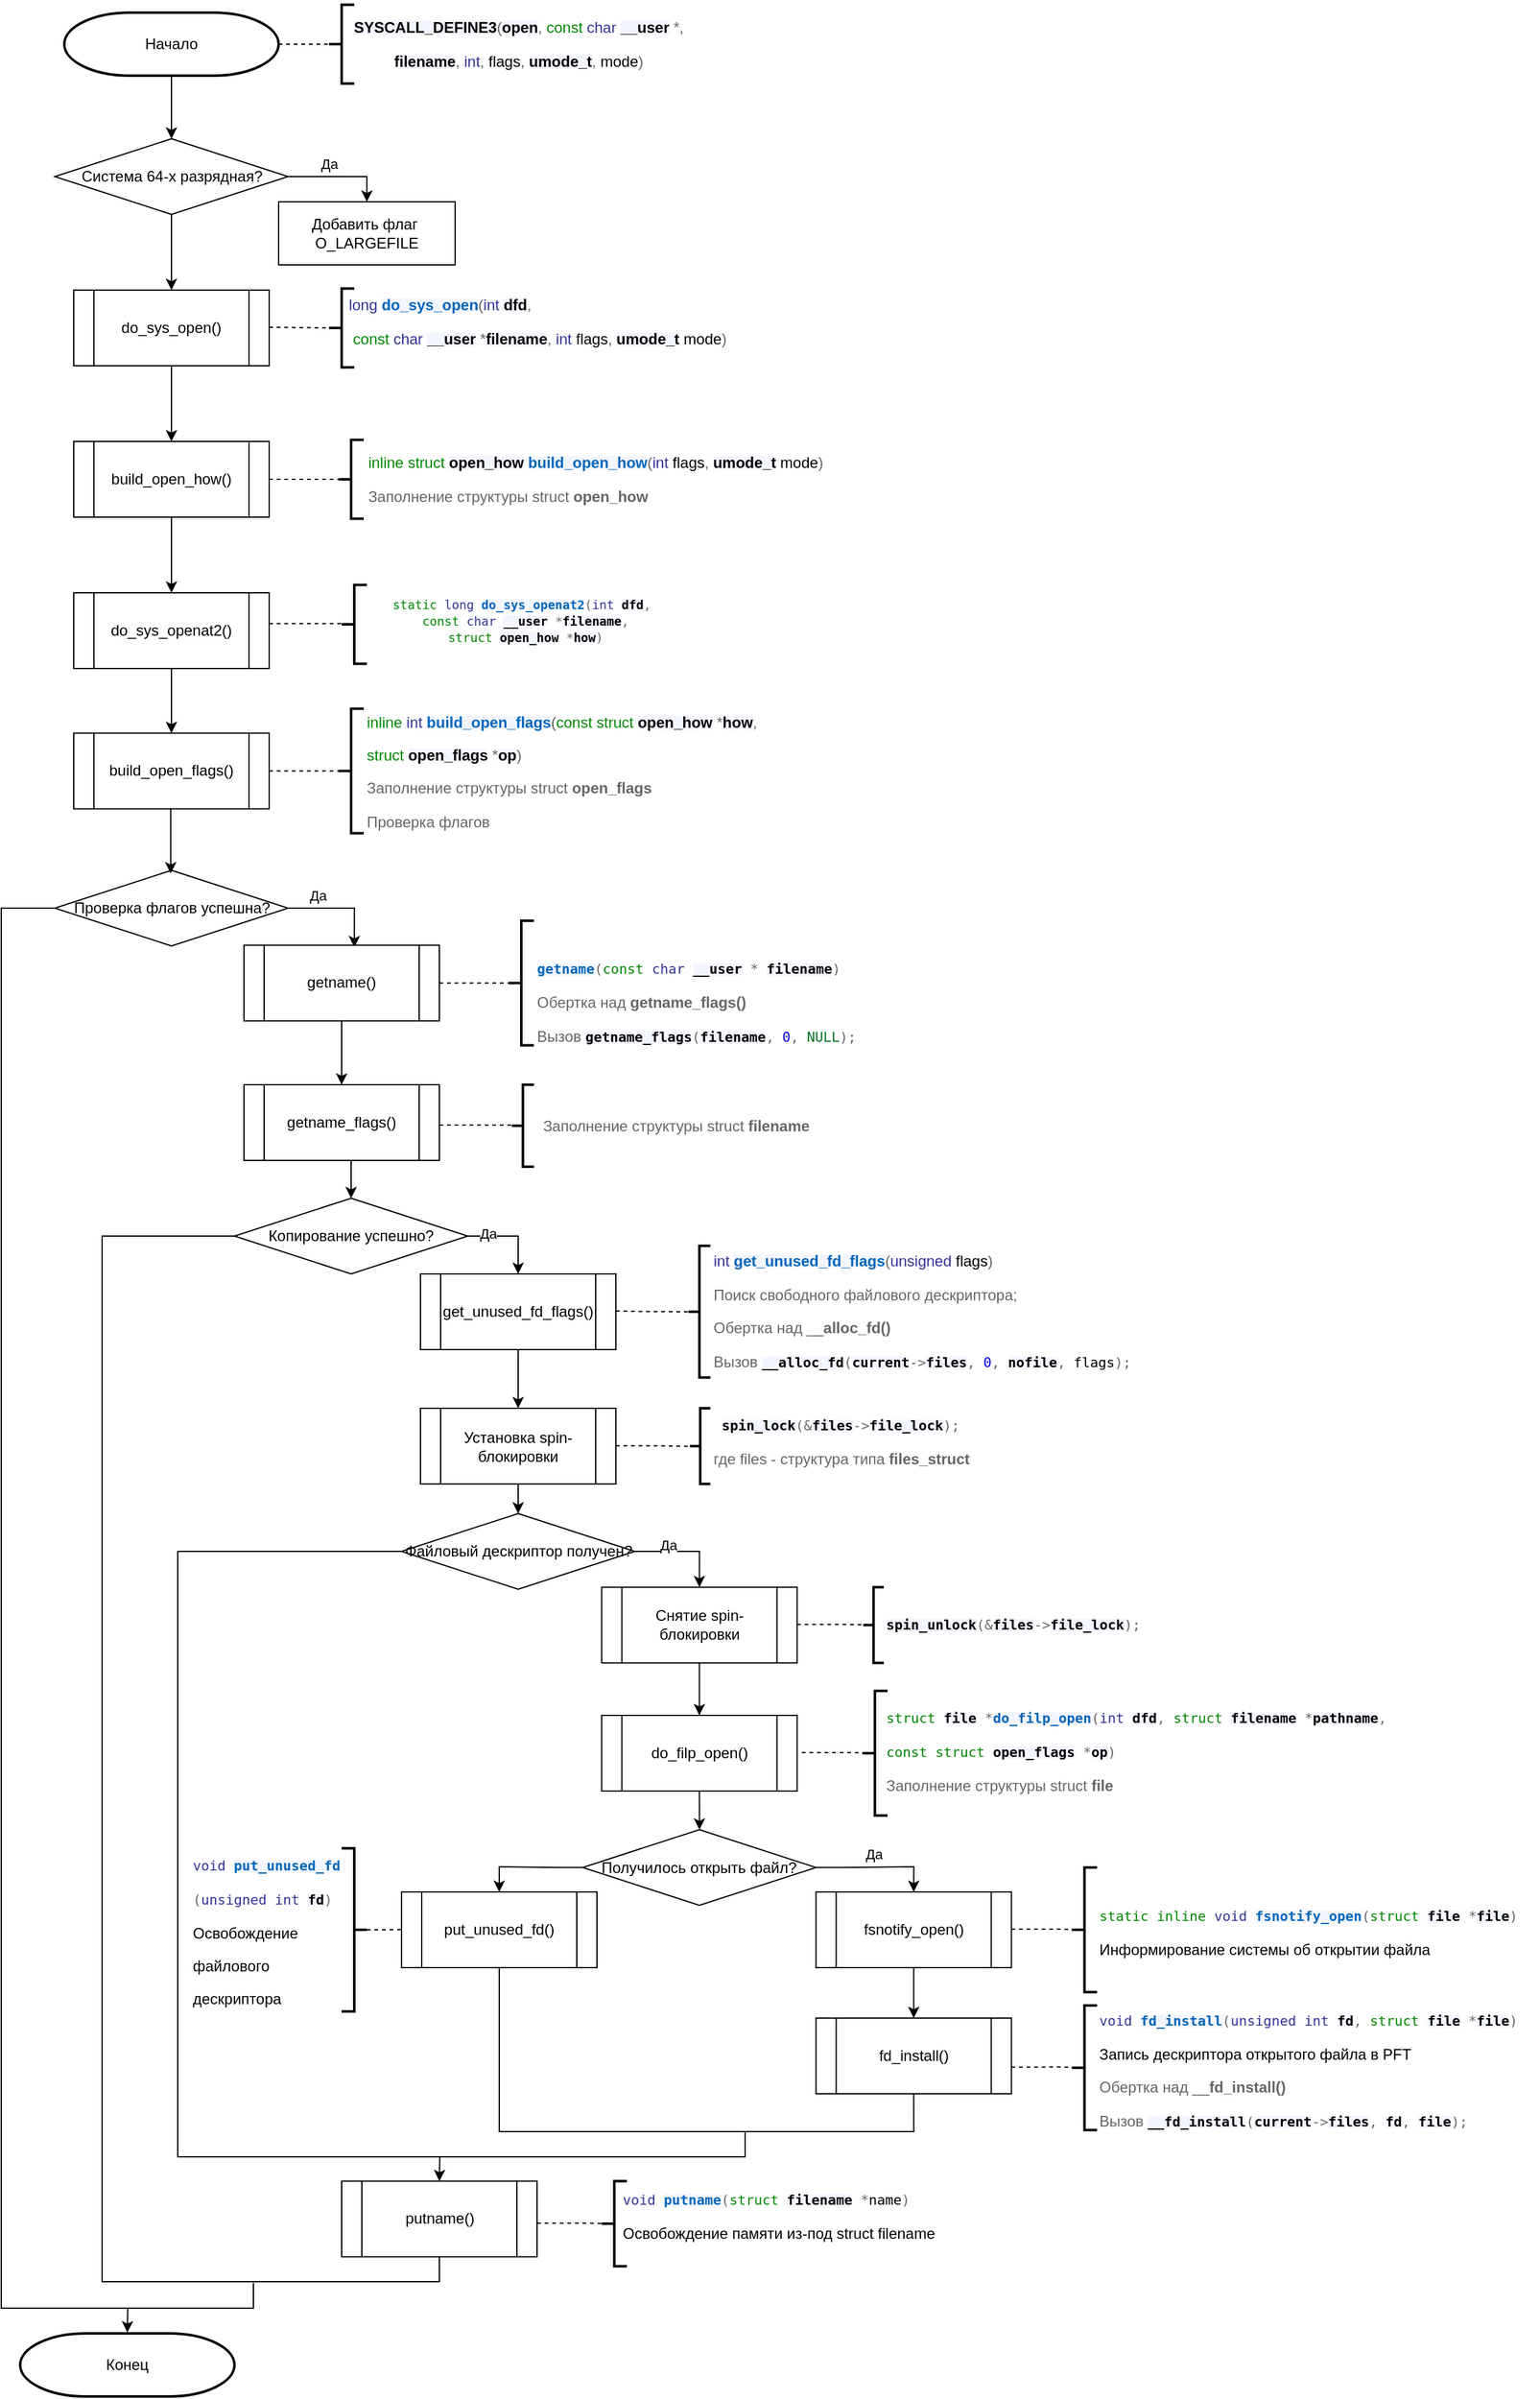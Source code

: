 <mxfile version="14.6.13" type="device" pages="2"><diagram id="vFh8sq0N6bYSCbe1xTyU" name="Page-1"><mxGraphModel dx="1624" dy="1124" grid="1" gridSize="10" guides="1" tooltips="1" connect="1" arrows="1" fold="1" page="1" pageScale="1" pageWidth="827" pageHeight="1169" math="0" shadow="0"><root><mxCell id="0"/><mxCell id="1" parent="0"/><mxCell id="p2sFXKjBh0evOGwm_3Sd-11" style="edgeStyle=orthogonalEdgeStyle;rounded=0;orthogonalLoop=1;jettySize=auto;html=1;exitX=1;exitY=0.5;exitDx=0;exitDy=0;exitPerimeter=0;entryX=0;entryY=0.5;entryDx=0;entryDy=0;entryPerimeter=0;shadow=0;dashed=1;endArrow=none;endFill=0;" parent="1" source="p2sFXKjBh0evOGwm_3Sd-2" target="p2sFXKjBh0evOGwm_3Sd-5" edge="1"><mxGeometry relative="1" as="geometry"/></mxCell><mxCell id="Q0RKo4iCNY1CYJpm0S8q-4" style="edgeStyle=orthogonalEdgeStyle;rounded=0;orthogonalLoop=1;jettySize=auto;html=1;exitX=0.5;exitY=1;exitDx=0;exitDy=0;exitPerimeter=0;entryX=0.5;entryY=0;entryDx=0;entryDy=0;" parent="1" source="p2sFXKjBh0evOGwm_3Sd-2" target="Q0RKo4iCNY1CYJpm0S8q-3" edge="1"><mxGeometry relative="1" as="geometry"/></mxCell><mxCell id="p2sFXKjBh0evOGwm_3Sd-2" value="Начало" style="strokeWidth=2;html=1;shape=mxgraph.flowchart.terminator;whiteSpace=wrap;" parent="1" vertex="1"><mxGeometry x="290" y="40" width="170" height="50" as="geometry"/></mxCell><mxCell id="p2sFXKjBh0evOGwm_3Sd-5" value="" style="strokeWidth=2;html=1;shape=mxgraph.flowchart.annotation_2;align=left;labelPosition=right;pointerEvents=1;" parent="1" vertex="1"><mxGeometry x="500" y="33.75" width="20" height="62.5" as="geometry"/></mxCell><mxCell id="v-KsaDPlIXF3c3T540es-4" value="&lt;span style=&quot;color: rgba(0 , 0 , 0 , 0) ; font-family: monospace ; font-size: 0px&quot;&gt;%3CmxGraphModel%3E%3Croot%3E%3CmxCell%20id%3D%220%22%2F%3E%3CmxCell%20id%3D%221%22%20parent%3D%220%22%2F%3E%3CmxCell%20id%3D%222%22%20style%3D%22edgeStyle%3DorthogonalEdgeStyle%3Brounded%3D0%3BorthogonalLoop%3D1%3BjettySize%3Dauto%3Bhtml%3D1%3BexitX%3D1%3BexitY%3D0.5%3BexitDx%3D0%3BexitDy%3D0%3BexitPerimeter%3D0%3BentryX%3D0%3BentryY%3D0.5%3BentryDx%3D0%3BentryDy%3D0%3BentryPerimeter%3D0%3Bshadow%3D0%3Bdashed%3D1%3BendArrow%3Dnone%3BendFill%3D0%3B%22%20edge%3D%221%22%20source%3D%223%22%20target%3D%224%22%20parent%3D%221%22%3E%3CmxGeometry%20relative%3D%221%22%20as%3D%22geometry%22%2F%3E%3C%2FmxCell%3E%3CmxCell%20id%3D%223%22%20value%3D%22%D0%9D%D0%B0%D1%87%D0%B0%D0%BB%D0%BE%22%20style%3D%22strokeWidth%3D2%3Bhtml%3D1%3Bshape%3Dmxgraph.flowchart.terminator%3BwhiteSpace%3Dwrap%3B%22%20vertex%3D%221%22%20parent%3D%221%22%3E%3CmxGeometry%20x%3D%22290%22%20y%3D%2240%22%20width%3D%22170%22%20height%3D%2250%22%20as%3D%22geometry%22%2F%3E%3C%2FmxCell%3E%3CmxCell%20id%3D%224%22%20value%3D%22%22%20style%3D%22strokeWidth%3D2%3Bhtml%3D1%3Bshape%3Dmxgraph.flowchart.annotation_2%3Balign%3Dleft%3BlabelPosition%3Dright%3BpointerEvents%3D1%3B%22%20vertex%3D%221%22%20parent%3D%221%22%3E%3CmxGeometry%20x%3D%22500%22%20y%3D%2233.75%22%20width%3D%2220%22%20height%3D%2262.5%22%20as%3D%22geometry%22%2F%3E%3C%2FmxCell%3E%3CmxCell%20id%3D%225%22%20value%3D%22Text%22%20style%3D%22text%3Bhtml%3D1%3Balign%3Dcenter%3BverticalAlign%3Dmiddle%3Bresizable%3D0%3Bpoints%3D%5B%5D%3Bautosize%3D1%3BstrokeColor%3Dnone%3B%22%20vertex%3D%221%22%20parent%3D%221%22%3E%3CmxGeometry%20x%3D%22550%22%20y%3D%2250%22%20width%3D%2240%22%20height%3D%2220%22%20as%3D%22geometry%22%2F%3E%3C%2FmxCell%3E%3C%2Froot%3E%3C%2FmxGraphModel%3E&lt;/span&gt;&lt;span style=&quot;color: rgba(0 , 0 , 0 , 0) ; font-family: monospace ; font-size: 0px&quot;&gt;%3CmxGraphModel%3E%3Croot%3E%3CmxCell%20id%3D%220%22%2F%3E%3CmxCell%20id%3D%221%22%20parent%3D%220%22%2F%3E%3CmxCell%20id%3D%222%22%20style%3D%22edgeStyle%3DorthogonalEdgeStyle%3Brounded%3D0%3BorthogonalLoop%3D1%3BjettySize%3Dauto%3Bhtml%3D1%3BexitX%3D1%3BexitY%3D0.5%3BexitDx%3D0%3BexitDy%3D0%3BexitPerimeter%3D0%3BentryX%3D0%3BentryY%3D0.5%3BentryDx%3D0%3BentryDy%3D0%3BentryPerimeter%3D0%3Bshadow%3D0%3Bdashed%3D1%3BendArrow%3Dnone%3BendFill%3D0%3B%22%20edge%3D%221%22%20source%3D%223%22%20target%3D%224%22%20parent%3D%221%22%3E%3CmxGeometry%20relative%3D%221%22%20as%3D%22geometry%22%2F%3E%3C%2FmxCell%3E%3CmxCell%20id%3D%223%22%20value%3D%22%D0%9D%D0%B0%D1%87%D0%B0%D0%BB%D0%BE%22%20style%3D%22strokeWidth%3D2%3Bhtml%3D1%3Bshape%3Dmxgraph.flowchart.terminator%3BwhiteSpace%3Dwrap%3B%22%20vertex%3D%221%22%20parent%3D%221%22%3E%3CmxGeometry%20x%3D%22290%22%20y%3D%2240%22%20width%3D%22170%22%20height%3D%2250%22%20as%3D%22geometry%22%2F%3E%3C%2FmxCell%3E%3CmxCell%20id%3D%224%22%20value%3D%22%22%20style%3D%22strokeWidth%3D2%3Bhtml%3D1%3Bshape%3Dmxgraph.flowchart.annotation_2%3Balign%3Dleft%3BlabelPosition%3Dright%3BpointerEvents%3D1%3B%22%20vertex%3D%221%22%20parent%3D%221%22%3E%3CmxGeometry%20x%3D%22500%22%20y%3D%2233.75%22%20width%3D%2220%22%20height%3D%2262.5%22%20as%3D%22geometry%22%2F%3E%3C%2FmxCell%3E%3CmxCell%20id%3D%225%22%20value%3D%22Text%22%20style%3D%22text%3Bhtml%3D1%3Balign%3Dcenter%3BverticalAlign%3Dmiddle%3Bresizable%3D0%3Bpoints%3D%5B%5D%3Bautosize%3D1%3BstrokeColor%3Dnone%3B%22%20vertex%3D%221%22%20parent%3D%221%22%3E%3CmxGeometry%20x%3D%22550%22%20y%3D%2250%22%20width%3D%2240%22%20height%3D%2220%22%20as%3D%22geometry%22%2F%3E%3C%2FmxCell%3E%3C%2Froot%3E%3C%2FmxGraphModel%3E&lt;/span&gt;" style="text;html=1;align=center;verticalAlign=middle;resizable=0;points=[];autosize=1;strokeColor=none;" parent="1" vertex="1"><mxGeometry x="560" y="50" width="20" height="20" as="geometry"/></mxCell><mxCell id="Q0RKo4iCNY1CYJpm0S8q-2" value="&lt;p&gt;&lt;span class=&quot;n&quot; style=&quot;box-sizing: inherit&quot;&gt;&lt;a href=&quot;https://elixir.bootlin.com/linux/v5.8/source/fs/v5.8/C/ident/SYSCALL_DEFINE3&quot; style=&quot;box-sizing: inherit ; color: inherit ; text-decoration: none ; font-weight: 700 ; background-image: linear-gradient(rgba(0 , 0 , 0 , 0) 10% , rgb(244 , 246 , 255) 10% , rgb(244 , 246 , 255) 90% , rgba(0 , 0 , 0 , 0) 90%) ; border-top-left-radius: 0.2em ; border-top-right-radius: 0.2em ; border-bottom-right-radius: 0.2em ; border-bottom-left-radius: 0.2em&quot;&gt;SYSCALL_DEFINE3&lt;/a&gt;&lt;/span&gt;&lt;span class=&quot;p&quot; style=&quot;box-sizing: inherit ; color: rgb(102 , 102 , 102)&quot;&gt;(&lt;/span&gt;&lt;span class=&quot;n&quot; style=&quot;box-sizing: inherit&quot;&gt;&lt;a href=&quot;https://elixir.bootlin.com/linux/v5.8/source/fs/v5.8/C/ident/open&quot; style=&quot;box-sizing: inherit ; color: inherit ; text-decoration: none ; font-weight: 700 ; background-image: linear-gradient(rgba(0 , 0 , 0 , 0) 10% , rgb(244 , 246 , 255) 10% , rgb(244 , 246 , 255) 90% , rgba(0 , 0 , 0 , 0) 90%) ; border-top-left-radius: 0.2em ; border-top-right-radius: 0.2em ; border-bottom-right-radius: 0.2em ; border-bottom-left-radius: 0.2em&quot;&gt;open&lt;/a&gt;&lt;/span&gt;&lt;span class=&quot;p&quot; style=&quot;box-sizing: inherit ; color: rgb(102 , 102 , 102)&quot;&gt;,&lt;/span&gt; &lt;span class=&quot;k&quot; style=&quot;box-sizing: inherit ; color: rgb(0 , 136 , 0)&quot;&gt;const&lt;/span&gt; &lt;span class=&quot;kt&quot; style=&quot;box-sizing: inherit ; color: rgb(51 , 51 , 153)&quot;&gt;char&lt;/span&gt; &lt;span class=&quot;n&quot; style=&quot;box-sizing: inherit&quot;&gt;&lt;a href=&quot;https://elixir.bootlin.com/linux/v5.8/source/fs/v5.8/C/ident/__user&quot; style=&quot;box-sizing: inherit ; color: inherit ; text-decoration: none ; font-weight: 700 ; background-image: linear-gradient(rgba(0 , 0 , 0 , 0) 10% , rgb(244 , 246 , 255) 10% , rgb(244 , 246 , 255) 90% , rgba(0 , 0 , 0 , 0) 90%) ; border-top-left-radius: 0.2em ; border-top-right-radius: 0.2em ; border-bottom-right-radius: 0.2em ; border-bottom-left-radius: 0.2em&quot;&gt;__user&lt;/a&gt;&lt;/span&gt; &lt;span class=&quot;o&quot; style=&quot;box-sizing: inherit ; color: rgb(102 , 102 , 102)&quot;&gt;*&lt;/span&gt;&lt;span class=&quot;p&quot; style=&quot;box-sizing: inherit ; color: rgb(102 , 102 , 102)&quot;&gt;,&lt;/span&gt;&lt;/p&gt;&lt;p&gt; &lt;span class=&quot;n&quot; style=&quot;box-sizing: inherit&quot;&gt;&lt;a href=&quot;https://elixir.bootlin.com/linux/v5.8/source/fs/v5.8/C/ident/filename&quot; style=&quot;box-sizing: inherit ; color: inherit ; text-decoration: none ; font-weight: 700 ; background-image: linear-gradient(rgba(0 , 0 , 0 , 0) 10% , rgb(244 , 246 , 255) 10% , rgb(244 , 246 , 255) 90% , rgba(0 , 0 , 0 , 0) 90%) ; border-top-left-radius: 0.2em ; border-top-right-radius: 0.2em ; border-bottom-right-radius: 0.2em ; border-bottom-left-radius: 0.2em&quot;&gt;filename&lt;/a&gt;&lt;/span&gt;&lt;span class=&quot;p&quot; style=&quot;box-sizing: inherit ; color: rgb(102 , 102 , 102)&quot;&gt;,&lt;/span&gt; &lt;span class=&quot;kt&quot; style=&quot;box-sizing: inherit ; color: rgb(51 , 51 , 153)&quot;&gt;int&lt;/span&gt;&lt;span class=&quot;p&quot; style=&quot;box-sizing: inherit ; color: rgb(102 , 102 , 102)&quot;&gt;,&lt;/span&gt; &lt;span class=&quot;n&quot; style=&quot;box-sizing: inherit&quot;&gt;flags&lt;/span&gt;&lt;span class=&quot;p&quot; style=&quot;box-sizing: inherit ; color: rgb(102 , 102 , 102)&quot;&gt;,&lt;/span&gt; &lt;span class=&quot;n&quot; style=&quot;box-sizing: inherit&quot;&gt;&lt;a href=&quot;https://elixir.bootlin.com/linux/v5.8/source/fs/v5.8/C/ident/umode_t&quot; style=&quot;box-sizing: inherit ; color: inherit ; text-decoration: none ; font-weight: 700 ; background-image: linear-gradient(rgba(0 , 0 , 0 , 0) 10% , rgb(244 , 246 , 255) 10% , rgb(244 , 246 , 255) 90% , rgba(0 , 0 , 0 , 0) 90%) ; border-top-left-radius: 0.2em ; border-top-right-radius: 0.2em ; border-bottom-right-radius: 0.2em ; border-bottom-left-radius: 0.2em&quot;&gt;umode_t&lt;/a&gt;&lt;/span&gt;&lt;span class=&quot;p&quot; style=&quot;box-sizing: inherit ; color: rgb(102 , 102 , 102)&quot;&gt;,&lt;/span&gt; &lt;span class=&quot;n&quot; style=&quot;box-sizing: inherit&quot;&gt;mode&lt;/span&gt;&lt;span class=&quot;p&quot; style=&quot;box-sizing: inherit ; color: rgb(102 , 102 , 102)&quot;&gt;)&lt;/span&gt;&lt;/p&gt;" style="text;html=1;align=center;verticalAlign=middle;resizable=0;points=[];autosize=1;strokeColor=none;" parent="1" vertex="1"><mxGeometry x="510" y="30" width="280" height="70" as="geometry"/></mxCell><mxCell id="Q0RKo4iCNY1CYJpm0S8q-6" style="edgeStyle=orthogonalEdgeStyle;rounded=0;orthogonalLoop=1;jettySize=auto;html=1;exitX=1;exitY=0.5;exitDx=0;exitDy=0;entryX=0.5;entryY=0;entryDx=0;entryDy=0;" parent="1" source="Q0RKo4iCNY1CYJpm0S8q-3" target="Q0RKo4iCNY1CYJpm0S8q-5" edge="1"><mxGeometry relative="1" as="geometry"/></mxCell><mxCell id="Q0RKo4iCNY1CYJpm0S8q-7" value="Да" style="edgeLabel;html=1;align=center;verticalAlign=middle;resizable=0;points=[];" parent="Q0RKo4iCNY1CYJpm0S8q-6" vertex="1" connectable="0"><mxGeometry x="0.176" y="4" relative="1" as="geometry"><mxPoint x="-16" y="-6" as="offset"/></mxGeometry></mxCell><mxCell id="Q0RKo4iCNY1CYJpm0S8q-14" style="edgeStyle=orthogonalEdgeStyle;rounded=0;orthogonalLoop=1;jettySize=auto;html=1;exitX=0.5;exitY=1;exitDx=0;exitDy=0;" parent="1" source="Q0RKo4iCNY1CYJpm0S8q-3" target="Q0RKo4iCNY1CYJpm0S8q-9" edge="1"><mxGeometry relative="1" as="geometry"/></mxCell><mxCell id="Q0RKo4iCNY1CYJpm0S8q-3" value="Система 64-х разрядная?" style="rhombus;whiteSpace=wrap;html=1;" parent="1" vertex="1"><mxGeometry x="282.5" y="140" width="185" height="60" as="geometry"/></mxCell><mxCell id="Q0RKo4iCNY1CYJpm0S8q-5" value="Добавить флаг&amp;nbsp;&lt;br&gt;O_LARGEFILE" style="rounded=0;whiteSpace=wrap;html=1;" parent="1" vertex="1"><mxGeometry x="460" y="190" width="140" height="50" as="geometry"/></mxCell><mxCell id="Q0RKo4iCNY1CYJpm0S8q-21" style="edgeStyle=orthogonalEdgeStyle;rounded=0;orthogonalLoop=1;jettySize=auto;html=1;exitX=0.5;exitY=1;exitDx=0;exitDy=0;entryX=0.5;entryY=0;entryDx=0;entryDy=0;" parent="1" source="Q0RKo4iCNY1CYJpm0S8q-9" target="Q0RKo4iCNY1CYJpm0S8q-15" edge="1"><mxGeometry relative="1" as="geometry"/></mxCell><mxCell id="Q0RKo4iCNY1CYJpm0S8q-9" value="&lt;p&gt;do_sys_open()&lt;/p&gt;" style="shape=process;whiteSpace=wrap;html=1;backgroundOutline=1;" parent="1" vertex="1"><mxGeometry x="297.5" y="260" width="155" height="60" as="geometry"/></mxCell><mxCell id="Q0RKo4iCNY1CYJpm0S8q-10" value="" style="strokeWidth=2;html=1;shape=mxgraph.flowchart.annotation_2;align=left;labelPosition=right;pointerEvents=1;" parent="1" vertex="1"><mxGeometry x="500" y="258.75" width="20" height="62.5" as="geometry"/></mxCell><mxCell id="Q0RKo4iCNY1CYJpm0S8q-11" value="&lt;span style=&quot;color: rgba(0 , 0 , 0 , 0) ; font-family: monospace ; font-size: 0px&quot;&gt;%3CmxGraphModel%3E%3Croot%3E%3CmxCell%20id%3D%220%22%2F%3E%3CmxCell%20id%3D%221%22%20parent%3D%220%22%2F%3E%3CmxCell%20id%3D%222%22%20style%3D%22edgeStyle%3DorthogonalEdgeStyle%3Brounded%3D0%3BorthogonalLoop%3D1%3BjettySize%3Dauto%3Bhtml%3D1%3BexitX%3D1%3BexitY%3D0.5%3BexitDx%3D0%3BexitDy%3D0%3BexitPerimeter%3D0%3BentryX%3D0%3BentryY%3D0.5%3BentryDx%3D0%3BentryDy%3D0%3BentryPerimeter%3D0%3Bshadow%3D0%3Bdashed%3D1%3BendArrow%3Dnone%3BendFill%3D0%3B%22%20edge%3D%221%22%20source%3D%223%22%20target%3D%224%22%20parent%3D%221%22%3E%3CmxGeometry%20relative%3D%221%22%20as%3D%22geometry%22%2F%3E%3C%2FmxCell%3E%3CmxCell%20id%3D%223%22%20value%3D%22%D0%9D%D0%B0%D1%87%D0%B0%D0%BB%D0%BE%22%20style%3D%22strokeWidth%3D2%3Bhtml%3D1%3Bshape%3Dmxgraph.flowchart.terminator%3BwhiteSpace%3Dwrap%3B%22%20vertex%3D%221%22%20parent%3D%221%22%3E%3CmxGeometry%20x%3D%22290%22%20y%3D%2240%22%20width%3D%22170%22%20height%3D%2250%22%20as%3D%22geometry%22%2F%3E%3C%2FmxCell%3E%3CmxCell%20id%3D%224%22%20value%3D%22%22%20style%3D%22strokeWidth%3D2%3Bhtml%3D1%3Bshape%3Dmxgraph.flowchart.annotation_2%3Balign%3Dleft%3BlabelPosition%3Dright%3BpointerEvents%3D1%3B%22%20vertex%3D%221%22%20parent%3D%221%22%3E%3CmxGeometry%20x%3D%22500%22%20y%3D%2233.75%22%20width%3D%2220%22%20height%3D%2262.5%22%20as%3D%22geometry%22%2F%3E%3C%2FmxCell%3E%3CmxCell%20id%3D%225%22%20value%3D%22Text%22%20style%3D%22text%3Bhtml%3D1%3Balign%3Dcenter%3BverticalAlign%3Dmiddle%3Bresizable%3D0%3Bpoints%3D%5B%5D%3Bautosize%3D1%3BstrokeColor%3Dnone%3B%22%20vertex%3D%221%22%20parent%3D%221%22%3E%3CmxGeometry%20x%3D%22550%22%20y%3D%2250%22%20width%3D%2240%22%20height%3D%2220%22%20as%3D%22geometry%22%2F%3E%3C%2FmxCell%3E%3C%2Froot%3E%3C%2FmxGraphModel%3E&lt;/span&gt;&lt;span style=&quot;color: rgba(0 , 0 , 0 , 0) ; font-family: monospace ; font-size: 0px&quot;&gt;%3CmxGraphModel%3E%3Croot%3E%3CmxCell%20id%3D%220%22%2F%3E%3CmxCell%20id%3D%221%22%20parent%3D%220%22%2F%3E%3CmxCell%20id%3D%222%22%20style%3D%22edgeStyle%3DorthogonalEdgeStyle%3Brounded%3D0%3BorthogonalLoop%3D1%3BjettySize%3Dauto%3Bhtml%3D1%3BexitX%3D1%3BexitY%3D0.5%3BexitDx%3D0%3BexitDy%3D0%3BexitPerimeter%3D0%3BentryX%3D0%3BentryY%3D0.5%3BentryDx%3D0%3BentryDy%3D0%3BentryPerimeter%3D0%3Bshadow%3D0%3Bdashed%3D1%3BendArrow%3Dnone%3BendFill%3D0%3B%22%20edge%3D%221%22%20source%3D%223%22%20target%3D%224%22%20parent%3D%221%22%3E%3CmxGeometry%20relative%3D%221%22%20as%3D%22geometry%22%2F%3E%3C%2FmxCell%3E%3CmxCell%20id%3D%223%22%20value%3D%22%D0%9D%D0%B0%D1%87%D0%B0%D0%BB%D0%BE%22%20style%3D%22strokeWidth%3D2%3Bhtml%3D1%3Bshape%3Dmxgraph.flowchart.terminator%3BwhiteSpace%3Dwrap%3B%22%20vertex%3D%221%22%20parent%3D%221%22%3E%3CmxGeometry%20x%3D%22290%22%20y%3D%2240%22%20width%3D%22170%22%20height%3D%2250%22%20as%3D%22geometry%22%2F%3E%3C%2FmxCell%3E%3CmxCell%20id%3D%224%22%20value%3D%22%22%20style%3D%22strokeWidth%3D2%3Bhtml%3D1%3Bshape%3Dmxgraph.flowchart.annotation_2%3Balign%3Dleft%3BlabelPosition%3Dright%3BpointerEvents%3D1%3B%22%20vertex%3D%221%22%20parent%3D%221%22%3E%3CmxGeometry%20x%3D%22500%22%20y%3D%2233.75%22%20width%3D%2220%22%20height%3D%2262.5%22%20as%3D%22geometry%22%2F%3E%3C%2FmxCell%3E%3CmxCell%20id%3D%225%22%20value%3D%22Text%22%20style%3D%22text%3Bhtml%3D1%3Balign%3Dcenter%3BverticalAlign%3Dmiddle%3Bresizable%3D0%3Bpoints%3D%5B%5D%3Bautosize%3D1%3BstrokeColor%3Dnone%3B%22%20vertex%3D%221%22%20parent%3D%221%22%3E%3CmxGeometry%20x%3D%22550%22%20y%3D%2250%22%20width%3D%2240%22%20height%3D%2220%22%20as%3D%22geometry%22%2F%3E%3C%2FmxCell%3E%3C%2Froot%3E%3C%2FmxGraphModel%3E&lt;/span&gt;" style="text;html=1;align=center;verticalAlign=middle;resizable=0;points=[];autosize=1;strokeColor=none;" parent="1" vertex="1"><mxGeometry x="560" y="275" width="20" height="20" as="geometry"/></mxCell><mxCell id="Q0RKo4iCNY1CYJpm0S8q-12" value="&lt;p style=&quot;text-align: left&quot;&gt;&lt;span class=&quot;kt&quot; style=&quot;box-sizing: inherit ; color: rgb(51 , 51 , 153)&quot;&gt;long&lt;/span&gt;&lt;span&gt;&amp;nbsp;&lt;/span&gt;&lt;span class=&quot;nf&quot; style=&quot;box-sizing: inherit ; color: rgb(0 , 102 , 187)&quot;&gt;&lt;a href=&quot;https://elixir.bootlin.com/linux/v5.8/source/fs/v5.8/C/ident/do_sys_open&quot; style=&quot;box-sizing: inherit ; color: inherit ; text-decoration: none ; font-weight: 700 ; background-image: linear-gradient(rgba(0 , 0 , 0 , 0) 10% , rgb(244 , 246 , 255) 10% , rgb(244 , 246 , 255) 90% , rgba(0 , 0 , 0 , 0) 90%) ; border-top-left-radius: 0.2em ; border-top-right-radius: 0.2em ; border-bottom-right-radius: 0.2em ; border-bottom-left-radius: 0.2em&quot;&gt;do_sys_open&lt;/a&gt;&lt;/span&gt;&lt;span class=&quot;p&quot; style=&quot;box-sizing: inherit ; color: rgb(102 , 102 , 102)&quot;&gt;(&lt;/span&gt;&lt;span class=&quot;kt&quot; style=&quot;box-sizing: inherit ; color: rgb(51 , 51 , 153)&quot;&gt;int&lt;/span&gt;&lt;span&gt;&amp;nbsp;&lt;/span&gt;&lt;span class=&quot;n&quot; style=&quot;box-sizing: inherit&quot;&gt;&lt;a href=&quot;https://elixir.bootlin.com/linux/v5.8/source/fs/v5.8/C/ident/dfd&quot; style=&quot;box-sizing: inherit ; color: inherit ; text-decoration: none ; font-weight: 700 ; background-image: linear-gradient(rgba(0 , 0 , 0 , 0) 10% , rgb(244 , 246 , 255) 10% , rgb(244 , 246 , 255) 90% , rgba(0 , 0 , 0 , 0) 90%) ; border-top-left-radius: 0.2em ; border-top-right-radius: 0.2em ; border-bottom-right-radius: 0.2em ; border-bottom-left-radius: 0.2em&quot;&gt;dfd&lt;/a&gt;&lt;/span&gt;&lt;span class=&quot;p&quot; style=&quot;box-sizing: inherit ; color: rgb(102 , 102 , 102)&quot;&gt;,&lt;/span&gt;&lt;/p&gt;&lt;p&gt;&lt;/p&gt;&lt;div&gt;&lt;div style=&quot;text-align: left&quot;&gt;&amp;nbsp;&lt;span class=&quot;k&quot; style=&quot;box-sizing: inherit ; color: rgb(0 , 136 , 0)&quot;&gt;const&lt;/span&gt;&amp;nbsp;&lt;span class=&quot;kt&quot; style=&quot;box-sizing: inherit ; color: rgb(51 , 51 , 153)&quot;&gt;char&lt;/span&gt;&amp;nbsp;&lt;span class=&quot;n&quot; style=&quot;box-sizing: inherit&quot;&gt;&lt;a href=&quot;https://elixir.bootlin.com/linux/v5.8/source/fs/v5.8/C/ident/__user&quot; style=&quot;box-sizing: inherit ; color: inherit ; text-decoration: none ; font-weight: 700 ; background-image: linear-gradient(rgba(0 , 0 , 0 , 0) 10% , rgb(244 , 246 , 255) 10% , rgb(244 , 246 , 255) 90% , rgba(0 , 0 , 0 , 0) 90%) ; border-top-left-radius: 0.2em ; border-top-right-radius: 0.2em ; border-bottom-right-radius: 0.2em ; border-bottom-left-radius: 0.2em&quot;&gt;__user&lt;/a&gt;&lt;/span&gt;&amp;nbsp;&lt;span class=&quot;o&quot; style=&quot;box-sizing: inherit ; color: rgb(102 , 102 , 102)&quot;&gt;*&lt;/span&gt;&lt;span class=&quot;n&quot; style=&quot;box-sizing: inherit&quot;&gt;&lt;a href=&quot;https://elixir.bootlin.com/linux/v5.8/source/fs/v5.8/C/ident/filename&quot; style=&quot;box-sizing: inherit ; color: inherit ; text-decoration: none ; font-weight: 700 ; background-image: linear-gradient(rgba(0 , 0 , 0 , 0) 10% , rgb(244 , 246 , 255) 10% , rgb(244 , 246 , 255) 90% , rgba(0 , 0 , 0 , 0) 90%) ; border-top-left-radius: 0.2em ; border-top-right-radius: 0.2em ; border-bottom-right-radius: 0.2em ; border-bottom-left-radius: 0.2em&quot;&gt;filename&lt;/a&gt;&lt;/span&gt;&lt;span class=&quot;p&quot; style=&quot;box-sizing: inherit ; color: rgb(102 , 102 , 102)&quot;&gt;,&lt;/span&gt;&amp;nbsp;&lt;span class=&quot;kt&quot; style=&quot;box-sizing: inherit ; color: rgb(51 , 51 , 153)&quot;&gt;int&lt;/span&gt;&amp;nbsp;&lt;span class=&quot;n&quot; style=&quot;box-sizing: inherit&quot;&gt;flags&lt;/span&gt;&lt;span class=&quot;p&quot; style=&quot;box-sizing: inherit ; color: rgb(102 , 102 , 102)&quot;&gt;,&lt;/span&gt;&amp;nbsp;&lt;span class=&quot;n&quot; style=&quot;box-sizing: inherit&quot;&gt;&lt;a href=&quot;https://elixir.bootlin.com/linux/v5.8/source/fs/v5.8/C/ident/umode_t&quot; style=&quot;box-sizing: inherit ; color: inherit ; text-decoration: none ; font-weight: 700 ; background-image: linear-gradient(rgba(0 , 0 , 0 , 0) 10% , rgb(244 , 246 , 255) 10% , rgb(244 , 246 , 255) 90% , rgba(0 , 0 , 0 , 0) 90%) ; border-top-left-radius: 0.2em ; border-top-right-radius: 0.2em ; border-bottom-right-radius: 0.2em ; border-bottom-left-radius: 0.2em&quot;&gt;umode_t&lt;/a&gt;&lt;/span&gt;&amp;nbsp;&lt;span class=&quot;n&quot; style=&quot;box-sizing: inherit&quot;&gt;mode&lt;/span&gt;&lt;span class=&quot;p&quot; style=&quot;box-sizing: inherit ; color: rgb(102 , 102 , 102)&quot;&gt;)&lt;/span&gt;&lt;/div&gt;&lt;/div&gt;&lt;p&gt;&lt;/p&gt;" style="text;html=1;align=center;verticalAlign=middle;resizable=0;points=[];autosize=1;strokeColor=none;" parent="1" vertex="1"><mxGeometry x="510" y="250" width="310" height="70" as="geometry"/></mxCell><mxCell id="Q0RKo4iCNY1CYJpm0S8q-13" style="edgeStyle=orthogonalEdgeStyle;rounded=0;orthogonalLoop=1;jettySize=auto;html=1;exitX=1;exitY=0.5;exitDx=0;exitDy=0;exitPerimeter=0;entryX=0.4;entryY=0.5;entryDx=0;entryDy=0;entryPerimeter=0;shadow=0;dashed=1;endArrow=none;endFill=0;" parent="1" target="Q0RKo4iCNY1CYJpm0S8q-10" edge="1"><mxGeometry relative="1" as="geometry"><mxPoint x="452.5" y="289.5" as="sourcePoint"/><mxPoint x="492.5" y="289.5" as="targetPoint"/></mxGeometry></mxCell><mxCell id="Q0RKo4iCNY1CYJpm0S8q-24" style="edgeStyle=orthogonalEdgeStyle;rounded=0;orthogonalLoop=1;jettySize=auto;html=1;exitX=0.5;exitY=1;exitDx=0;exitDy=0;" parent="1" source="Q0RKo4iCNY1CYJpm0S8q-15" target="Q0RKo4iCNY1CYJpm0S8q-23" edge="1"><mxGeometry relative="1" as="geometry"/></mxCell><mxCell id="Q0RKo4iCNY1CYJpm0S8q-15" value="&lt;p&gt;build_open_how()&lt;/p&gt;" style="shape=process;whiteSpace=wrap;html=1;backgroundOutline=1;" parent="1" vertex="1"><mxGeometry x="297.5" y="380" width="155" height="60" as="geometry"/></mxCell><mxCell id="Q0RKo4iCNY1CYJpm0S8q-16" value="" style="strokeWidth=2;html=1;shape=mxgraph.flowchart.annotation_2;align=left;labelPosition=right;pointerEvents=1;" parent="1" vertex="1"><mxGeometry x="507.5" y="378.75" width="20" height="62.5" as="geometry"/></mxCell><mxCell id="Q0RKo4iCNY1CYJpm0S8q-17" value="&lt;span style=&quot;color: rgba(0 , 0 , 0 , 0) ; font-family: monospace ; font-size: 0px&quot;&gt;%3CmxGraphModel%3E%3Croot%3E%3CmxCell%20id%3D%220%22%2F%3E%3CmxCell%20id%3D%221%22%20parent%3D%220%22%2F%3E%3CmxCell%20id%3D%222%22%20style%3D%22edgeStyle%3DorthogonalEdgeStyle%3Brounded%3D0%3BorthogonalLoop%3D1%3BjettySize%3Dauto%3Bhtml%3D1%3BexitX%3D1%3BexitY%3D0.5%3BexitDx%3D0%3BexitDy%3D0%3BexitPerimeter%3D0%3BentryX%3D0%3BentryY%3D0.5%3BentryDx%3D0%3BentryDy%3D0%3BentryPerimeter%3D0%3Bshadow%3D0%3Bdashed%3D1%3BendArrow%3Dnone%3BendFill%3D0%3B%22%20edge%3D%221%22%20source%3D%223%22%20target%3D%224%22%20parent%3D%221%22%3E%3CmxGeometry%20relative%3D%221%22%20as%3D%22geometry%22%2F%3E%3C%2FmxCell%3E%3CmxCell%20id%3D%223%22%20value%3D%22%D0%9D%D0%B0%D1%87%D0%B0%D0%BB%D0%BE%22%20style%3D%22strokeWidth%3D2%3Bhtml%3D1%3Bshape%3Dmxgraph.flowchart.terminator%3BwhiteSpace%3Dwrap%3B%22%20vertex%3D%221%22%20parent%3D%221%22%3E%3CmxGeometry%20x%3D%22290%22%20y%3D%2240%22%20width%3D%22170%22%20height%3D%2250%22%20as%3D%22geometry%22%2F%3E%3C%2FmxCell%3E%3CmxCell%20id%3D%224%22%20value%3D%22%22%20style%3D%22strokeWidth%3D2%3Bhtml%3D1%3Bshape%3Dmxgraph.flowchart.annotation_2%3Balign%3Dleft%3BlabelPosition%3Dright%3BpointerEvents%3D1%3B%22%20vertex%3D%221%22%20parent%3D%221%22%3E%3CmxGeometry%20x%3D%22500%22%20y%3D%2233.75%22%20width%3D%2220%22%20height%3D%2262.5%22%20as%3D%22geometry%22%2F%3E%3C%2FmxCell%3E%3CmxCell%20id%3D%225%22%20value%3D%22Text%22%20style%3D%22text%3Bhtml%3D1%3Balign%3Dcenter%3BverticalAlign%3Dmiddle%3Bresizable%3D0%3Bpoints%3D%5B%5D%3Bautosize%3D1%3BstrokeColor%3Dnone%3B%22%20vertex%3D%221%22%20parent%3D%221%22%3E%3CmxGeometry%20x%3D%22550%22%20y%3D%2250%22%20width%3D%2240%22%20height%3D%2220%22%20as%3D%22geometry%22%2F%3E%3C%2FmxCell%3E%3C%2Froot%3E%3C%2FmxGraphModel%3E&lt;/span&gt;&lt;span style=&quot;color: rgba(0 , 0 , 0 , 0) ; font-family: monospace ; font-size: 0px&quot;&gt;%3CmxGraphModel%3E%3Croot%3E%3CmxCell%20id%3D%220%22%2F%3E%3CmxCell%20id%3D%221%22%20parent%3D%220%22%2F%3E%3CmxCell%20id%3D%222%22%20style%3D%22edgeStyle%3DorthogonalEdgeStyle%3Brounded%3D0%3BorthogonalLoop%3D1%3BjettySize%3Dauto%3Bhtml%3D1%3BexitX%3D1%3BexitY%3D0.5%3BexitDx%3D0%3BexitDy%3D0%3BexitPerimeter%3D0%3BentryX%3D0%3BentryY%3D0.5%3BentryDx%3D0%3BentryDy%3D0%3BentryPerimeter%3D0%3Bshadow%3D0%3Bdashed%3D1%3BendArrow%3Dnone%3BendFill%3D0%3B%22%20edge%3D%221%22%20source%3D%223%22%20target%3D%224%22%20parent%3D%221%22%3E%3CmxGeometry%20relative%3D%221%22%20as%3D%22geometry%22%2F%3E%3C%2FmxCell%3E%3CmxCell%20id%3D%223%22%20value%3D%22%D0%9D%D0%B0%D1%87%D0%B0%D0%BB%D0%BE%22%20style%3D%22strokeWidth%3D2%3Bhtml%3D1%3Bshape%3Dmxgraph.flowchart.terminator%3BwhiteSpace%3Dwrap%3B%22%20vertex%3D%221%22%20parent%3D%221%22%3E%3CmxGeometry%20x%3D%22290%22%20y%3D%2240%22%20width%3D%22170%22%20height%3D%2250%22%20as%3D%22geometry%22%2F%3E%3C%2FmxCell%3E%3CmxCell%20id%3D%224%22%20value%3D%22%22%20style%3D%22strokeWidth%3D2%3Bhtml%3D1%3Bshape%3Dmxgraph.flowchart.annotation_2%3Balign%3Dleft%3BlabelPosition%3Dright%3BpointerEvents%3D1%3B%22%20vertex%3D%221%22%20parent%3D%221%22%3E%3CmxGeometry%20x%3D%22500%22%20y%3D%2233.75%22%20width%3D%2220%22%20height%3D%2262.5%22%20as%3D%22geometry%22%2F%3E%3C%2FmxCell%3E%3CmxCell%20id%3D%225%22%20value%3D%22Text%22%20style%3D%22text%3Bhtml%3D1%3Balign%3Dcenter%3BverticalAlign%3Dmiddle%3Bresizable%3D0%3Bpoints%3D%5B%5D%3Bautosize%3D1%3BstrokeColor%3Dnone%3B%22%20vertex%3D%221%22%20parent%3D%221%22%3E%3CmxGeometry%20x%3D%22550%22%20y%3D%2250%22%20width%3D%2240%22%20height%3D%2220%22%20as%3D%22geometry%22%2F%3E%3C%2FmxCell%3E%3C%2Froot%3E%3C%2FmxGraphModel%3E&lt;/span&gt;" style="text;html=1;align=center;verticalAlign=middle;resizable=0;points=[];autosize=1;strokeColor=none;" parent="1" vertex="1"><mxGeometry x="567.5" y="395" width="20" height="20" as="geometry"/></mxCell><mxCell id="Q0RKo4iCNY1CYJpm0S8q-18" value="&lt;p&gt;&lt;span class=&quot;kr&quot; style=&quot;box-sizing: inherit ; color: rgb(0 , 136 , 0)&quot;&gt;inline&lt;/span&gt; &lt;span class=&quot;k&quot; style=&quot;box-sizing: inherit ; color: rgb(0 , 136 , 0)&quot;&gt;struct&lt;/span&gt; &lt;span class=&quot;n&quot; style=&quot;box-sizing: inherit&quot;&gt;&lt;a href=&quot;https://elixir.bootlin.com/linux/v5.8/source/fs/v5.8/C/ident/open_how&quot; style=&quot;box-sizing: inherit ; color: inherit ; text-decoration: none ; font-weight: 700 ; background-image: linear-gradient(rgba(0 , 0 , 0 , 0) 10% , rgb(244 , 246 , 255) 10% , rgb(244 , 246 , 255) 90% , rgba(0 , 0 , 0 , 0) 90%) ; border-top-left-radius: 0.2em ; border-top-right-radius: 0.2em ; border-bottom-right-radius: 0.2em ; border-bottom-left-radius: 0.2em&quot;&gt;open_how&lt;/a&gt;&lt;/span&gt; &lt;span class=&quot;nf&quot; style=&quot;box-sizing: inherit ; color: rgb(0 , 102 , 187)&quot;&gt;&lt;a href=&quot;https://elixir.bootlin.com/linux/v5.8/source/fs/v5.8/C/ident/build_open_how&quot; style=&quot;box-sizing: inherit ; color: inherit ; text-decoration: none ; font-weight: 700 ; background-image: linear-gradient(rgba(0 , 0 , 0 , 0) 10% , rgb(244 , 246 , 255) 10% , rgb(244 , 246 , 255) 90% , rgba(0 , 0 , 0 , 0) 90%) ; border-top-left-radius: 0.2em ; border-top-right-radius: 0.2em ; border-bottom-right-radius: 0.2em ; border-bottom-left-radius: 0.2em&quot;&gt;build_open_how&lt;/a&gt;&lt;/span&gt;&lt;span class=&quot;p&quot; style=&quot;box-sizing: inherit ; color: rgb(102 , 102 , 102)&quot;&gt;(&lt;/span&gt;&lt;span class=&quot;kt&quot; style=&quot;box-sizing: inherit ; color: rgb(51 , 51 , 153)&quot;&gt;int&lt;/span&gt; &lt;span class=&quot;n&quot; style=&quot;box-sizing: inherit&quot;&gt;flags&lt;/span&gt;&lt;span class=&quot;p&quot; style=&quot;box-sizing: inherit ; color: rgb(102 , 102 , 102)&quot;&gt;,&lt;/span&gt; &lt;span class=&quot;n&quot; style=&quot;box-sizing: inherit&quot;&gt;&lt;a href=&quot;https://elixir.bootlin.com/linux/v5.8/source/fs/v5.8/C/ident/umode_t&quot; style=&quot;box-sizing: inherit ; color: inherit ; text-decoration: none ; font-weight: 700 ; background-image: linear-gradient(rgba(0 , 0 , 0 , 0) 10% , rgb(244 , 246 , 255) 10% , rgb(244 , 246 , 255) 90% , rgba(0 , 0 , 0 , 0) 90%) ; border-top-left-radius: 0.2em ; border-top-right-radius: 0.2em ; border-bottom-right-radius: 0.2em ; border-bottom-left-radius: 0.2em&quot;&gt;umode_t&lt;/a&gt;&lt;/span&gt; &lt;span class=&quot;n&quot; style=&quot;box-sizing: inherit&quot;&gt;mode&lt;/span&gt;&lt;span class=&quot;p&quot; style=&quot;box-sizing: inherit ; color: rgb(102 , 102 , 102)&quot;&gt;)&lt;/span&gt;&lt;/p&gt;&lt;p&gt;&lt;div style=&quot;text-align: left&quot;&gt;&lt;font color=&quot;#666666&quot;&gt;&lt;span&gt;Заполнение структуры struct&amp;nbsp;&lt;b&gt;open_how&lt;/b&gt;&lt;/span&gt;&lt;/font&gt;&lt;/div&gt;&lt;/p&gt;&lt;p&gt;&lt;/p&gt;" style="text;html=1;align=center;verticalAlign=middle;resizable=0;points=[];autosize=1;strokeColor=none;" parent="1" vertex="1"><mxGeometry x="521" y="375" width="380" height="70" as="geometry"/></mxCell><mxCell id="Q0RKo4iCNY1CYJpm0S8q-19" style="edgeStyle=orthogonalEdgeStyle;rounded=0;orthogonalLoop=1;jettySize=auto;html=1;exitX=1;exitY=0.5;exitDx=0;exitDy=0;entryX=0.475;entryY=0.5;entryDx=0;entryDy=0;entryPerimeter=0;shadow=0;dashed=1;endArrow=none;endFill=0;" parent="1" source="Q0RKo4iCNY1CYJpm0S8q-15" target="Q0RKo4iCNY1CYJpm0S8q-16" edge="1"><mxGeometry relative="1" as="geometry"><mxPoint x="460" y="409.5" as="sourcePoint"/><mxPoint x="500" y="409.5" as="targetPoint"/></mxGeometry></mxCell><mxCell id="8qzQ9y8v6XV86QYn47hZ-5" style="edgeStyle=orthogonalEdgeStyle;rounded=0;orthogonalLoop=1;jettySize=auto;html=1;exitX=0.5;exitY=1;exitDx=0;exitDy=0;" parent="1" source="Q0RKo4iCNY1CYJpm0S8q-23" target="8qzQ9y8v6XV86QYn47hZ-1" edge="1"><mxGeometry relative="1" as="geometry"/></mxCell><mxCell id="Q0RKo4iCNY1CYJpm0S8q-23" value="&lt;p&gt;do_sys_openat2()&lt;/p&gt;" style="shape=process;whiteSpace=wrap;html=1;backgroundOutline=1;" parent="1" vertex="1"><mxGeometry x="297.5" y="500" width="155" height="60" as="geometry"/></mxCell><mxCell id="Q0RKo4iCNY1CYJpm0S8q-25" value="" style="strokeWidth=2;html=1;shape=mxgraph.flowchart.annotation_2;align=left;labelPosition=right;pointerEvents=1;" parent="1" vertex="1"><mxGeometry x="510" y="493.75" width="20" height="62.5" as="geometry"/></mxCell><mxCell id="Q0RKo4iCNY1CYJpm0S8q-26" value="&lt;span style=&quot;color: rgba(0 , 0 , 0 , 0) ; font-family: monospace ; font-size: 0px&quot;&gt;%3CmxGraphModel%3E%3Croot%3E%3CmxCell%20id%3D%220%22%2F%3E%3CmxCell%20id%3D%221%22%20parent%3D%220%22%2F%3E%3CmxCell%20id%3D%222%22%20style%3D%22edgeStyle%3DorthogonalEdgeStyle%3Brounded%3D0%3BorthogonalLoop%3D1%3BjettySize%3Dauto%3Bhtml%3D1%3BexitX%3D1%3BexitY%3D0.5%3BexitDx%3D0%3BexitDy%3D0%3BexitPerimeter%3D0%3BentryX%3D0%3BentryY%3D0.5%3BentryDx%3D0%3BentryDy%3D0%3BentryPerimeter%3D0%3Bshadow%3D0%3Bdashed%3D1%3BendArrow%3Dnone%3BendFill%3D0%3B%22%20edge%3D%221%22%20source%3D%223%22%20target%3D%224%22%20parent%3D%221%22%3E%3CmxGeometry%20relative%3D%221%22%20as%3D%22geometry%22%2F%3E%3C%2FmxCell%3E%3CmxCell%20id%3D%223%22%20value%3D%22%D0%9D%D0%B0%D1%87%D0%B0%D0%BB%D0%BE%22%20style%3D%22strokeWidth%3D2%3Bhtml%3D1%3Bshape%3Dmxgraph.flowchart.terminator%3BwhiteSpace%3Dwrap%3B%22%20vertex%3D%221%22%20parent%3D%221%22%3E%3CmxGeometry%20x%3D%22290%22%20y%3D%2240%22%20width%3D%22170%22%20height%3D%2250%22%20as%3D%22geometry%22%2F%3E%3C%2FmxCell%3E%3CmxCell%20id%3D%224%22%20value%3D%22%22%20style%3D%22strokeWidth%3D2%3Bhtml%3D1%3Bshape%3Dmxgraph.flowchart.annotation_2%3Balign%3Dleft%3BlabelPosition%3Dright%3BpointerEvents%3D1%3B%22%20vertex%3D%221%22%20parent%3D%221%22%3E%3CmxGeometry%20x%3D%22500%22%20y%3D%2233.75%22%20width%3D%2220%22%20height%3D%2262.5%22%20as%3D%22geometry%22%2F%3E%3C%2FmxCell%3E%3CmxCell%20id%3D%225%22%20value%3D%22Text%22%20style%3D%22text%3Bhtml%3D1%3Balign%3Dcenter%3BverticalAlign%3Dmiddle%3Bresizable%3D0%3Bpoints%3D%5B%5D%3Bautosize%3D1%3BstrokeColor%3Dnone%3B%22%20vertex%3D%221%22%20parent%3D%221%22%3E%3CmxGeometry%20x%3D%22550%22%20y%3D%2250%22%20width%3D%2240%22%20height%3D%2220%22%20as%3D%22geometry%22%2F%3E%3C%2FmxCell%3E%3C%2Froot%3E%3C%2FmxGraphModel%3E&lt;/span&gt;&lt;span style=&quot;color: rgba(0 , 0 , 0 , 0) ; font-family: monospace ; font-size: 0px&quot;&gt;%3CmxGraphModel%3E%3Croot%3E%3CmxCell%20id%3D%220%22%2F%3E%3CmxCell%20id%3D%221%22%20parent%3D%220%22%2F%3E%3CmxCell%20id%3D%222%22%20style%3D%22edgeStyle%3DorthogonalEdgeStyle%3Brounded%3D0%3BorthogonalLoop%3D1%3BjettySize%3Dauto%3Bhtml%3D1%3BexitX%3D1%3BexitY%3D0.5%3BexitDx%3D0%3BexitDy%3D0%3BexitPerimeter%3D0%3BentryX%3D0%3BentryY%3D0.5%3BentryDx%3D0%3BentryDy%3D0%3BentryPerimeter%3D0%3Bshadow%3D0%3Bdashed%3D1%3BendArrow%3Dnone%3BendFill%3D0%3B%22%20edge%3D%221%22%20source%3D%223%22%20target%3D%224%22%20parent%3D%221%22%3E%3CmxGeometry%20relative%3D%221%22%20as%3D%22geometry%22%2F%3E%3C%2FmxCell%3E%3CmxCell%20id%3D%223%22%20value%3D%22%D0%9D%D0%B0%D1%87%D0%B0%D0%BB%D0%BE%22%20style%3D%22strokeWidth%3D2%3Bhtml%3D1%3Bshape%3Dmxgraph.flowchart.terminator%3BwhiteSpace%3Dwrap%3B%22%20vertex%3D%221%22%20parent%3D%221%22%3E%3CmxGeometry%20x%3D%22290%22%20y%3D%2240%22%20width%3D%22170%22%20height%3D%2250%22%20as%3D%22geometry%22%2F%3E%3C%2FmxCell%3E%3CmxCell%20id%3D%224%22%20value%3D%22%22%20style%3D%22strokeWidth%3D2%3Bhtml%3D1%3Bshape%3Dmxgraph.flowchart.annotation_2%3Balign%3Dleft%3BlabelPosition%3Dright%3BpointerEvents%3D1%3B%22%20vertex%3D%221%22%20parent%3D%221%22%3E%3CmxGeometry%20x%3D%22500%22%20y%3D%2233.75%22%20width%3D%2220%22%20height%3D%2262.5%22%20as%3D%22geometry%22%2F%3E%3C%2FmxCell%3E%3CmxCell%20id%3D%225%22%20value%3D%22Text%22%20style%3D%22text%3Bhtml%3D1%3Balign%3Dcenter%3BverticalAlign%3Dmiddle%3Bresizable%3D0%3Bpoints%3D%5B%5D%3Bautosize%3D1%3BstrokeColor%3Dnone%3B%22%20vertex%3D%221%22%20parent%3D%221%22%3E%3CmxGeometry%20x%3D%22550%22%20y%3D%2250%22%20width%3D%2240%22%20height%3D%2220%22%20as%3D%22geometry%22%2F%3E%3C%2FmxCell%3E%3C%2Froot%3E%3C%2FmxGraphModel%3E&lt;/span&gt;" style="text;html=1;align=center;verticalAlign=middle;resizable=0;points=[];autosize=1;strokeColor=none;" parent="1" vertex="1"><mxGeometry x="570" y="510" width="20" height="20" as="geometry"/></mxCell><mxCell id="Q0RKo4iCNY1CYJpm0S8q-27" value="&lt;pre style=&quot;box-sizing: inherit ; font-family: &amp;#34;ubuntu mono&amp;#34; , monospace ; font-size: 0.9em ; line-height: 1.2 ; padding: 1em 0px 4em 1em ; margin-top: 0px ; margin-bottom: 0px ; min-height: 100% ; word-break: normal ; word-wrap: normal ; background-color: rgb(255 , 255 , 255)&quot;&gt;&lt;p&gt;&lt;span class=&quot;k&quot; style=&quot;font-size: 0.9em ; white-space: nowrap ; box-sizing: inherit ; color: rgb(0 , 136 , 0)&quot;&gt;static&lt;/span&gt;&lt;span style=&quot;font-size: 0.9em ; white-space: nowrap&quot;&gt; &lt;/span&gt;&lt;span class=&quot;kt&quot; style=&quot;font-size: 0.9em ; white-space: nowrap ; box-sizing: inherit ; color: rgb(51 , 51 , 153)&quot;&gt;long&lt;/span&gt;&lt;span style=&quot;font-size: 0.9em ; white-space: nowrap&quot;&gt; &lt;/span&gt;&lt;span class=&quot;nf&quot; style=&quot;font-size: 0.9em ; white-space: nowrap ; box-sizing: inherit ; color: rgb(0 , 102 , 187)&quot;&gt;&lt;a href=&quot;https://elixir.bootlin.com/linux/v5.8/source/fs/v5.8/C/ident/do_sys_openat2&quot; style=&quot;box-sizing: inherit ; color: inherit ; text-decoration: none ; font-weight: 700 ; background-image: linear-gradient(rgba(0 , 0 , 0 , 0) 10% , rgb(244 , 246 , 255) 10% , rgb(244 , 246 , 255) 90% , rgba(0 , 0 , 0 , 0) 90%) ; border-top-left-radius: 0.2em ; border-top-right-radius: 0.2em ; border-bottom-right-radius: 0.2em ; border-bottom-left-radius: 0.2em&quot;&gt;do_sys_openat2&lt;/a&gt;&lt;/span&gt;&lt;span class=&quot;p&quot; style=&quot;font-size: 0.9em ; white-space: nowrap ; box-sizing: inherit ; color: rgb(102 , 102 , 102)&quot;&gt;(&lt;/span&gt;&lt;span class=&quot;kt&quot; style=&quot;font-size: 0.9em ; white-space: nowrap ; box-sizing: inherit ; color: rgb(51 , 51 , 153)&quot;&gt;int&lt;/span&gt;&lt;span style=&quot;font-size: 0.9em ; white-space: nowrap&quot;&gt; &lt;/span&gt;&lt;span class=&quot;n&quot; style=&quot;font-size: 0.9em ; white-space: nowrap ; box-sizing: inherit&quot;&gt;&lt;a href=&quot;https://elixir.bootlin.com/linux/v5.8/source/fs/v5.8/C/ident/dfd&quot; style=&quot;box-sizing: inherit ; color: inherit ; text-decoration: none ; font-weight: 700 ; background-image: linear-gradient(rgba(0 , 0 , 0 , 0) 10% , rgb(244 , 246 , 255) 10% , rgb(244 , 246 , 255) 90% , rgba(0 , 0 , 0 , 0) 90%) ; border-top-left-radius: 0.2em ; border-top-right-radius: 0.2em ; border-bottom-right-radius: 0.2em ; border-bottom-left-radius: 0.2em&quot;&gt;dfd&lt;/a&gt;&lt;/span&gt;&lt;span class=&quot;p&quot; style=&quot;font-size: 0.9em ; white-space: nowrap ; box-sizing: inherit ; color: rgb(102 , 102 , 102)&quot;&gt;,&lt;/span&gt;&lt;span style=&quot;font-size: 0.9em ; white-space: nowrap&quot;&gt;&amp;nbsp;&lt;br&gt;&lt;/span&gt;&lt;span class=&quot;k&quot; style=&quot;font-size: 0.9em ; white-space: nowrap ; box-sizing: inherit ; color: rgb(0 , 136 , 0)&quot;&gt;const&lt;/span&gt;&lt;span style=&quot;font-size: 0.9em ; white-space: nowrap&quot;&gt; &lt;/span&gt;&lt;span class=&quot;kt&quot; style=&quot;font-size: 0.9em ; white-space: nowrap ; box-sizing: inherit ; color: rgb(51 , 51 , 153)&quot;&gt;char&lt;/span&gt;&lt;span style=&quot;font-size: 0.9em ; white-space: nowrap&quot;&gt; &lt;/span&gt;&lt;span class=&quot;n&quot; style=&quot;font-size: 0.9em ; white-space: nowrap ; box-sizing: inherit&quot;&gt;&lt;a href=&quot;https://elixir.bootlin.com/linux/v5.8/source/fs/v5.8/C/ident/__user&quot; style=&quot;box-sizing: inherit ; color: inherit ; text-decoration: none ; font-weight: 700 ; background-image: linear-gradient(rgba(0 , 0 , 0 , 0) 10% , rgb(244 , 246 , 255) 10% , rgb(244 , 246 , 255) 90% , rgba(0 , 0 , 0 , 0) 90%) ; border-top-left-radius: 0.2em ; border-top-right-radius: 0.2em ; border-bottom-right-radius: 0.2em ; border-bottom-left-radius: 0.2em&quot;&gt;__user&lt;/a&gt;&lt;/span&gt;&lt;span style=&quot;font-size: 0.9em ; white-space: nowrap&quot;&gt; &lt;/span&gt;&lt;span class=&quot;o&quot; style=&quot;font-size: 0.9em ; white-space: nowrap ; box-sizing: inherit ; color: rgb(102 , 102 , 102)&quot;&gt;*&lt;/span&gt;&lt;span class=&quot;n&quot; style=&quot;font-size: 0.9em ; white-space: nowrap ; box-sizing: inherit&quot;&gt;&lt;a href=&quot;https://elixir.bootlin.com/linux/v5.8/source/fs/v5.8/C/ident/filename&quot; style=&quot;box-sizing: inherit ; color: inherit ; text-decoration: none ; font-weight: 700 ; background-image: linear-gradient(rgba(0 , 0 , 0 , 0) 10% , rgb(244 , 246 , 255) 10% , rgb(244 , 246 , 255) 90% , rgba(0 , 0 , 0 , 0) 90%) ; border-top-left-radius: 0.2em ; border-top-right-radius: 0.2em ; border-bottom-right-radius: 0.2em ; border-bottom-left-radius: 0.2em&quot;&gt;filename&lt;/a&gt;&lt;/span&gt;&lt;span class=&quot;p&quot; style=&quot;font-size: 0.9em ; white-space: nowrap ; box-sizing: inherit ; color: rgb(102 , 102 , 102)&quot;&gt;,&lt;br&gt;&lt;/span&gt;&lt;span class=&quot;k&quot; style=&quot;font-size: 0.9em ; white-space: nowrap ; box-sizing: inherit ; color: rgb(0 , 136 , 0)&quot;&gt;struct&lt;/span&gt;&lt;span style=&quot;font-size: 0.9em ; white-space: nowrap&quot;&gt; &lt;/span&gt;&lt;span class=&quot;n&quot; style=&quot;font-size: 0.9em ; white-space: nowrap ; box-sizing: inherit&quot;&gt;&lt;a href=&quot;https://elixir.bootlin.com/linux/v5.8/source/fs/v5.8/C/ident/open_how&quot; style=&quot;box-sizing: inherit ; color: inherit ; text-decoration: none ; font-weight: 700 ; background-image: linear-gradient(rgba(0 , 0 , 0 , 0) 10% , rgb(244 , 246 , 255) 10% , rgb(244 , 246 , 255) 90% , rgba(0 , 0 , 0 , 0) 90%) ; border-top-left-radius: 0.2em ; border-top-right-radius: 0.2em ; border-bottom-right-radius: 0.2em ; border-bottom-left-radius: 0.2em&quot;&gt;open_how&lt;/a&gt;&lt;/span&gt;&lt;span style=&quot;font-size: 0.9em ; white-space: nowrap&quot;&gt; &lt;/span&gt;&lt;span class=&quot;o&quot; style=&quot;font-size: 0.9em ; white-space: nowrap ; box-sizing: inherit ; color: rgb(102 , 102 , 102)&quot;&gt;*&lt;/span&gt;&lt;span class=&quot;n&quot; style=&quot;font-size: 0.9em ; white-space: nowrap ; box-sizing: inherit&quot;&gt;&lt;a href=&quot;https://elixir.bootlin.com/linux/v5.8/source/fs/v5.8/C/ident/how&quot; style=&quot;box-sizing: inherit ; color: inherit ; text-decoration: none ; font-weight: 700 ; background-image: linear-gradient(rgba(0 , 0 , 0 , 0) 10% , rgb(244 , 246 , 255) 10% , rgb(244 , 246 , 255) 90% , rgba(0 , 0 , 0 , 0) 90%) ; border-top-left-radius: 0.2em ; border-top-right-radius: 0.2em ; border-bottom-right-radius: 0.2em ; border-bottom-left-radius: 0.2em&quot;&gt;how&lt;/a&gt;&lt;/span&gt;&lt;span class=&quot;p&quot; style=&quot;font-size: 0.9em ; white-space: nowrap ; box-sizing: inherit ; color: rgb(102 , 102 , 102)&quot;&gt;)&lt;/span&gt;&lt;/p&gt;&lt;/pre&gt;&lt;p&gt;&lt;/p&gt;&lt;p&gt;&lt;/p&gt;" style="text;html=1;align=center;verticalAlign=middle;resizable=0;points=[];autosize=1;strokeColor=none;" parent="1" vertex="1"><mxGeometry x="530" y="480" width="240" height="130" as="geometry"/></mxCell><mxCell id="Q0RKo4iCNY1CYJpm0S8q-28" style="edgeStyle=orthogonalEdgeStyle;rounded=0;orthogonalLoop=1;jettySize=auto;html=1;exitX=1;exitY=0.5;exitDx=0;exitDy=0;entryX=0.475;entryY=0.5;entryDx=0;entryDy=0;entryPerimeter=0;shadow=0;dashed=1;endArrow=none;endFill=0;" parent="1" edge="1"><mxGeometry relative="1" as="geometry"><mxPoint x="452.5" y="524.41" as="sourcePoint"/><mxPoint x="517" y="524.41" as="targetPoint"/></mxGeometry></mxCell><mxCell id="8qzQ9y8v6XV86QYn47hZ-1" value="&lt;p&gt;build_open_flags()&lt;/p&gt;" style="shape=process;whiteSpace=wrap;html=1;backgroundOutline=1;" parent="1" vertex="1"><mxGeometry x="297.5" y="611.25" width="155" height="60" as="geometry"/></mxCell><mxCell id="8qzQ9y8v6XV86QYn47hZ-2" value="" style="strokeWidth=2;html=1;shape=mxgraph.flowchart.annotation_2;align=left;labelPosition=right;pointerEvents=1;" parent="1" vertex="1"><mxGeometry x="507.5" y="591.88" width="20" height="98.75" as="geometry"/></mxCell><mxCell id="8qzQ9y8v6XV86QYn47hZ-3" value="&lt;span style=&quot;color: rgba(0 , 0 , 0 , 0) ; font-family: monospace ; font-size: 0px&quot;&gt;%3CmxGraphModel%3E%3Croot%3E%3CmxCell%20id%3D%220%22%2F%3E%3CmxCell%20id%3D%221%22%20parent%3D%220%22%2F%3E%3CmxCell%20id%3D%222%22%20style%3D%22edgeStyle%3DorthogonalEdgeStyle%3Brounded%3D0%3BorthogonalLoop%3D1%3BjettySize%3Dauto%3Bhtml%3D1%3BexitX%3D1%3BexitY%3D0.5%3BexitDx%3D0%3BexitDy%3D0%3BexitPerimeter%3D0%3BentryX%3D0%3BentryY%3D0.5%3BentryDx%3D0%3BentryDy%3D0%3BentryPerimeter%3D0%3Bshadow%3D0%3Bdashed%3D1%3BendArrow%3Dnone%3BendFill%3D0%3B%22%20edge%3D%221%22%20source%3D%223%22%20target%3D%224%22%20parent%3D%221%22%3E%3CmxGeometry%20relative%3D%221%22%20as%3D%22geometry%22%2F%3E%3C%2FmxCell%3E%3CmxCell%20id%3D%223%22%20value%3D%22%D0%9D%D0%B0%D1%87%D0%B0%D0%BB%D0%BE%22%20style%3D%22strokeWidth%3D2%3Bhtml%3D1%3Bshape%3Dmxgraph.flowchart.terminator%3BwhiteSpace%3Dwrap%3B%22%20vertex%3D%221%22%20parent%3D%221%22%3E%3CmxGeometry%20x%3D%22290%22%20y%3D%2240%22%20width%3D%22170%22%20height%3D%2250%22%20as%3D%22geometry%22%2F%3E%3C%2FmxCell%3E%3CmxCell%20id%3D%224%22%20value%3D%22%22%20style%3D%22strokeWidth%3D2%3Bhtml%3D1%3Bshape%3Dmxgraph.flowchart.annotation_2%3Balign%3Dleft%3BlabelPosition%3Dright%3BpointerEvents%3D1%3B%22%20vertex%3D%221%22%20parent%3D%221%22%3E%3CmxGeometry%20x%3D%22500%22%20y%3D%2233.75%22%20width%3D%2220%22%20height%3D%2262.5%22%20as%3D%22geometry%22%2F%3E%3C%2FmxCell%3E%3CmxCell%20id%3D%225%22%20value%3D%22Text%22%20style%3D%22text%3Bhtml%3D1%3Balign%3Dcenter%3BverticalAlign%3Dmiddle%3Bresizable%3D0%3Bpoints%3D%5B%5D%3Bautosize%3D1%3BstrokeColor%3Dnone%3B%22%20vertex%3D%221%22%20parent%3D%221%22%3E%3CmxGeometry%20x%3D%22550%22%20y%3D%2250%22%20width%3D%2240%22%20height%3D%2220%22%20as%3D%22geometry%22%2F%3E%3C%2FmxCell%3E%3C%2Froot%3E%3C%2FmxGraphModel%3E&lt;/span&gt;&lt;span style=&quot;color: rgba(0 , 0 , 0 , 0) ; font-family: monospace ; font-size: 0px&quot;&gt;%3CmxGraphModel%3E%3Croot%3E%3CmxCell%20id%3D%220%22%2F%3E%3CmxCell%20id%3D%221%22%20parent%3D%220%22%2F%3E%3CmxCell%20id%3D%222%22%20style%3D%22edgeStyle%3DorthogonalEdgeStyle%3Brounded%3D0%3BorthogonalLoop%3D1%3BjettySize%3Dauto%3Bhtml%3D1%3BexitX%3D1%3BexitY%3D0.5%3BexitDx%3D0%3BexitDy%3D0%3BexitPerimeter%3D0%3BentryX%3D0%3BentryY%3D0.5%3BentryDx%3D0%3BentryDy%3D0%3BentryPerimeter%3D0%3Bshadow%3D0%3Bdashed%3D1%3BendArrow%3Dnone%3BendFill%3D0%3B%22%20edge%3D%221%22%20source%3D%223%22%20target%3D%224%22%20parent%3D%221%22%3E%3CmxGeometry%20relative%3D%221%22%20as%3D%22geometry%22%2F%3E%3C%2FmxCell%3E%3CmxCell%20id%3D%223%22%20value%3D%22%D0%9D%D0%B0%D1%87%D0%B0%D0%BB%D0%BE%22%20style%3D%22strokeWidth%3D2%3Bhtml%3D1%3Bshape%3Dmxgraph.flowchart.terminator%3BwhiteSpace%3Dwrap%3B%22%20vertex%3D%221%22%20parent%3D%221%22%3E%3CmxGeometry%20x%3D%22290%22%20y%3D%2240%22%20width%3D%22170%22%20height%3D%2250%22%20as%3D%22geometry%22%2F%3E%3C%2FmxCell%3E%3CmxCell%20id%3D%224%22%20value%3D%22%22%20style%3D%22strokeWidth%3D2%3Bhtml%3D1%3Bshape%3Dmxgraph.flowchart.annotation_2%3Balign%3Dleft%3BlabelPosition%3Dright%3BpointerEvents%3D1%3B%22%20vertex%3D%221%22%20parent%3D%221%22%3E%3CmxGeometry%20x%3D%22500%22%20y%3D%2233.75%22%20width%3D%2220%22%20height%3D%2262.5%22%20as%3D%22geometry%22%2F%3E%3C%2FmxCell%3E%3CmxCell%20id%3D%225%22%20value%3D%22Text%22%20style%3D%22text%3Bhtml%3D1%3Balign%3Dcenter%3BverticalAlign%3Dmiddle%3Bresizable%3D0%3Bpoints%3D%5B%5D%3Bautosize%3D1%3BstrokeColor%3Dnone%3B%22%20vertex%3D%221%22%20parent%3D%221%22%3E%3CmxGeometry%20x%3D%22550%22%20y%3D%2250%22%20width%3D%2240%22%20height%3D%2220%22%20as%3D%22geometry%22%2F%3E%3C%2FmxCell%3E%3C%2Froot%3E%3C%2FmxGraphModel%3E&lt;/span&gt;" style="text;html=1;align=center;verticalAlign=middle;resizable=0;points=[];autosize=1;strokeColor=none;" parent="1" vertex="1"><mxGeometry x="567.5" y="626.25" width="20" height="20" as="geometry"/></mxCell><mxCell id="8qzQ9y8v6XV86QYn47hZ-4" style="edgeStyle=orthogonalEdgeStyle;rounded=0;orthogonalLoop=1;jettySize=auto;html=1;exitX=1;exitY=0.5;exitDx=0;exitDy=0;entryX=0.475;entryY=0.5;entryDx=0;entryDy=0;entryPerimeter=0;shadow=0;dashed=1;endArrow=none;endFill=0;" parent="1" source="8qzQ9y8v6XV86QYn47hZ-1" target="8qzQ9y8v6XV86QYn47hZ-2" edge="1"><mxGeometry relative="1" as="geometry"><mxPoint x="460" y="640.75" as="sourcePoint"/><mxPoint x="500" y="640.75" as="targetPoint"/></mxGeometry></mxCell><mxCell id="8qzQ9y8v6XV86QYn47hZ-6" value="&lt;p&gt;&lt;span class=&quot;kr&quot; style=&quot;box-sizing: inherit ; color: rgb(0 , 136 , 0)&quot;&gt;inline&lt;/span&gt; &lt;span class=&quot;kt&quot; style=&quot;box-sizing: inherit ; color: rgb(51 , 51 , 153)&quot;&gt;int&lt;/span&gt; &lt;span class=&quot;nf&quot; style=&quot;box-sizing: inherit ; color: rgb(0 , 102 , 187)&quot;&gt;&lt;a href=&quot;https://elixir.bootlin.com/linux/v5.8/source/fs/v5.8/C/ident/build_open_flags&quot; style=&quot;box-sizing: inherit ; color: inherit ; text-decoration: none ; font-weight: 700 ; background-image: linear-gradient(rgba(0 , 0 , 0 , 0) 10% , rgb(244 , 246 , 255) 10% , rgb(244 , 246 , 255) 90% , rgba(0 , 0 , 0 , 0) 90%) ; border-top-left-radius: 0.2em ; border-top-right-radius: 0.2em ; border-bottom-right-radius: 0.2em ; border-bottom-left-radius: 0.2em&quot;&gt;build_open_flags&lt;/a&gt;&lt;/span&gt;&lt;span class=&quot;p&quot; style=&quot;box-sizing: inherit ; color: rgb(102 , 102 , 102)&quot;&gt;(&lt;/span&gt;&lt;span class=&quot;k&quot; style=&quot;box-sizing: inherit ; color: rgb(0 , 136 , 0)&quot;&gt;const&lt;/span&gt; &lt;span class=&quot;k&quot; style=&quot;box-sizing: inherit ; color: rgb(0 , 136 , 0)&quot;&gt;struct&lt;/span&gt; &lt;span class=&quot;n&quot; style=&quot;box-sizing: inherit&quot;&gt;&lt;a href=&quot;https://elixir.bootlin.com/linux/v5.8/source/fs/v5.8/C/ident/open_how&quot; style=&quot;box-sizing: inherit ; color: inherit ; text-decoration: none ; font-weight: 700 ; background-image: linear-gradient(rgba(0 , 0 , 0 , 0) 10% , rgb(244 , 246 , 255) 10% , rgb(244 , 246 , 255) 90% , rgba(0 , 0 , 0 , 0) 90%) ; border-top-left-radius: 0.2em ; border-top-right-radius: 0.2em ; border-bottom-right-radius: 0.2em ; border-bottom-left-radius: 0.2em&quot;&gt;open_how&lt;/a&gt;&lt;/span&gt; &lt;span class=&quot;o&quot; style=&quot;box-sizing: inherit ; color: rgb(102 , 102 , 102)&quot;&gt;*&lt;/span&gt;&lt;span class=&quot;n&quot; style=&quot;box-sizing: inherit&quot;&gt;&lt;a href=&quot;https://elixir.bootlin.com/linux/v5.8/source/fs/v5.8/C/ident/how&quot; style=&quot;box-sizing: inherit ; color: inherit ; text-decoration: none ; font-weight: 700 ; background-image: linear-gradient(rgba(0 , 0 , 0 , 0) 10% , rgb(244 , 246 , 255) 10% , rgb(244 , 246 , 255) 90% , rgba(0 , 0 , 0 , 0) 90%) ; border-top-left-radius: 0.2em ; border-top-right-radius: 0.2em ; border-bottom-right-radius: 0.2em ; border-bottom-left-radius: 0.2em&quot;&gt;how&lt;/a&gt;&lt;/span&gt;&lt;span class=&quot;p&quot; style=&quot;box-sizing: inherit ; color: rgb(102 , 102 , 102)&quot;&gt;,&lt;/span&gt;&amp;nbsp;&lt;/p&gt;&lt;p&gt;&lt;span class=&quot;k&quot; style=&quot;box-sizing: inherit ; color: rgb(0 , 136 , 0)&quot;&gt;struct&lt;/span&gt; &lt;span class=&quot;n&quot; style=&quot;box-sizing: inherit&quot;&gt;&lt;a href=&quot;https://elixir.bootlin.com/linux/v5.8/source/fs/v5.8/C/ident/open_flags&quot; style=&quot;box-sizing: inherit ; color: inherit ; text-decoration: none ; font-weight: 700 ; background-image: linear-gradient(rgba(0 , 0 , 0 , 0) 10% , rgb(244 , 246 , 255) 10% , rgb(244 , 246 , 255) 90% , rgba(0 , 0 , 0 , 0) 90%) ; border-top-left-radius: 0.2em ; border-top-right-radius: 0.2em ; border-bottom-right-radius: 0.2em ; border-bottom-left-radius: 0.2em&quot;&gt;open_flags&lt;/a&gt;&lt;/span&gt; &lt;span class=&quot;o&quot; style=&quot;box-sizing: inherit ; color: rgb(102 , 102 , 102)&quot;&gt;*&lt;/span&gt;&lt;span class=&quot;n&quot; style=&quot;box-sizing: inherit&quot;&gt;&lt;a href=&quot;https://elixir.bootlin.com/linux/v5.8/source/fs/v5.8/C/ident/op&quot; style=&quot;box-sizing: inherit ; color: inherit ; text-decoration: none ; font-weight: 700 ; background-image: linear-gradient(rgba(0 , 0 , 0 , 0) 10% , rgb(244 , 246 , 255) 10% , rgb(244 , 246 , 255) 90% , rgba(0 , 0 , 0 , 0) 90%) ; border-top-left-radius: 0.2em ; border-top-right-radius: 0.2em ; border-bottom-right-radius: 0.2em ; border-bottom-left-radius: 0.2em&quot;&gt;op&lt;/a&gt;&lt;/span&gt;&lt;span class=&quot;p&quot; style=&quot;box-sizing: inherit ; color: rgb(102 , 102 , 102)&quot;&gt;)&lt;/span&gt;&lt;/p&gt;&lt;p&gt;&lt;font color=&quot;#666666&quot;&gt;&lt;span&gt;Заполнение структуры struct &lt;b&gt;open_flags&lt;/b&gt;&lt;/span&gt;&lt;/font&gt;&lt;/p&gt;&lt;p&gt;&lt;font color=&quot;#666666&quot;&gt;&lt;span&gt;Проверка флагов&lt;/span&gt;&lt;/font&gt;&lt;/p&gt;&lt;p&gt;&lt;br&gt;&lt;/p&gt;" style="text;html=1;align=left;verticalAlign=middle;resizable=0;points=[];autosize=1;strokeColor=none;" parent="1" vertex="1"><mxGeometry x="527.5" y="580" width="330" height="150" as="geometry"/></mxCell><mxCell id="8qzQ9y8v6XV86QYn47hZ-14" style="edgeStyle=orthogonalEdgeStyle;rounded=0;orthogonalLoop=1;jettySize=auto;html=1;exitX=1;exitY=0.5;exitDx=0;exitDy=0;entryX=0.565;entryY=0.027;entryDx=0;entryDy=0;entryPerimeter=0;" parent="1" source="8qzQ9y8v6XV86QYn47hZ-7" target="8qzQ9y8v6XV86QYn47hZ-9" edge="1"><mxGeometry relative="1" as="geometry"/></mxCell><mxCell id="8qzQ9y8v6XV86QYn47hZ-24" value="Да" style="edgeLabel;html=1;align=center;verticalAlign=middle;resizable=0;points=[];" parent="8qzQ9y8v6XV86QYn47hZ-14" vertex="1" connectable="0"><mxGeometry x="-0.47" y="5" relative="1" as="geometry"><mxPoint x="1" y="-5" as="offset"/></mxGeometry></mxCell><mxCell id="8qzQ9y8v6XV86QYn47hZ-7" value="Проверка флагов успешна?" style="rhombus;whiteSpace=wrap;html=1;" parent="1" vertex="1"><mxGeometry x="282.5" y="720" width="185" height="60" as="geometry"/></mxCell><mxCell id="8qzQ9y8v6XV86QYn47hZ-8" style="edgeStyle=orthogonalEdgeStyle;rounded=0;orthogonalLoop=1;jettySize=auto;html=1;exitX=0.5;exitY=1;exitDx=0;exitDy=0;" parent="1" edge="1"><mxGeometry relative="1" as="geometry"><mxPoint x="374.41" y="671.25" as="sourcePoint"/><mxPoint x="374.41" y="722.5" as="targetPoint"/></mxGeometry></mxCell><mxCell id="8qzQ9y8v6XV86QYn47hZ-23" style="edgeStyle=orthogonalEdgeStyle;rounded=0;orthogonalLoop=1;jettySize=auto;html=1;exitX=0.5;exitY=1;exitDx=0;exitDy=0;entryX=0.5;entryY=0;entryDx=0;entryDy=0;" parent="1" source="8qzQ9y8v6XV86QYn47hZ-9" target="8qzQ9y8v6XV86QYn47hZ-16" edge="1"><mxGeometry relative="1" as="geometry"/></mxCell><mxCell id="8qzQ9y8v6XV86QYn47hZ-9" value="&lt;p&gt;getname()&lt;/p&gt;" style="shape=process;whiteSpace=wrap;html=1;backgroundOutline=1;" parent="1" vertex="1"><mxGeometry x="432.5" y="779.37" width="155" height="60" as="geometry"/></mxCell><mxCell id="8qzQ9y8v6XV86QYn47hZ-10" value="" style="strokeWidth=2;html=1;shape=mxgraph.flowchart.annotation_2;align=left;labelPosition=right;pointerEvents=1;" parent="1" vertex="1"><mxGeometry x="642.5" y="760" width="20" height="98.75" as="geometry"/></mxCell><mxCell id="8qzQ9y8v6XV86QYn47hZ-11" value="&lt;span style=&quot;color: rgba(0 , 0 , 0 , 0) ; font-family: monospace ; font-size: 0px&quot;&gt;%3CmxGraphModel%3E%3Croot%3E%3CmxCell%20id%3D%220%22%2F%3E%3CmxCell%20id%3D%221%22%20parent%3D%220%22%2F%3E%3CmxCell%20id%3D%222%22%20style%3D%22edgeStyle%3DorthogonalEdgeStyle%3Brounded%3D0%3BorthogonalLoop%3D1%3BjettySize%3Dauto%3Bhtml%3D1%3BexitX%3D1%3BexitY%3D0.5%3BexitDx%3D0%3BexitDy%3D0%3BexitPerimeter%3D0%3BentryX%3D0%3BentryY%3D0.5%3BentryDx%3D0%3BentryDy%3D0%3BentryPerimeter%3D0%3Bshadow%3D0%3Bdashed%3D1%3BendArrow%3Dnone%3BendFill%3D0%3B%22%20edge%3D%221%22%20source%3D%223%22%20target%3D%224%22%20parent%3D%221%22%3E%3CmxGeometry%20relative%3D%221%22%20as%3D%22geometry%22%2F%3E%3C%2FmxCell%3E%3CmxCell%20id%3D%223%22%20value%3D%22%D0%9D%D0%B0%D1%87%D0%B0%D0%BB%D0%BE%22%20style%3D%22strokeWidth%3D2%3Bhtml%3D1%3Bshape%3Dmxgraph.flowchart.terminator%3BwhiteSpace%3Dwrap%3B%22%20vertex%3D%221%22%20parent%3D%221%22%3E%3CmxGeometry%20x%3D%22290%22%20y%3D%2240%22%20width%3D%22170%22%20height%3D%2250%22%20as%3D%22geometry%22%2F%3E%3C%2FmxCell%3E%3CmxCell%20id%3D%224%22%20value%3D%22%22%20style%3D%22strokeWidth%3D2%3Bhtml%3D1%3Bshape%3Dmxgraph.flowchart.annotation_2%3Balign%3Dleft%3BlabelPosition%3Dright%3BpointerEvents%3D1%3B%22%20vertex%3D%221%22%20parent%3D%221%22%3E%3CmxGeometry%20x%3D%22500%22%20y%3D%2233.75%22%20width%3D%2220%22%20height%3D%2262.5%22%20as%3D%22geometry%22%2F%3E%3C%2FmxCell%3E%3CmxCell%20id%3D%225%22%20value%3D%22Text%22%20style%3D%22text%3Bhtml%3D1%3Balign%3Dcenter%3BverticalAlign%3Dmiddle%3Bresizable%3D0%3Bpoints%3D%5B%5D%3Bautosize%3D1%3BstrokeColor%3Dnone%3B%22%20vertex%3D%221%22%20parent%3D%221%22%3E%3CmxGeometry%20x%3D%22550%22%20y%3D%2250%22%20width%3D%2240%22%20height%3D%2220%22%20as%3D%22geometry%22%2F%3E%3C%2FmxCell%3E%3C%2Froot%3E%3C%2FmxGraphModel%3E&lt;/span&gt;&lt;span style=&quot;color: rgba(0 , 0 , 0 , 0) ; font-family: monospace ; font-size: 0px&quot;&gt;%3CmxGraphModel%3E%3Croot%3E%3CmxCell%20id%3D%220%22%2F%3E%3CmxCell%20id%3D%221%22%20parent%3D%220%22%2F%3E%3CmxCell%20id%3D%222%22%20style%3D%22edgeStyle%3DorthogonalEdgeStyle%3Brounded%3D0%3BorthogonalLoop%3D1%3BjettySize%3Dauto%3Bhtml%3D1%3BexitX%3D1%3BexitY%3D0.5%3BexitDx%3D0%3BexitDy%3D0%3BexitPerimeter%3D0%3BentryX%3D0%3BentryY%3D0.5%3BentryDx%3D0%3BentryDy%3D0%3BentryPerimeter%3D0%3Bshadow%3D0%3Bdashed%3D1%3BendArrow%3Dnone%3BendFill%3D0%3B%22%20edge%3D%221%22%20source%3D%223%22%20target%3D%224%22%20parent%3D%221%22%3E%3CmxGeometry%20relative%3D%221%22%20as%3D%22geometry%22%2F%3E%3C%2FmxCell%3E%3CmxCell%20id%3D%223%22%20value%3D%22%D0%9D%D0%B0%D1%87%D0%B0%D0%BB%D0%BE%22%20style%3D%22strokeWidth%3D2%3Bhtml%3D1%3Bshape%3Dmxgraph.flowchart.terminator%3BwhiteSpace%3Dwrap%3B%22%20vertex%3D%221%22%20parent%3D%221%22%3E%3CmxGeometry%20x%3D%22290%22%20y%3D%2240%22%20width%3D%22170%22%20height%3D%2250%22%20as%3D%22geometry%22%2F%3E%3C%2FmxCell%3E%3CmxCell%20id%3D%224%22%20value%3D%22%22%20style%3D%22strokeWidth%3D2%3Bhtml%3D1%3Bshape%3Dmxgraph.flowchart.annotation_2%3Balign%3Dleft%3BlabelPosition%3Dright%3BpointerEvents%3D1%3B%22%20vertex%3D%221%22%20parent%3D%221%22%3E%3CmxGeometry%20x%3D%22500%22%20y%3D%2233.75%22%20width%3D%2220%22%20height%3D%2262.5%22%20as%3D%22geometry%22%2F%3E%3C%2FmxCell%3E%3CmxCell%20id%3D%225%22%20value%3D%22Text%22%20style%3D%22text%3Bhtml%3D1%3Balign%3Dcenter%3BverticalAlign%3Dmiddle%3Bresizable%3D0%3Bpoints%3D%5B%5D%3Bautosize%3D1%3BstrokeColor%3Dnone%3B%22%20vertex%3D%221%22%20parent%3D%221%22%3E%3CmxGeometry%20x%3D%22550%22%20y%3D%2250%22%20width%3D%2240%22%20height%3D%2220%22%20as%3D%22geometry%22%2F%3E%3C%2FmxCell%3E%3C%2Froot%3E%3C%2FmxGraphModel%3E&lt;/span&gt;" style="text;html=1;align=center;verticalAlign=middle;resizable=0;points=[];autosize=1;strokeColor=none;" parent="1" vertex="1"><mxGeometry x="702.5" y="794.37" width="20" height="20" as="geometry"/></mxCell><mxCell id="8qzQ9y8v6XV86QYn47hZ-12" style="edgeStyle=orthogonalEdgeStyle;rounded=0;orthogonalLoop=1;jettySize=auto;html=1;exitX=1;exitY=0.5;exitDx=0;exitDy=0;entryX=0.475;entryY=0.5;entryDx=0;entryDy=0;entryPerimeter=0;shadow=0;dashed=1;endArrow=none;endFill=0;" parent="1" source="8qzQ9y8v6XV86QYn47hZ-9" target="8qzQ9y8v6XV86QYn47hZ-10" edge="1"><mxGeometry relative="1" as="geometry"><mxPoint x="595" y="808.87" as="sourcePoint"/><mxPoint x="635" y="808.87" as="targetPoint"/></mxGeometry></mxCell><mxCell id="8qzQ9y8v6XV86QYn47hZ-15" value="&lt;p&gt;&lt;span class=&quot;nf&quot; style=&quot;font-family: &amp;#34;ubuntu mono&amp;#34; , monospace ; font-size: 0.9em ; background-color: rgb(255 , 255 , 255) ; box-sizing: inherit ; color: rgb(0 , 102 , 187)&quot;&gt;&lt;a href=&quot;https://elixir.bootlin.com/linux/v5.8/source/fs/v5.8/C/ident/getname&quot; style=&quot;box-sizing: inherit ; color: inherit ; text-decoration: none ; font-weight: 700 ; background-image: linear-gradient(rgba(0 , 0 , 0 , 0) 10% , rgb(244 , 246 , 255) 10% , rgb(244 , 246 , 255) 90% , rgba(0 , 0 , 0 , 0) 90%) ; border-top-left-radius: 0.2em ; border-top-right-radius: 0.2em ; border-bottom-right-radius: 0.2em ; border-bottom-left-radius: 0.2em&quot;&gt;getname&lt;/a&gt;&lt;/span&gt;&lt;span class=&quot;p&quot; style=&quot;font-family: &amp;#34;ubuntu mono&amp;#34; , monospace ; font-size: 0.9em ; background-color: rgb(255 , 255 , 255) ; box-sizing: inherit ; color: rgb(102 , 102 , 102)&quot;&gt;(&lt;/span&gt;&lt;span class=&quot;k&quot; style=&quot;font-family: &amp;#34;ubuntu mono&amp;#34; , monospace ; font-size: 0.9em ; background-color: rgb(255 , 255 , 255) ; box-sizing: inherit ; color: rgb(0 , 136 , 0)&quot;&gt;const&lt;/span&gt;&lt;span style=&quot;font-family: &amp;#34;ubuntu mono&amp;#34; , monospace ; font-size: 0.9em ; background-color: rgb(255 , 255 , 255)&quot;&gt; &lt;/span&gt;&lt;span class=&quot;kt&quot; style=&quot;font-family: &amp;#34;ubuntu mono&amp;#34; , monospace ; font-size: 0.9em ; background-color: rgb(255 , 255 , 255) ; box-sizing: inherit ; color: rgb(51 , 51 , 153)&quot;&gt;char&lt;/span&gt;&lt;span style=&quot;font-family: &amp;#34;ubuntu mono&amp;#34; , monospace ; font-size: 0.9em ; background-color: rgb(255 , 255 , 255)&quot;&gt; &lt;/span&gt;&lt;span class=&quot;n&quot; style=&quot;font-family: &amp;#34;ubuntu mono&amp;#34; , monospace ; font-size: 0.9em ; background-color: rgb(255 , 255 , 255) ; box-sizing: inherit&quot;&gt;&lt;a href=&quot;https://elixir.bootlin.com/linux/v5.8/source/fs/v5.8/C/ident/__user&quot; style=&quot;box-sizing: inherit ; color: inherit ; text-decoration: none ; font-weight: 700 ; background-image: linear-gradient(rgba(0 , 0 , 0 , 0) 10% , rgb(244 , 246 , 255) 10% , rgb(244 , 246 , 255) 90% , rgba(0 , 0 , 0 , 0) 90%) ; border-top-left-radius: 0.2em ; border-top-right-radius: 0.2em ; border-bottom-right-radius: 0.2em ; border-bottom-left-radius: 0.2em&quot;&gt;__user&lt;/a&gt;&lt;/span&gt;&lt;span style=&quot;font-family: &amp;#34;ubuntu mono&amp;#34; , monospace ; font-size: 0.9em ; background-color: rgb(255 , 255 , 255)&quot;&gt; &lt;/span&gt;&lt;span class=&quot;o&quot; style=&quot;font-family: &amp;#34;ubuntu mono&amp;#34; , monospace ; font-size: 0.9em ; background-color: rgb(255 , 255 , 255) ; box-sizing: inherit ; color: rgb(102 , 102 , 102)&quot;&gt;*&lt;/span&gt;&lt;span style=&quot;font-family: &amp;#34;ubuntu mono&amp;#34; , monospace ; font-size: 0.9em ; background-color: rgb(255 , 255 , 255)&quot;&gt; &lt;/span&gt;&lt;span class=&quot;n&quot; style=&quot;font-family: &amp;#34;ubuntu mono&amp;#34; , monospace ; font-size: 0.9em ; background-color: rgb(255 , 255 , 255) ; box-sizing: inherit&quot;&gt;&lt;a href=&quot;https://elixir.bootlin.com/linux/v5.8/source/fs/v5.8/C/ident/filename&quot; style=&quot;box-sizing: inherit ; color: inherit ; text-decoration: none ; font-weight: 700 ; background-image: linear-gradient(rgba(0 , 0 , 0 , 0) 10% , rgb(244 , 246 , 255) 10% , rgb(244 , 246 , 255) 90% , rgba(0 , 0 , 0 , 0) 90%) ; border-top-left-radius: 0.2em ; border-top-right-radius: 0.2em ; border-bottom-right-radius: 0.2em ; border-bottom-left-radius: 0.2em&quot;&gt;filename&lt;/a&gt;&lt;/span&gt;&lt;span class=&quot;p&quot; style=&quot;font-family: &amp;#34;ubuntu mono&amp;#34; , monospace ; font-size: 0.9em ; background-color: rgb(255 , 255 , 255) ; box-sizing: inherit ; color: rgb(102 , 102 , 102)&quot;&gt;)&lt;/span&gt;&lt;/p&gt;&lt;p&gt;&lt;font color=&quot;#666666&quot;&gt;&lt;span&gt;Обертка над &lt;b&gt;getname_flags()&lt;/b&gt;&lt;/span&gt;&lt;/font&gt;&lt;/p&gt;&lt;p&gt;&lt;font color=&quot;#666666&quot;&gt;&lt;span&gt;Вызов&amp;nbsp;&lt;/span&gt;&lt;/font&gt;&lt;span class=&quot;n&quot; style=&quot;font-family: &amp;#34;ubuntu mono&amp;#34; , monospace ; font-size: 0.9em ; background-color: rgb(255 , 255 , 255) ; box-sizing: inherit&quot;&gt;&lt;a href=&quot;https://elixir.bootlin.com/linux/v5.8/source/fs/v5.8/C/ident/getname_flags&quot; style=&quot;box-sizing: inherit ; color: inherit ; text-decoration: none ; font-weight: 700 ; background-image: linear-gradient(rgba(0 , 0 , 0 , 0) 10% , rgb(244 , 246 , 255) 10% , rgb(244 , 246 , 255) 90% , rgba(0 , 0 , 0 , 0) 90%) ; border-top-left-radius: 0.2em ; border-top-right-radius: 0.2em ; border-bottom-right-radius: 0.2em ; border-bottom-left-radius: 0.2em&quot;&gt;getname_flags&lt;/a&gt;&lt;/span&gt;&lt;span class=&quot;p&quot; style=&quot;font-family: &amp;#34;ubuntu mono&amp;#34; , monospace ; font-size: 0.9em ; background-color: rgb(255 , 255 , 255) ; box-sizing: inherit ; color: rgb(102 , 102 , 102)&quot;&gt;(&lt;/span&gt;&lt;span class=&quot;n&quot; style=&quot;font-family: &amp;#34;ubuntu mono&amp;#34; , monospace ; font-size: 0.9em ; background-color: rgb(255 , 255 , 255) ; box-sizing: inherit&quot;&gt;&lt;a href=&quot;https://elixir.bootlin.com/linux/v5.8/source/fs/v5.8/C/ident/filename&quot; style=&quot;box-sizing: inherit ; color: inherit ; text-decoration: none ; font-weight: 700 ; background-image: linear-gradient(rgba(0 , 0 , 0 , 0) 10% , rgb(244 , 246 , 255) 10% , rgb(244 , 246 , 255) 90% , rgba(0 , 0 , 0 , 0) 90%) ; border-top-left-radius: 0.2em ; border-top-right-radius: 0.2em ; border-bottom-right-radius: 0.2em ; border-bottom-left-radius: 0.2em&quot;&gt;filename&lt;/a&gt;&lt;/span&gt;&lt;span class=&quot;p&quot; style=&quot;font-family: &amp;#34;ubuntu mono&amp;#34; , monospace ; font-size: 0.9em ; background-color: rgb(255 , 255 , 255) ; box-sizing: inherit ; color: rgb(102 , 102 , 102)&quot;&gt;,&lt;/span&gt;&lt;span style=&quot;font-family: &amp;#34;ubuntu mono&amp;#34; , monospace ; font-size: 0.9em ; background-color: rgb(255 , 255 , 255)&quot;&gt; &lt;/span&gt;&lt;span class=&quot;mi&quot; style=&quot;font-family: &amp;#34;ubuntu mono&amp;#34; , monospace ; font-size: 0.9em ; background-color: rgb(255 , 255 , 255) ; box-sizing: inherit ; color: rgb(0 , 0 , 221)&quot;&gt;0&lt;/span&gt;&lt;span class=&quot;p&quot; style=&quot;font-family: &amp;#34;ubuntu mono&amp;#34; , monospace ; font-size: 0.9em ; background-color: rgb(255 , 255 , 255) ; box-sizing: inherit ; color: rgb(102 , 102 , 102)&quot;&gt;,&lt;/span&gt;&lt;span style=&quot;font-family: &amp;#34;ubuntu mono&amp;#34; , monospace ; font-size: 0.9em ; background-color: rgb(255 , 255 , 255)&quot;&gt; &lt;/span&gt;&lt;span class=&quot;nb&quot; style=&quot;font-family: &amp;#34;ubuntu mono&amp;#34; , monospace ; font-size: 0.9em ; background-color: rgb(255 , 255 , 255) ; box-sizing: inherit ; color: rgb(0 , 112 , 32)&quot;&gt;NULL&lt;/span&gt;&lt;span class=&quot;p&quot; style=&quot;font-family: &amp;#34;ubuntu mono&amp;#34; , monospace ; font-size: 0.9em ; background-color: rgb(255 , 255 , 255) ; box-sizing: inherit ; color: rgb(102 , 102 , 102)&quot;&gt;);&lt;/span&gt;&lt;/p&gt;" style="text;html=1;align=left;verticalAlign=middle;resizable=0;points=[];autosize=1;strokeColor=none;" parent="1" vertex="1"><mxGeometry x="662.5" y="775" width="270" height="100" as="geometry"/></mxCell><mxCell id="8qzQ9y8v6XV86QYn47hZ-26" style="edgeStyle=orthogonalEdgeStyle;rounded=0;orthogonalLoop=1;jettySize=auto;html=1;exitX=0.5;exitY=1;exitDx=0;exitDy=0;entryX=0.5;entryY=0;entryDx=0;entryDy=0;" parent="1" source="8qzQ9y8v6XV86QYn47hZ-16" target="8qzQ9y8v6XV86QYn47hZ-25" edge="1"><mxGeometry relative="1" as="geometry"/></mxCell><mxCell id="8qzQ9y8v6XV86QYn47hZ-16" value="&lt;p&gt;getname_flags()&lt;/p&gt;" style="shape=process;whiteSpace=wrap;html=1;backgroundOutline=1;" parent="1" vertex="1"><mxGeometry x="432.5" y="890" width="155" height="60" as="geometry"/></mxCell><mxCell id="8qzQ9y8v6XV86QYn47hZ-17" value="" style="strokeWidth=2;html=1;shape=mxgraph.flowchart.annotation_2;align=left;labelPosition=right;pointerEvents=1;" parent="1" vertex="1"><mxGeometry x="645" y="890" width="17.5" height="65" as="geometry"/></mxCell><mxCell id="8qzQ9y8v6XV86QYn47hZ-18" value="&lt;span style=&quot;color: rgba(0 , 0 , 0 , 0) ; font-family: monospace ; font-size: 0px&quot;&gt;%3CmxGraphModel%3E%3Croot%3E%3CmxCell%20id%3D%220%22%2F%3E%3CmxCell%20id%3D%221%22%20parent%3D%220%22%2F%3E%3CmxCell%20id%3D%222%22%20style%3D%22edgeStyle%3DorthogonalEdgeStyle%3Brounded%3D0%3BorthogonalLoop%3D1%3BjettySize%3Dauto%3Bhtml%3D1%3BexitX%3D1%3BexitY%3D0.5%3BexitDx%3D0%3BexitDy%3D0%3BexitPerimeter%3D0%3BentryX%3D0%3BentryY%3D0.5%3BentryDx%3D0%3BentryDy%3D0%3BentryPerimeter%3D0%3Bshadow%3D0%3Bdashed%3D1%3BendArrow%3Dnone%3BendFill%3D0%3B%22%20edge%3D%221%22%20source%3D%223%22%20target%3D%224%22%20parent%3D%221%22%3E%3CmxGeometry%20relative%3D%221%22%20as%3D%22geometry%22%2F%3E%3C%2FmxCell%3E%3CmxCell%20id%3D%223%22%20value%3D%22%D0%9D%D0%B0%D1%87%D0%B0%D0%BB%D0%BE%22%20style%3D%22strokeWidth%3D2%3Bhtml%3D1%3Bshape%3Dmxgraph.flowchart.terminator%3BwhiteSpace%3Dwrap%3B%22%20vertex%3D%221%22%20parent%3D%221%22%3E%3CmxGeometry%20x%3D%22290%22%20y%3D%2240%22%20width%3D%22170%22%20height%3D%2250%22%20as%3D%22geometry%22%2F%3E%3C%2FmxCell%3E%3CmxCell%20id%3D%224%22%20value%3D%22%22%20style%3D%22strokeWidth%3D2%3Bhtml%3D1%3Bshape%3Dmxgraph.flowchart.annotation_2%3Balign%3Dleft%3BlabelPosition%3Dright%3BpointerEvents%3D1%3B%22%20vertex%3D%221%22%20parent%3D%221%22%3E%3CmxGeometry%20x%3D%22500%22%20y%3D%2233.75%22%20width%3D%2220%22%20height%3D%2262.5%22%20as%3D%22geometry%22%2F%3E%3C%2FmxCell%3E%3CmxCell%20id%3D%225%22%20value%3D%22Text%22%20style%3D%22text%3Bhtml%3D1%3Balign%3Dcenter%3BverticalAlign%3Dmiddle%3Bresizable%3D0%3Bpoints%3D%5B%5D%3Bautosize%3D1%3BstrokeColor%3Dnone%3B%22%20vertex%3D%221%22%20parent%3D%221%22%3E%3CmxGeometry%20x%3D%22550%22%20y%3D%2250%22%20width%3D%2240%22%20height%3D%2220%22%20as%3D%22geometry%22%2F%3E%3C%2FmxCell%3E%3C%2Froot%3E%3C%2FmxGraphModel%3E&lt;/span&gt;&lt;span style=&quot;color: rgba(0 , 0 , 0 , 0) ; font-family: monospace ; font-size: 0px&quot;&gt;%3CmxGraphModel%3E%3Croot%3E%3CmxCell%20id%3D%220%22%2F%3E%3CmxCell%20id%3D%221%22%20parent%3D%220%22%2F%3E%3CmxCell%20id%3D%222%22%20style%3D%22edgeStyle%3DorthogonalEdgeStyle%3Brounded%3D0%3BorthogonalLoop%3D1%3BjettySize%3Dauto%3Bhtml%3D1%3BexitX%3D1%3BexitY%3D0.5%3BexitDx%3D0%3BexitDy%3D0%3BexitPerimeter%3D0%3BentryX%3D0%3BentryY%3D0.5%3BentryDx%3D0%3BentryDy%3D0%3BentryPerimeter%3D0%3Bshadow%3D0%3Bdashed%3D1%3BendArrow%3Dnone%3BendFill%3D0%3B%22%20edge%3D%221%22%20source%3D%223%22%20target%3D%224%22%20parent%3D%221%22%3E%3CmxGeometry%20relative%3D%221%22%20as%3D%22geometry%22%2F%3E%3C%2FmxCell%3E%3CmxCell%20id%3D%223%22%20value%3D%22%D0%9D%D0%B0%D1%87%D0%B0%D0%BB%D0%BE%22%20style%3D%22strokeWidth%3D2%3Bhtml%3D1%3Bshape%3Dmxgraph.flowchart.terminator%3BwhiteSpace%3Dwrap%3B%22%20vertex%3D%221%22%20parent%3D%221%22%3E%3CmxGeometry%20x%3D%22290%22%20y%3D%2240%22%20width%3D%22170%22%20height%3D%2250%22%20as%3D%22geometry%22%2F%3E%3C%2FmxCell%3E%3CmxCell%20id%3D%224%22%20value%3D%22%22%20style%3D%22strokeWidth%3D2%3Bhtml%3D1%3Bshape%3Dmxgraph.flowchart.annotation_2%3Balign%3Dleft%3BlabelPosition%3Dright%3BpointerEvents%3D1%3B%22%20vertex%3D%221%22%20parent%3D%221%22%3E%3CmxGeometry%20x%3D%22500%22%20y%3D%2233.75%22%20width%3D%2220%22%20height%3D%2262.5%22%20as%3D%22geometry%22%2F%3E%3C%2FmxCell%3E%3CmxCell%20id%3D%225%22%20value%3D%22Text%22%20style%3D%22text%3Bhtml%3D1%3Balign%3Dcenter%3BverticalAlign%3Dmiddle%3Bresizable%3D0%3Bpoints%3D%5B%5D%3Bautosize%3D1%3BstrokeColor%3Dnone%3B%22%20vertex%3D%221%22%20parent%3D%221%22%3E%3CmxGeometry%20x%3D%22550%22%20y%3D%2250%22%20width%3D%2240%22%20height%3D%2220%22%20as%3D%22geometry%22%2F%3E%3C%2FmxCell%3E%3C%2Froot%3E%3C%2FmxGraphModel%3E&lt;/span&gt;" style="text;html=1;align=center;verticalAlign=middle;resizable=0;points=[];autosize=1;strokeColor=none;" parent="1" vertex="1"><mxGeometry x="702.5" y="909.37" width="20" height="20" as="geometry"/></mxCell><mxCell id="8qzQ9y8v6XV86QYn47hZ-19" style="edgeStyle=orthogonalEdgeStyle;rounded=0;orthogonalLoop=1;jettySize=auto;html=1;exitX=1;exitY=0.5;exitDx=0;exitDy=0;entryX=0.475;entryY=0.5;entryDx=0;entryDy=0;entryPerimeter=0;shadow=0;dashed=1;endArrow=none;endFill=0;" parent="1" edge="1"><mxGeometry relative="1" as="geometry"><mxPoint x="587.5" y="922.0" as="sourcePoint"/><mxPoint x="652" y="922.005" as="targetPoint"/></mxGeometry></mxCell><mxCell id="8qzQ9y8v6XV86QYn47hZ-20" value="&lt;p style=&quot;text-align: left&quot;&gt;&lt;font color=&quot;#666666&quot;&gt;Заполнение структуры struct&amp;nbsp;&lt;b&gt;filename&lt;/b&gt;&lt;/font&gt;&lt;/p&gt;&lt;div&gt;&lt;font color=&quot;#666666&quot;&gt;&lt;b&gt;&lt;br&gt;&lt;/b&gt;&lt;/font&gt;&lt;/div&gt;" style="text;html=1;align=center;verticalAlign=middle;resizable=0;points=[];autosize=1;strokeColor=none;" parent="1" vertex="1"><mxGeometry x="660" y="900" width="230" height="60" as="geometry"/></mxCell><mxCell id="8qzQ9y8v6XV86QYn47hZ-36" style="edgeStyle=orthogonalEdgeStyle;rounded=0;orthogonalLoop=1;jettySize=auto;html=1;exitX=1;exitY=0.5;exitDx=0;exitDy=0;entryX=0.5;entryY=0;entryDx=0;entryDy=0;" parent="1" source="8qzQ9y8v6XV86QYn47hZ-25" target="8qzQ9y8v6XV86QYn47hZ-27" edge="1"><mxGeometry relative="1" as="geometry"/></mxCell><mxCell id="8qzQ9y8v6XV86QYn47hZ-37" value="Да" style="edgeLabel;html=1;align=center;verticalAlign=middle;resizable=0;points=[];" parent="8qzQ9y8v6XV86QYn47hZ-36" vertex="1" connectable="0"><mxGeometry x="-0.547" y="2" relative="1" as="geometry"><mxPoint as="offset"/></mxGeometry></mxCell><mxCell id="8qzQ9y8v6XV86QYn47hZ-25" value="Копирование успешно?" style="rhombus;whiteSpace=wrap;html=1;" parent="1" vertex="1"><mxGeometry x="425" y="980" width="185" height="60" as="geometry"/></mxCell><mxCell id="8qzQ9y8v6XV86QYn47hZ-51" style="edgeStyle=orthogonalEdgeStyle;rounded=0;orthogonalLoop=1;jettySize=auto;html=1;exitX=0.5;exitY=1;exitDx=0;exitDy=0;entryX=0.5;entryY=0;entryDx=0;entryDy=0;" parent="1" source="8qzQ9y8v6XV86QYn47hZ-27" target="8qzQ9y8v6XV86QYn47hZ-50" edge="1"><mxGeometry relative="1" as="geometry"/></mxCell><mxCell id="8qzQ9y8v6XV86QYn47hZ-27" value="&lt;p&gt;get_unused_fd_flags()&lt;/p&gt;" style="shape=process;whiteSpace=wrap;html=1;backgroundOutline=1;" parent="1" vertex="1"><mxGeometry x="572.5" y="1040" width="155" height="60" as="geometry"/></mxCell><mxCell id="8qzQ9y8v6XV86QYn47hZ-28" value="" style="strokeWidth=2;html=1;shape=mxgraph.flowchart.annotation_2;align=left;labelPosition=right;pointerEvents=1;" parent="1" vertex="1"><mxGeometry x="785" y="1017.81" width="17.5" height="104.37" as="geometry"/></mxCell><mxCell id="8qzQ9y8v6XV86QYn47hZ-29" value="&lt;span style=&quot;color: rgba(0 , 0 , 0 , 0) ; font-family: monospace ; font-size: 0px&quot;&gt;%3CmxGraphModel%3E%3Croot%3E%3CmxCell%20id%3D%220%22%2F%3E%3CmxCell%20id%3D%221%22%20parent%3D%220%22%2F%3E%3CmxCell%20id%3D%222%22%20style%3D%22edgeStyle%3DorthogonalEdgeStyle%3Brounded%3D0%3BorthogonalLoop%3D1%3BjettySize%3Dauto%3Bhtml%3D1%3BexitX%3D1%3BexitY%3D0.5%3BexitDx%3D0%3BexitDy%3D0%3BexitPerimeter%3D0%3BentryX%3D0%3BentryY%3D0.5%3BentryDx%3D0%3BentryDy%3D0%3BentryPerimeter%3D0%3Bshadow%3D0%3Bdashed%3D1%3BendArrow%3Dnone%3BendFill%3D0%3B%22%20edge%3D%221%22%20source%3D%223%22%20target%3D%224%22%20parent%3D%221%22%3E%3CmxGeometry%20relative%3D%221%22%20as%3D%22geometry%22%2F%3E%3C%2FmxCell%3E%3CmxCell%20id%3D%223%22%20value%3D%22%D0%9D%D0%B0%D1%87%D0%B0%D0%BB%D0%BE%22%20style%3D%22strokeWidth%3D2%3Bhtml%3D1%3Bshape%3Dmxgraph.flowchart.terminator%3BwhiteSpace%3Dwrap%3B%22%20vertex%3D%221%22%20parent%3D%221%22%3E%3CmxGeometry%20x%3D%22290%22%20y%3D%2240%22%20width%3D%22170%22%20height%3D%2250%22%20as%3D%22geometry%22%2F%3E%3C%2FmxCell%3E%3CmxCell%20id%3D%224%22%20value%3D%22%22%20style%3D%22strokeWidth%3D2%3Bhtml%3D1%3Bshape%3Dmxgraph.flowchart.annotation_2%3Balign%3Dleft%3BlabelPosition%3Dright%3BpointerEvents%3D1%3B%22%20vertex%3D%221%22%20parent%3D%221%22%3E%3CmxGeometry%20x%3D%22500%22%20y%3D%2233.75%22%20width%3D%2220%22%20height%3D%2262.5%22%20as%3D%22geometry%22%2F%3E%3C%2FmxCell%3E%3CmxCell%20id%3D%225%22%20value%3D%22Text%22%20style%3D%22text%3Bhtml%3D1%3Balign%3Dcenter%3BverticalAlign%3Dmiddle%3Bresizable%3D0%3Bpoints%3D%5B%5D%3Bautosize%3D1%3BstrokeColor%3Dnone%3B%22%20vertex%3D%221%22%20parent%3D%221%22%3E%3CmxGeometry%20x%3D%22550%22%20y%3D%2250%22%20width%3D%2240%22%20height%3D%2220%22%20as%3D%22geometry%22%2F%3E%3C%2FmxCell%3E%3C%2Froot%3E%3C%2FmxGraphModel%3E&lt;/span&gt;&lt;span style=&quot;color: rgba(0 , 0 , 0 , 0) ; font-family: monospace ; font-size: 0px&quot;&gt;%3CmxGraphModel%3E%3Croot%3E%3CmxCell%20id%3D%220%22%2F%3E%3CmxCell%20id%3D%221%22%20parent%3D%220%22%2F%3E%3CmxCell%20id%3D%222%22%20style%3D%22edgeStyle%3DorthogonalEdgeStyle%3Brounded%3D0%3BorthogonalLoop%3D1%3BjettySize%3Dauto%3Bhtml%3D1%3BexitX%3D1%3BexitY%3D0.5%3BexitDx%3D0%3BexitDy%3D0%3BexitPerimeter%3D0%3BentryX%3D0%3BentryY%3D0.5%3BentryDx%3D0%3BentryDy%3D0%3BentryPerimeter%3D0%3Bshadow%3D0%3Bdashed%3D1%3BendArrow%3Dnone%3BendFill%3D0%3B%22%20edge%3D%221%22%20source%3D%223%22%20target%3D%224%22%20parent%3D%221%22%3E%3CmxGeometry%20relative%3D%221%22%20as%3D%22geometry%22%2F%3E%3C%2FmxCell%3E%3CmxCell%20id%3D%223%22%20value%3D%22%D0%9D%D0%B0%D1%87%D0%B0%D0%BB%D0%BE%22%20style%3D%22strokeWidth%3D2%3Bhtml%3D1%3Bshape%3Dmxgraph.flowchart.terminator%3BwhiteSpace%3Dwrap%3B%22%20vertex%3D%221%22%20parent%3D%221%22%3E%3CmxGeometry%20x%3D%22290%22%20y%3D%2240%22%20width%3D%22170%22%20height%3D%2250%22%20as%3D%22geometry%22%2F%3E%3C%2FmxCell%3E%3CmxCell%20id%3D%224%22%20value%3D%22%22%20style%3D%22strokeWidth%3D2%3Bhtml%3D1%3Bshape%3Dmxgraph.flowchart.annotation_2%3Balign%3Dleft%3BlabelPosition%3Dright%3BpointerEvents%3D1%3B%22%20vertex%3D%221%22%20parent%3D%221%22%3E%3CmxGeometry%20x%3D%22500%22%20y%3D%2233.75%22%20width%3D%2220%22%20height%3D%2262.5%22%20as%3D%22geometry%22%2F%3E%3C%2FmxCell%3E%3CmxCell%20id%3D%225%22%20value%3D%22Text%22%20style%3D%22text%3Bhtml%3D1%3Balign%3Dcenter%3BverticalAlign%3Dmiddle%3Bresizable%3D0%3Bpoints%3D%5B%5D%3Bautosize%3D1%3BstrokeColor%3Dnone%3B%22%20vertex%3D%221%22%20parent%3D%221%22%3E%3CmxGeometry%20x%3D%22550%22%20y%3D%2250%22%20width%3D%2240%22%20height%3D%2220%22%20as%3D%22geometry%22%2F%3E%3C%2FmxCell%3E%3C%2Froot%3E%3C%2FmxGraphModel%3E&lt;/span&gt;" style="text;html=1;align=center;verticalAlign=middle;resizable=0;points=[];autosize=1;strokeColor=none;" parent="1" vertex="1"><mxGeometry x="842.5" y="1054.37" width="20" height="20" as="geometry"/></mxCell><mxCell id="8qzQ9y8v6XV86QYn47hZ-30" style="edgeStyle=orthogonalEdgeStyle;rounded=0;orthogonalLoop=1;jettySize=auto;html=1;exitX=1;exitY=0.5;exitDx=0;exitDy=0;entryX=0.475;entryY=0.5;entryDx=0;entryDy=0;entryPerimeter=0;shadow=0;dashed=1;endArrow=none;endFill=0;" parent="1" target="8qzQ9y8v6XV86QYn47hZ-28" edge="1"><mxGeometry relative="1" as="geometry"><mxPoint x="727.5" y="1069.37" as="sourcePoint"/><mxPoint x="775" y="1068.87" as="targetPoint"/></mxGeometry></mxCell><mxCell id="8qzQ9y8v6XV86QYn47hZ-31" value="&lt;p&gt;&lt;span class=&quot;kt&quot; style=&quot;box-sizing: inherit ; color: rgb(51 , 51 , 153)&quot;&gt;int&lt;/span&gt; &lt;span class=&quot;nf&quot; style=&quot;box-sizing: inherit ; color: rgb(0 , 102 , 187)&quot;&gt;&lt;a href=&quot;https://elixir.bootlin.com/linux/v5.8/source/fs/v5.8/C/ident/get_unused_fd_flags&quot; style=&quot;box-sizing: inherit ; color: inherit ; text-decoration: none ; font-weight: 700 ; background-image: linear-gradient(rgba(0 , 0 , 0 , 0) 10% , rgb(244 , 246 , 255) 10% , rgb(244 , 246 , 255) 90% , rgba(0 , 0 , 0 , 0) 90%) ; border-top-left-radius: 0.2em ; border-top-right-radius: 0.2em ; border-bottom-right-radius: 0.2em ; border-bottom-left-radius: 0.2em&quot;&gt;get_unused_fd_flags&lt;/a&gt;&lt;/span&gt;&lt;span class=&quot;p&quot; style=&quot;box-sizing: inherit ; color: rgb(102 , 102 , 102)&quot;&gt;(&lt;/span&gt;&lt;span class=&quot;kt&quot; style=&quot;box-sizing: inherit ; color: rgb(51 , 51 , 153)&quot;&gt;unsigned&lt;/span&gt; &lt;span class=&quot;n&quot; style=&quot;box-sizing: inherit&quot;&gt;flags&lt;/span&gt;&lt;span class=&quot;p&quot; style=&quot;box-sizing: inherit ; color: rgb(102 , 102 , 102)&quot;&gt;)&lt;/span&gt;&lt;/p&gt;&lt;p&gt;&lt;span style=&quot;color: rgb(102 , 102 , 102)&quot;&gt;Поиск свободного файлового дескриптора;&lt;/span&gt;&lt;/p&gt;&lt;p&gt;&lt;span style=&quot;color: rgb(102 , 102 , 102)&quot;&gt;Обертка над __&lt;/span&gt;&lt;b style=&quot;color: rgb(102 , 102 , 102)&quot;&gt;alloc_fd()&lt;/b&gt;&lt;br&gt;&lt;/p&gt;&lt;p&gt;&lt;font color=&quot;#666666&quot;&gt;Вызов&amp;nbsp;&lt;/font&gt;&lt;span class=&quot;n&quot; style=&quot;font-family: &amp;#34;ubuntu mono&amp;#34; , monospace ; font-size: 0.9em ; background-color: rgb(255 , 255 , 255) ; box-sizing: inherit&quot;&gt;&lt;a href=&quot;https://elixir.bootlin.com/linux/v5.8/source/fs/v5.8/C/ident/__alloc_fd&quot; style=&quot;box-sizing: inherit ; color: inherit ; text-decoration: none ; font-weight: 700 ; background-image: linear-gradient(rgba(0 , 0 , 0 , 0) 10% , rgb(244 , 246 , 255) 10% , rgb(244 , 246 , 255) 90% , rgba(0 , 0 , 0 , 0) 90%) ; border-top-left-radius: 0.2em ; border-top-right-radius: 0.2em ; border-bottom-right-radius: 0.2em ; border-bottom-left-radius: 0.2em&quot;&gt;__alloc_fd&lt;/a&gt;&lt;/span&gt;&lt;span class=&quot;p&quot; style=&quot;font-family: &amp;#34;ubuntu mono&amp;#34; , monospace ; font-size: 0.9em ; background-color: rgb(255 , 255 , 255) ; box-sizing: inherit ; color: rgb(102 , 102 , 102)&quot;&gt;(&lt;/span&gt;&lt;span class=&quot;n&quot; style=&quot;font-family: &amp;#34;ubuntu mono&amp;#34; , monospace ; font-size: 0.9em ; background-color: rgb(255 , 255 , 255) ; box-sizing: inherit&quot;&gt;&lt;a href=&quot;https://elixir.bootlin.com/linux/v5.8/source/fs/v5.8/C/ident/current&quot; style=&quot;box-sizing: inherit ; color: inherit ; text-decoration: none ; font-weight: 700 ; background-image: linear-gradient(rgba(0 , 0 , 0 , 0) 10% , rgb(244 , 246 , 255) 10% , rgb(244 , 246 , 255) 90% , rgba(0 , 0 , 0 , 0) 90%) ; border-top-left-radius: 0.2em ; border-top-right-radius: 0.2em ; border-bottom-right-radius: 0.2em ; border-bottom-left-radius: 0.2em&quot;&gt;current&lt;/a&gt;&lt;/span&gt;&lt;span class=&quot;o&quot; style=&quot;font-family: &amp;#34;ubuntu mono&amp;#34; , monospace ; font-size: 0.9em ; background-color: rgb(255 , 255 , 255) ; box-sizing: inherit ; color: rgb(102 , 102 , 102)&quot;&gt;-&amp;gt;&lt;/span&gt;&lt;span class=&quot;n&quot; style=&quot;font-family: &amp;#34;ubuntu mono&amp;#34; , monospace ; font-size: 0.9em ; background-color: rgb(255 , 255 , 255) ; box-sizing: inherit&quot;&gt;&lt;a href=&quot;https://elixir.bootlin.com/linux/v5.8/source/fs/v5.8/C/ident/files&quot; style=&quot;box-sizing: inherit ; color: inherit ; text-decoration: none ; font-weight: 700 ; background-image: linear-gradient(rgba(0 , 0 , 0 , 0) 10% , rgb(244 , 246 , 255) 10% , rgb(244 , 246 , 255) 90% , rgba(0 , 0 , 0 , 0) 90%) ; border-top-left-radius: 0.2em ; border-top-right-radius: 0.2em ; border-bottom-right-radius: 0.2em ; border-bottom-left-radius: 0.2em&quot;&gt;files&lt;/a&gt;&lt;/span&gt;&lt;span class=&quot;p&quot; style=&quot;font-family: &amp;#34;ubuntu mono&amp;#34; , monospace ; font-size: 0.9em ; background-color: rgb(255 , 255 , 255) ; box-sizing: inherit ; color: rgb(102 , 102 , 102)&quot;&gt;,&lt;/span&gt;&lt;span style=&quot;font-family: &amp;#34;ubuntu mono&amp;#34; , monospace ; font-size: 0.9em ; background-color: rgb(255 , 255 , 255)&quot;&gt; &lt;/span&gt;&lt;span class=&quot;mi&quot; style=&quot;font-family: &amp;#34;ubuntu mono&amp;#34; , monospace ; font-size: 0.9em ; background-color: rgb(255 , 255 , 255) ; box-sizing: inherit ; color: rgb(0 , 0 , 221)&quot;&gt;0&lt;/span&gt;&lt;span class=&quot;p&quot; style=&quot;font-family: &amp;#34;ubuntu mono&amp;#34; , monospace ; font-size: 0.9em ; background-color: rgb(255 , 255 , 255) ; box-sizing: inherit ; color: rgb(102 , 102 , 102)&quot;&gt;,&lt;/span&gt;&lt;span style=&quot;font-family: &amp;#34;ubuntu mono&amp;#34; , monospace ; font-size: 0.9em ; background-color: rgb(255 , 255 , 255)&quot;&gt; &lt;/span&gt;&lt;span class=&quot;n&quot; style=&quot;font-family: &amp;#34;ubuntu mono&amp;#34; , monospace ; font-size: 0.9em ; background-color: rgb(255 , 255 , 255) ; box-sizing: inherit&quot;&gt;&lt;a href=&quot;https://elixir.bootlin.com/linux/v5.8/source/fs/v5.8/C/ident/nofile&quot; style=&quot;box-sizing: inherit ; color: inherit ; text-decoration: none ; font-weight: 700 ; background-image: linear-gradient(rgba(0 , 0 , 0 , 0) 10% , rgb(244 , 246 , 255) 10% , rgb(244 , 246 , 255) 90% , rgba(0 , 0 , 0 , 0) 90%) ; border-top-left-radius: 0.2em ; border-top-right-radius: 0.2em ; border-bottom-right-radius: 0.2em ; border-bottom-left-radius: 0.2em&quot;&gt;nofile&lt;/a&gt;&lt;/span&gt;&lt;span class=&quot;p&quot; style=&quot;font-family: &amp;#34;ubuntu mono&amp;#34; , monospace ; font-size: 0.9em ; background-color: rgb(255 , 255 , 255) ; box-sizing: inherit ; color: rgb(102 , 102 , 102)&quot;&gt;,&lt;/span&gt;&lt;span style=&quot;font-family: &amp;#34;ubuntu mono&amp;#34; , monospace ; font-size: 0.9em ; background-color: rgb(255 , 255 , 255)&quot;&gt; &lt;/span&gt;&lt;span class=&quot;n&quot; style=&quot;font-family: &amp;#34;ubuntu mono&amp;#34; , monospace ; font-size: 0.9em ; background-color: rgb(255 , 255 , 255) ; box-sizing: inherit&quot;&gt;flags&lt;/span&gt;&lt;span class=&quot;p&quot; style=&quot;font-family: &amp;#34;ubuntu mono&amp;#34; , monospace ; font-size: 0.9em ; background-color: rgb(255 , 255 , 255) ; box-sizing: inherit ; color: rgb(102 , 102 , 102)&quot;&gt;);&lt;/span&gt;&lt;/p&gt;" style="text;html=1;align=left;verticalAlign=middle;resizable=0;points=[];autosize=1;strokeColor=none;" parent="1" vertex="1"><mxGeometry x="802.5" y="1010" width="350" height="120" as="geometry"/></mxCell><mxCell id="8qzQ9y8v6XV86QYn47hZ-40" style="edgeStyle=orthogonalEdgeStyle;rounded=0;orthogonalLoop=1;jettySize=auto;html=1;exitX=1;exitY=0.5;exitDx=0;exitDy=0;entryX=0.5;entryY=0;entryDx=0;entryDy=0;" parent="1" source="8qzQ9y8v6XV86QYn47hZ-32" target="8qzQ9y8v6XV86QYn47hZ-61" edge="1"><mxGeometry relative="1" as="geometry"><mxPoint x="796" y="1250" as="targetPoint"/></mxGeometry></mxCell><mxCell id="8qzQ9y8v6XV86QYn47hZ-41" value="Да" style="edgeLabel;html=1;align=center;verticalAlign=middle;resizable=0;points=[];" parent="8qzQ9y8v6XV86QYn47hZ-40" vertex="1" connectable="0"><mxGeometry x="-0.371" y="5" relative="1" as="geometry"><mxPoint x="1" as="offset"/></mxGeometry></mxCell><mxCell id="8qzQ9y8v6XV86QYn47hZ-100" style="edgeStyle=orthogonalEdgeStyle;rounded=0;sketch=0;orthogonalLoop=1;jettySize=auto;html=1;exitX=0;exitY=0.5;exitDx=0;exitDy=0;fontColor=#095C86;startArrow=none;startFill=0;endArrow=none;endFill=0;strokeColor=#000000;fillColor=#F694C1;" parent="1" source="8qzQ9y8v6XV86QYn47hZ-32" edge="1"><mxGeometry relative="1" as="geometry"><mxPoint x="830" y="1720" as="targetPoint"/><Array as="points"><mxPoint x="380" y="1260"/><mxPoint x="380" y="1740"/><mxPoint x="830" y="1740"/></Array></mxGeometry></mxCell><mxCell id="8qzQ9y8v6XV86QYn47hZ-32" value="Файловый дескриптор получен?" style="rhombus;whiteSpace=wrap;html=1;" parent="1" vertex="1"><mxGeometry x="557.5" y="1230" width="185" height="60" as="geometry"/></mxCell><mxCell id="8qzQ9y8v6XV86QYn47hZ-68" style="edgeStyle=orthogonalEdgeStyle;rounded=0;orthogonalLoop=1;jettySize=auto;html=1;exitX=0.5;exitY=1;exitDx=0;exitDy=0;" parent="1" source="8qzQ9y8v6XV86QYn47hZ-39" target="8qzQ9y8v6XV86QYn47hZ-59" edge="1"><mxGeometry relative="1" as="geometry"/></mxCell><mxCell id="8qzQ9y8v6XV86QYn47hZ-39" value="&lt;p&gt;do_filp_open()&lt;/p&gt;" style="shape=process;whiteSpace=wrap;html=1;backgroundOutline=1;" parent="1" vertex="1"><mxGeometry x="716.25" y="1390" width="155" height="60" as="geometry"/></mxCell><mxCell id="8qzQ9y8v6XV86QYn47hZ-45" value="" style="strokeWidth=2;html=1;shape=mxgraph.flowchart.annotation_2;align=left;labelPosition=right;pointerEvents=1;" parent="1" vertex="1"><mxGeometry x="922.93" y="1370.62" width="20" height="98.75" as="geometry"/></mxCell><mxCell id="8qzQ9y8v6XV86QYn47hZ-46" value="&lt;span style=&quot;color: rgba(0 , 0 , 0 , 0) ; font-family: monospace ; font-size: 0px&quot;&gt;%3CmxGraphModel%3E%3Croot%3E%3CmxCell%20id%3D%220%22%2F%3E%3CmxCell%20id%3D%221%22%20parent%3D%220%22%2F%3E%3CmxCell%20id%3D%222%22%20style%3D%22edgeStyle%3DorthogonalEdgeStyle%3Brounded%3D0%3BorthogonalLoop%3D1%3BjettySize%3Dauto%3Bhtml%3D1%3BexitX%3D1%3BexitY%3D0.5%3BexitDx%3D0%3BexitDy%3D0%3BexitPerimeter%3D0%3BentryX%3D0%3BentryY%3D0.5%3BentryDx%3D0%3BentryDy%3D0%3BentryPerimeter%3D0%3Bshadow%3D0%3Bdashed%3D1%3BendArrow%3Dnone%3BendFill%3D0%3B%22%20edge%3D%221%22%20source%3D%223%22%20target%3D%224%22%20parent%3D%221%22%3E%3CmxGeometry%20relative%3D%221%22%20as%3D%22geometry%22%2F%3E%3C%2FmxCell%3E%3CmxCell%20id%3D%223%22%20value%3D%22%D0%9D%D0%B0%D1%87%D0%B0%D0%BB%D0%BE%22%20style%3D%22strokeWidth%3D2%3Bhtml%3D1%3Bshape%3Dmxgraph.flowchart.terminator%3BwhiteSpace%3Dwrap%3B%22%20vertex%3D%221%22%20parent%3D%221%22%3E%3CmxGeometry%20x%3D%22290%22%20y%3D%2240%22%20width%3D%22170%22%20height%3D%2250%22%20as%3D%22geometry%22%2F%3E%3C%2FmxCell%3E%3CmxCell%20id%3D%224%22%20value%3D%22%22%20style%3D%22strokeWidth%3D2%3Bhtml%3D1%3Bshape%3Dmxgraph.flowchart.annotation_2%3Balign%3Dleft%3BlabelPosition%3Dright%3BpointerEvents%3D1%3B%22%20vertex%3D%221%22%20parent%3D%221%22%3E%3CmxGeometry%20x%3D%22500%22%20y%3D%2233.75%22%20width%3D%2220%22%20height%3D%2262.5%22%20as%3D%22geometry%22%2F%3E%3C%2FmxCell%3E%3CmxCell%20id%3D%225%22%20value%3D%22Text%22%20style%3D%22text%3Bhtml%3D1%3Balign%3Dcenter%3BverticalAlign%3Dmiddle%3Bresizable%3D0%3Bpoints%3D%5B%5D%3Bautosize%3D1%3BstrokeColor%3Dnone%3B%22%20vertex%3D%221%22%20parent%3D%221%22%3E%3CmxGeometry%20x%3D%22550%22%20y%3D%2250%22%20width%3D%2240%22%20height%3D%2220%22%20as%3D%22geometry%22%2F%3E%3C%2FmxCell%3E%3C%2Froot%3E%3C%2FmxGraphModel%3E&lt;/span&gt;&lt;span style=&quot;color: rgba(0 , 0 , 0 , 0) ; font-family: monospace ; font-size: 0px&quot;&gt;%3CmxGraphModel%3E%3Croot%3E%3CmxCell%20id%3D%220%22%2F%3E%3CmxCell%20id%3D%221%22%20parent%3D%220%22%2F%3E%3CmxCell%20id%3D%222%22%20style%3D%22edgeStyle%3DorthogonalEdgeStyle%3Brounded%3D0%3BorthogonalLoop%3D1%3BjettySize%3Dauto%3Bhtml%3D1%3BexitX%3D1%3BexitY%3D0.5%3BexitDx%3D0%3BexitDy%3D0%3BexitPerimeter%3D0%3BentryX%3D0%3BentryY%3D0.5%3BentryDx%3D0%3BentryDy%3D0%3BentryPerimeter%3D0%3Bshadow%3D0%3Bdashed%3D1%3BendArrow%3Dnone%3BendFill%3D0%3B%22%20edge%3D%221%22%20source%3D%223%22%20target%3D%224%22%20parent%3D%221%22%3E%3CmxGeometry%20relative%3D%221%22%20as%3D%22geometry%22%2F%3E%3C%2FmxCell%3E%3CmxCell%20id%3D%223%22%20value%3D%22%D0%9D%D0%B0%D1%87%D0%B0%D0%BB%D0%BE%22%20style%3D%22strokeWidth%3D2%3Bhtml%3D1%3Bshape%3Dmxgraph.flowchart.terminator%3BwhiteSpace%3Dwrap%3B%22%20vertex%3D%221%22%20parent%3D%221%22%3E%3CmxGeometry%20x%3D%22290%22%20y%3D%2240%22%20width%3D%22170%22%20height%3D%2250%22%20as%3D%22geometry%22%2F%3E%3C%2FmxCell%3E%3CmxCell%20id%3D%224%22%20value%3D%22%22%20style%3D%22strokeWidth%3D2%3Bhtml%3D1%3Bshape%3Dmxgraph.flowchart.annotation_2%3Balign%3Dleft%3BlabelPosition%3Dright%3BpointerEvents%3D1%3B%22%20vertex%3D%221%22%20parent%3D%221%22%3E%3CmxGeometry%20x%3D%22500%22%20y%3D%2233.75%22%20width%3D%2220%22%20height%3D%2262.5%22%20as%3D%22geometry%22%2F%3E%3C%2FmxCell%3E%3CmxCell%20id%3D%225%22%20value%3D%22Text%22%20style%3D%22text%3Bhtml%3D1%3Balign%3Dcenter%3BverticalAlign%3Dmiddle%3Bresizable%3D0%3Bpoints%3D%5B%5D%3Bautosize%3D1%3BstrokeColor%3Dnone%3B%22%20vertex%3D%221%22%20parent%3D%221%22%3E%3CmxGeometry%20x%3D%22550%22%20y%3D%2250%22%20width%3D%2240%22%20height%3D%2220%22%20as%3D%22geometry%22%2F%3E%3C%2FmxCell%3E%3C%2Froot%3E%3C%2FmxGraphModel%3E&lt;/span&gt;" style="text;html=1;align=center;verticalAlign=middle;resizable=0;points=[];autosize=1;strokeColor=none;" parent="1" vertex="1"><mxGeometry x="981.46" y="1381.12" width="20" height="20" as="geometry"/></mxCell><mxCell id="8qzQ9y8v6XV86QYn47hZ-47" value="&lt;p&gt;&lt;span class=&quot;k&quot; style=&quot;font-family: &amp;#34;ubuntu mono&amp;#34; , monospace ; font-size: 0.9em ; background-color: rgb(255 , 255 , 255) ; box-sizing: inherit ; color: rgb(0 , 136 , 0)&quot;&gt;struct&lt;/span&gt;&lt;span style=&quot;font-family: &amp;#34;ubuntu mono&amp;#34; , monospace ; font-size: 0.9em ; background-color: rgb(255 , 255 , 255)&quot;&gt; &lt;/span&gt;&lt;span class=&quot;n&quot; style=&quot;font-family: &amp;#34;ubuntu mono&amp;#34; , monospace ; font-size: 0.9em ; background-color: rgb(255 , 255 , 255) ; box-sizing: inherit&quot;&gt;&lt;a href=&quot;https://elixir.bootlin.com/linux/v5.8/source/fs/v5.8/C/ident/file&quot; style=&quot;box-sizing: inherit ; color: inherit ; text-decoration: none ; font-weight: 700 ; background-image: linear-gradient(rgba(0 , 0 , 0 , 0) 10% , rgb(244 , 246 , 255) 10% , rgb(244 , 246 , 255) 90% , rgba(0 , 0 , 0 , 0) 90%) ; border-top-left-radius: 0.2em ; border-top-right-radius: 0.2em ; border-bottom-right-radius: 0.2em ; border-bottom-left-radius: 0.2em&quot;&gt;file&lt;/a&gt;&lt;/span&gt;&lt;span style=&quot;font-family: &amp;#34;ubuntu mono&amp;#34; , monospace ; font-size: 0.9em ; background-color: rgb(255 , 255 , 255)&quot;&gt; &lt;/span&gt;&lt;span class=&quot;o&quot; style=&quot;font-family: &amp;#34;ubuntu mono&amp;#34; , monospace ; font-size: 0.9em ; background-color: rgb(255 , 255 , 255) ; box-sizing: inherit ; color: rgb(102 , 102 , 102)&quot;&gt;*&lt;/span&gt;&lt;span class=&quot;nf&quot; style=&quot;font-family: &amp;#34;ubuntu mono&amp;#34; , monospace ; font-size: 0.9em ; background-color: rgb(255 , 255 , 255) ; box-sizing: inherit ; color: rgb(0 , 102 , 187)&quot;&gt;&lt;a href=&quot;https://elixir.bootlin.com/linux/v5.8/source/fs/v5.8/C/ident/do_filp_open&quot; style=&quot;box-sizing: inherit ; color: inherit ; text-decoration: none ; font-weight: 700 ; background-image: linear-gradient(rgba(0 , 0 , 0 , 0) 10% , rgb(244 , 246 , 255) 10% , rgb(244 , 246 , 255) 90% , rgba(0 , 0 , 0 , 0) 90%) ; border-top-left-radius: 0.2em ; border-top-right-radius: 0.2em ; border-bottom-right-radius: 0.2em ; border-bottom-left-radius: 0.2em&quot;&gt;do_filp_open&lt;/a&gt;&lt;/span&gt;&lt;span class=&quot;p&quot; style=&quot;font-family: &amp;#34;ubuntu mono&amp;#34; , monospace ; font-size: 0.9em ; background-color: rgb(255 , 255 , 255) ; box-sizing: inherit ; color: rgb(102 , 102 , 102)&quot;&gt;(&lt;/span&gt;&lt;span class=&quot;kt&quot; style=&quot;font-family: &amp;#34;ubuntu mono&amp;#34; , monospace ; font-size: 0.9em ; background-color: rgb(255 , 255 , 255) ; box-sizing: inherit ; color: rgb(51 , 51 , 153)&quot;&gt;int&lt;/span&gt;&lt;span style=&quot;font-family: &amp;#34;ubuntu mono&amp;#34; , monospace ; font-size: 0.9em ; background-color: rgb(255 , 255 , 255)&quot;&gt; &lt;/span&gt;&lt;span class=&quot;n&quot; style=&quot;font-family: &amp;#34;ubuntu mono&amp;#34; , monospace ; font-size: 0.9em ; background-color: rgb(255 , 255 , 255) ; box-sizing: inherit&quot;&gt;&lt;a href=&quot;https://elixir.bootlin.com/linux/v5.8/source/fs/v5.8/C/ident/dfd&quot; style=&quot;box-sizing: inherit ; color: inherit ; text-decoration: none ; font-weight: 700 ; background-image: linear-gradient(rgba(0 , 0 , 0 , 0) 10% , rgb(244 , 246 , 255) 10% , rgb(244 , 246 , 255) 90% , rgba(0 , 0 , 0 , 0) 90%) ; border-top-left-radius: 0.2em ; border-top-right-radius: 0.2em ; border-bottom-right-radius: 0.2em ; border-bottom-left-radius: 0.2em&quot;&gt;dfd&lt;/a&gt;&lt;/span&gt;&lt;span class=&quot;p&quot; style=&quot;font-family: &amp;#34;ubuntu mono&amp;#34; , monospace ; font-size: 0.9em ; background-color: rgb(255 , 255 , 255) ; box-sizing: inherit ; color: rgb(102 , 102 , 102)&quot;&gt;,&lt;/span&gt;&lt;span style=&quot;font-family: &amp;#34;ubuntu mono&amp;#34; , monospace ; font-size: 0.9em ; background-color: rgb(255 , 255 , 255)&quot;&gt; &lt;/span&gt;&lt;span class=&quot;k&quot; style=&quot;font-family: &amp;#34;ubuntu mono&amp;#34; , monospace ; font-size: 0.9em ; background-color: rgb(255 , 255 , 255) ; box-sizing: inherit ; color: rgb(0 , 136 , 0)&quot;&gt;struct&lt;/span&gt;&lt;span style=&quot;font-family: &amp;#34;ubuntu mono&amp;#34; , monospace ; font-size: 0.9em ; background-color: rgb(255 , 255 , 255)&quot;&gt; &lt;/span&gt;&lt;span class=&quot;n&quot; style=&quot;font-family: &amp;#34;ubuntu mono&amp;#34; , monospace ; font-size: 0.9em ; background-color: rgb(255 , 255 , 255) ; box-sizing: inherit&quot;&gt;&lt;a href=&quot;https://elixir.bootlin.com/linux/v5.8/source/fs/v5.8/C/ident/filename&quot; style=&quot;box-sizing: inherit ; color: inherit ; text-decoration: none ; font-weight: 700 ; background-image: linear-gradient(rgba(0 , 0 , 0 , 0) 10% , rgb(244 , 246 , 255) 10% , rgb(244 , 246 , 255) 90% , rgba(0 , 0 , 0 , 0) 90%) ; border-top-left-radius: 0.2em ; border-top-right-radius: 0.2em ; border-bottom-right-radius: 0.2em ; border-bottom-left-radius: 0.2em&quot;&gt;filename&lt;/a&gt;&lt;/span&gt;&lt;span style=&quot;font-family: &amp;#34;ubuntu mono&amp;#34; , monospace ; font-size: 0.9em ; background-color: rgb(255 , 255 , 255)&quot;&gt; &lt;/span&gt;&lt;span class=&quot;o&quot; style=&quot;font-family: &amp;#34;ubuntu mono&amp;#34; , monospace ; font-size: 0.9em ; background-color: rgb(255 , 255 , 255) ; box-sizing: inherit ; color: rgb(102 , 102 , 102)&quot;&gt;*&lt;/span&gt;&lt;span class=&quot;n&quot; style=&quot;font-family: &amp;#34;ubuntu mono&amp;#34; , monospace ; font-size: 0.9em ; background-color: rgb(255 , 255 , 255) ; box-sizing: inherit&quot;&gt;&lt;a href=&quot;https://elixir.bootlin.com/linux/v5.8/source/fs/v5.8/C/ident/pathname&quot; style=&quot;box-sizing: inherit ; color: inherit ; text-decoration: none ; font-weight: 700 ; background-image: linear-gradient(rgba(0 , 0 , 0 , 0) 10% , rgb(244 , 246 , 255) 10% , rgb(244 , 246 , 255) 90% , rgba(0 , 0 , 0 , 0) 90%) ; border-top-left-radius: 0.2em ; border-top-right-radius: 0.2em ; border-bottom-right-radius: 0.2em ; border-bottom-left-radius: 0.2em&quot;&gt;pathname&lt;/a&gt;&lt;/span&gt;&lt;span class=&quot;p&quot; style=&quot;font-family: &amp;#34;ubuntu mono&amp;#34; , monospace ; font-size: 0.9em ; background-color: rgb(255 , 255 , 255) ; box-sizing: inherit ; color: rgb(102 , 102 , 102)&quot;&gt;,&lt;/span&gt;&lt;/p&gt;&lt;p&gt;&lt;span style=&quot;font-family: &amp;#34;ubuntu mono&amp;#34; , monospace ; font-size: 0.9em ; background-color: rgb(255 , 255 , 255)&quot;&gt;  &lt;/span&gt;&lt;span class=&quot;k&quot; style=&quot;font-family: &amp;#34;ubuntu mono&amp;#34; , monospace ; font-size: 0.9em ; background-color: rgb(255 , 255 , 255) ; box-sizing: inherit ; color: rgb(0 , 136 , 0)&quot;&gt;const&lt;/span&gt;&lt;span style=&quot;font-family: &amp;#34;ubuntu mono&amp;#34; , monospace ; font-size: 0.9em ; background-color: rgb(255 , 255 , 255)&quot;&gt; &lt;/span&gt;&lt;span class=&quot;k&quot; style=&quot;font-family: &amp;#34;ubuntu mono&amp;#34; , monospace ; font-size: 0.9em ; background-color: rgb(255 , 255 , 255) ; box-sizing: inherit ; color: rgb(0 , 136 , 0)&quot;&gt;struct&lt;/span&gt;&lt;span style=&quot;font-family: &amp;#34;ubuntu mono&amp;#34; , monospace ; font-size: 0.9em ; background-color: rgb(255 , 255 , 255)&quot;&gt; &lt;/span&gt;&lt;span class=&quot;n&quot; style=&quot;font-family: &amp;#34;ubuntu mono&amp;#34; , monospace ; font-size: 0.9em ; background-color: rgb(255 , 255 , 255) ; box-sizing: inherit&quot;&gt;&lt;a href=&quot;https://elixir.bootlin.com/linux/v5.8/source/fs/v5.8/C/ident/open_flags&quot; style=&quot;box-sizing: inherit ; color: inherit ; text-decoration: none ; font-weight: 700 ; background-image: linear-gradient(rgba(0 , 0 , 0 , 0) 10% , rgb(244 , 246 , 255) 10% , rgb(244 , 246 , 255) 90% , rgba(0 , 0 , 0 , 0) 90%) ; border-top-left-radius: 0.2em ; border-top-right-radius: 0.2em ; border-bottom-right-radius: 0.2em ; border-bottom-left-radius: 0.2em&quot;&gt;open_flags&lt;/a&gt;&lt;/span&gt;&lt;span style=&quot;font-family: &amp;#34;ubuntu mono&amp;#34; , monospace ; font-size: 0.9em ; background-color: rgb(255 , 255 , 255)&quot;&gt; &lt;/span&gt;&lt;span class=&quot;o&quot; style=&quot;font-family: &amp;#34;ubuntu mono&amp;#34; , monospace ; font-size: 0.9em ; background-color: rgb(255 , 255 , 255) ; box-sizing: inherit ; color: rgb(102 , 102 , 102)&quot;&gt;*&lt;/span&gt;&lt;span class=&quot;n&quot; style=&quot;font-family: &amp;#34;ubuntu mono&amp;#34; , monospace ; font-size: 0.9em ; background-color: rgb(255 , 255 , 255) ; box-sizing: inherit&quot;&gt;&lt;a href=&quot;https://elixir.bootlin.com/linux/v5.8/source/fs/v5.8/C/ident/op&quot; style=&quot;box-sizing: inherit ; color: inherit ; text-decoration: none ; font-weight: 700 ; background-image: linear-gradient(rgba(0 , 0 , 0 , 0) 10% , rgb(244 , 246 , 255) 10% , rgb(244 , 246 , 255) 90% , rgba(0 , 0 , 0 , 0) 90%) ; border-top-left-radius: 0.2em ; border-top-right-radius: 0.2em ; border-bottom-right-radius: 0.2em ; border-bottom-left-radius: 0.2em&quot;&gt;op&lt;/a&gt;&lt;/span&gt;&lt;span class=&quot;p&quot; style=&quot;font-family: &amp;#34;ubuntu mono&amp;#34; , monospace ; font-size: 0.9em ; background-color: rgb(255 , 255 , 255) ; box-sizing: inherit ; color: rgb(102 , 102 , 102)&quot;&gt;)&lt;/span&gt;&lt;/p&gt;&lt;p&gt;&lt;font color=&quot;#666666&quot;&gt;Заполнение структуры struct &lt;b&gt;file&lt;/b&gt;&lt;/font&gt;&lt;/p&gt;&lt;div&gt;&lt;font color=&quot;#666666&quot;&gt;&lt;b&gt;&lt;br&gt;&lt;/b&gt;&lt;/font&gt;&lt;/div&gt;" style="text;html=1;align=left;verticalAlign=middle;resizable=0;points=[];autosize=1;strokeColor=none;" parent="1" vertex="1"><mxGeometry x="940.0" y="1370.62" width="420" height="110" as="geometry"/></mxCell><mxCell id="8qzQ9y8v6XV86QYn47hZ-49" style="edgeStyle=orthogonalEdgeStyle;rounded=0;orthogonalLoop=1;jettySize=auto;html=1;exitX=1;exitY=0.5;exitDx=0;exitDy=0;shadow=0;dashed=1;endArrow=none;endFill=0;" parent="1" edge="1"><mxGeometry relative="1" as="geometry"><mxPoint x="875" y="1419.51" as="sourcePoint"/><mxPoint x="932.5" y="1419.85" as="targetPoint"/><Array as="points"><mxPoint x="912.5" y="1419.85"/><mxPoint x="912.5" y="1419.85"/></Array></mxGeometry></mxCell><mxCell id="8qzQ9y8v6XV86QYn47hZ-58" style="edgeStyle=orthogonalEdgeStyle;rounded=0;orthogonalLoop=1;jettySize=auto;html=1;exitX=0.5;exitY=1;exitDx=0;exitDy=0;entryX=0.5;entryY=0;entryDx=0;entryDy=0;" parent="1" source="8qzQ9y8v6XV86QYn47hZ-50" target="8qzQ9y8v6XV86QYn47hZ-32" edge="1"><mxGeometry relative="1" as="geometry"/></mxCell><mxCell id="8qzQ9y8v6XV86QYn47hZ-102" style="edgeStyle=orthogonalEdgeStyle;rounded=0;sketch=0;orthogonalLoop=1;jettySize=auto;html=1;exitX=0;exitY=0.5;exitDx=0;exitDy=0;entryX=0.5;entryY=1;entryDx=0;entryDy=0;fontColor=#095C86;startArrow=none;startFill=0;endArrow=none;endFill=0;strokeColor=#000000;fillColor=#F694C1;" parent="1" source="8qzQ9y8v6XV86QYn47hZ-25" target="8qzQ9y8v6XV86QYn47hZ-92" edge="1"><mxGeometry relative="1" as="geometry"><Array as="points"><mxPoint x="320" y="1010"/><mxPoint x="320" y="1839"/><mxPoint x="587" y="1839"/></Array></mxGeometry></mxCell><mxCell id="8qzQ9y8v6XV86QYn47hZ-50" value="&lt;p&gt;Установка spin-блокировки&lt;/p&gt;" style="shape=process;whiteSpace=wrap;html=1;backgroundOutline=1;" parent="1" vertex="1"><mxGeometry x="572.5" y="1146.55" width="155" height="60" as="geometry"/></mxCell><mxCell id="8qzQ9y8v6XV86QYn47hZ-52" value="" style="strokeWidth=2;html=1;shape=mxgraph.flowchart.annotation_2;align=left;labelPosition=right;pointerEvents=1;" parent="1" vertex="1"><mxGeometry x="786.25" y="1146.55" width="16.25" height="60.01" as="geometry"/></mxCell><mxCell id="8qzQ9y8v6XV86QYn47hZ-53" value="&lt;span style=&quot;color: rgba(0 , 0 , 0 , 0) ; font-family: monospace ; font-size: 0px&quot;&gt;%3CmxGraphModel%3E%3Croot%3E%3CmxCell%20id%3D%220%22%2F%3E%3CmxCell%20id%3D%221%22%20parent%3D%220%22%2F%3E%3CmxCell%20id%3D%222%22%20style%3D%22edgeStyle%3DorthogonalEdgeStyle%3Brounded%3D0%3BorthogonalLoop%3D1%3BjettySize%3Dauto%3Bhtml%3D1%3BexitX%3D1%3BexitY%3D0.5%3BexitDx%3D0%3BexitDy%3D0%3BexitPerimeter%3D0%3BentryX%3D0%3BentryY%3D0.5%3BentryDx%3D0%3BentryDy%3D0%3BentryPerimeter%3D0%3Bshadow%3D0%3Bdashed%3D1%3BendArrow%3Dnone%3BendFill%3D0%3B%22%20edge%3D%221%22%20source%3D%223%22%20target%3D%224%22%20parent%3D%221%22%3E%3CmxGeometry%20relative%3D%221%22%20as%3D%22geometry%22%2F%3E%3C%2FmxCell%3E%3CmxCell%20id%3D%223%22%20value%3D%22%D0%9D%D0%B0%D1%87%D0%B0%D0%BB%D0%BE%22%20style%3D%22strokeWidth%3D2%3Bhtml%3D1%3Bshape%3Dmxgraph.flowchart.terminator%3BwhiteSpace%3Dwrap%3B%22%20vertex%3D%221%22%20parent%3D%221%22%3E%3CmxGeometry%20x%3D%22290%22%20y%3D%2240%22%20width%3D%22170%22%20height%3D%2250%22%20as%3D%22geometry%22%2F%3E%3C%2FmxCell%3E%3CmxCell%20id%3D%224%22%20value%3D%22%22%20style%3D%22strokeWidth%3D2%3Bhtml%3D1%3Bshape%3Dmxgraph.flowchart.annotation_2%3Balign%3Dleft%3BlabelPosition%3Dright%3BpointerEvents%3D1%3B%22%20vertex%3D%221%22%20parent%3D%221%22%3E%3CmxGeometry%20x%3D%22500%22%20y%3D%2233.75%22%20width%3D%2220%22%20height%3D%2262.5%22%20as%3D%22geometry%22%2F%3E%3C%2FmxCell%3E%3CmxCell%20id%3D%225%22%20value%3D%22Text%22%20style%3D%22text%3Bhtml%3D1%3Balign%3Dcenter%3BverticalAlign%3Dmiddle%3Bresizable%3D0%3Bpoints%3D%5B%5D%3Bautosize%3D1%3BstrokeColor%3Dnone%3B%22%20vertex%3D%221%22%20parent%3D%221%22%3E%3CmxGeometry%20x%3D%22550%22%20y%3D%2250%22%20width%3D%2240%22%20height%3D%2220%22%20as%3D%22geometry%22%2F%3E%3C%2FmxCell%3E%3C%2Froot%3E%3C%2FmxGraphModel%3E&lt;/span&gt;&lt;span style=&quot;color: rgba(0 , 0 , 0 , 0) ; font-family: monospace ; font-size: 0px&quot;&gt;%3CmxGraphModel%3E%3Croot%3E%3CmxCell%20id%3D%220%22%2F%3E%3CmxCell%20id%3D%221%22%20parent%3D%220%22%2F%3E%3CmxCell%20id%3D%222%22%20style%3D%22edgeStyle%3DorthogonalEdgeStyle%3Brounded%3D0%3BorthogonalLoop%3D1%3BjettySize%3Dauto%3Bhtml%3D1%3BexitX%3D1%3BexitY%3D0.5%3BexitDx%3D0%3BexitDy%3D0%3BexitPerimeter%3D0%3BentryX%3D0%3BentryY%3D0.5%3BentryDx%3D0%3BentryDy%3D0%3BentryPerimeter%3D0%3Bshadow%3D0%3Bdashed%3D1%3BendArrow%3Dnone%3BendFill%3D0%3B%22%20edge%3D%221%22%20source%3D%223%22%20target%3D%224%22%20parent%3D%221%22%3E%3CmxGeometry%20relative%3D%221%22%20as%3D%22geometry%22%2F%3E%3C%2FmxCell%3E%3CmxCell%20id%3D%223%22%20value%3D%22%D0%9D%D0%B0%D1%87%D0%B0%D0%BB%D0%BE%22%20style%3D%22strokeWidth%3D2%3Bhtml%3D1%3Bshape%3Dmxgraph.flowchart.terminator%3BwhiteSpace%3Dwrap%3B%22%20vertex%3D%221%22%20parent%3D%221%22%3E%3CmxGeometry%20x%3D%22290%22%20y%3D%2240%22%20width%3D%22170%22%20height%3D%2250%22%20as%3D%22geometry%22%2F%3E%3C%2FmxCell%3E%3CmxCell%20id%3D%224%22%20value%3D%22%22%20style%3D%22strokeWidth%3D2%3Bhtml%3D1%3Bshape%3Dmxgraph.flowchart.annotation_2%3Balign%3Dleft%3BlabelPosition%3Dright%3BpointerEvents%3D1%3B%22%20vertex%3D%221%22%20parent%3D%221%22%3E%3CmxGeometry%20x%3D%22500%22%20y%3D%2233.75%22%20width%3D%2220%22%20height%3D%2262.5%22%20as%3D%22geometry%22%2F%3E%3C%2FmxCell%3E%3CmxCell%20id%3D%225%22%20value%3D%22Text%22%20style%3D%22text%3Bhtml%3D1%3Balign%3Dcenter%3BverticalAlign%3Dmiddle%3Bresizable%3D0%3Bpoints%3D%5B%5D%3Bautosize%3D1%3BstrokeColor%3Dnone%3B%22%20vertex%3D%221%22%20parent%3D%221%22%3E%3CmxGeometry%20x%3D%22550%22%20y%3D%2250%22%20width%3D%2240%22%20height%3D%2220%22%20as%3D%22geometry%22%2F%3E%3C%2FmxCell%3E%3C%2Froot%3E%3C%2FmxGraphModel%3E&lt;/span&gt;" style="text;html=1;align=center;verticalAlign=middle;resizable=0;points=[];autosize=1;strokeColor=none;" parent="1" vertex="1"><mxGeometry x="851.25" y="1166.55" width="20" height="20" as="geometry"/></mxCell><mxCell id="8qzQ9y8v6XV86QYn47hZ-54" value="&lt;p&gt;&lt;span class=&quot;p&quot; style=&quot;font-family: &amp;#34;ubuntu mono&amp;#34; , monospace ; font-size: 0.9em ; background-color: rgb(255 , 255 , 255) ; box-sizing: inherit ; color: rgb(102 , 102 , 102)&quot;&gt;&amp;nbsp;&lt;/span&gt;&lt;span class=&quot;n&quot; style=&quot;font-family: &amp;#34;ubuntu mono&amp;#34; , monospace ; font-size: 0.9em ; background-color: rgb(255 , 255 , 255) ; box-sizing: inherit&quot;&gt;&lt;a href=&quot;https://elixir.bootlin.com/linux/v5.8/source/fs/v5.8/C/ident/spin_lock&quot; style=&quot;box-sizing: inherit ; color: inherit ; text-decoration: none ; font-weight: 700 ; background-image: linear-gradient(rgba(0 , 0 , 0 , 0) 10% , rgb(244 , 246 , 255) 10% , rgb(244 , 246 , 255) 90% , rgba(0 , 0 , 0 , 0) 90%) ; border-top-left-radius: 0.2em ; border-top-right-radius: 0.2em ; border-bottom-right-radius: 0.2em ; border-bottom-left-radius: 0.2em&quot;&gt;spin_lock&lt;/a&gt;&lt;/span&gt;&lt;span class=&quot;p&quot; style=&quot;font-family: &amp;#34;ubuntu mono&amp;#34; , monospace ; font-size: 0.9em ; background-color: rgb(255 , 255 , 255) ; box-sizing: inherit ; color: rgb(102 , 102 , 102)&quot;&gt;(&lt;/span&gt;&lt;span class=&quot;o&quot; style=&quot;font-family: &amp;#34;ubuntu mono&amp;#34; , monospace ; font-size: 0.9em ; background-color: rgb(255 , 255 , 255) ; box-sizing: inherit ; color: rgb(102 , 102 , 102)&quot;&gt;&amp;amp;&lt;/span&gt;&lt;span class=&quot;n&quot; style=&quot;font-family: &amp;#34;ubuntu mono&amp;#34; , monospace ; font-size: 0.9em ; background-color: rgb(255 , 255 , 255) ; box-sizing: inherit&quot;&gt;&lt;a href=&quot;https://elixir.bootlin.com/linux/v5.8/source/fs/v5.8/C/ident/files&quot; style=&quot;box-sizing: inherit ; color: inherit ; text-decoration: none ; font-weight: 700 ; background-image: linear-gradient(rgba(0 , 0 , 0 , 0) 10% , rgb(244 , 246 , 255) 10% , rgb(244 , 246 , 255) 90% , rgba(0 , 0 , 0 , 0) 90%) ; border-top-left-radius: 0.2em ; border-top-right-radius: 0.2em ; border-bottom-right-radius: 0.2em ; border-bottom-left-radius: 0.2em&quot;&gt;files&lt;/a&gt;&lt;/span&gt;&lt;span class=&quot;o&quot; style=&quot;font-family: &amp;#34;ubuntu mono&amp;#34; , monospace ; font-size: 0.9em ; background-color: rgb(255 , 255 , 255) ; box-sizing: inherit ; color: rgb(102 , 102 , 102)&quot;&gt;-&amp;gt;&lt;/span&gt;&lt;span class=&quot;n&quot; style=&quot;font-family: &amp;#34;ubuntu mono&amp;#34; , monospace ; font-size: 0.9em ; background-color: rgb(255 , 255 , 255) ; box-sizing: inherit&quot;&gt;&lt;a href=&quot;https://elixir.bootlin.com/linux/v5.8/source/fs/v5.8/C/ident/file_lock&quot; style=&quot;box-sizing: inherit ; color: inherit ; text-decoration: none ; font-weight: 700 ; background-image: linear-gradient(rgba(0 , 0 , 0 , 0) 10% , rgb(244 , 246 , 255) 10% , rgb(244 , 246 , 255) 90% , rgba(0 , 0 , 0 , 0) 90%) ; border-top-left-radius: 0.2em ; border-top-right-radius: 0.2em ; border-bottom-right-radius: 0.2em ; border-bottom-left-radius: 0.2em&quot;&gt;file_lock&lt;/a&gt;&lt;/span&gt;&lt;span class=&quot;p&quot; style=&quot;font-family: &amp;#34;ubuntu mono&amp;#34; , monospace ; font-size: 0.9em ; background-color: rgb(255 , 255 , 255) ; box-sizing: inherit ; color: rgb(102 , 102 , 102)&quot;&gt;);&lt;/span&gt;&lt;br&gt;&lt;/p&gt;&lt;p&gt;&lt;span class=&quot;p&quot; style=&quot;font-family: &amp;#34;ubuntu mono&amp;#34; , monospace ; font-size: 0.9em ; background-color: rgb(255 , 255 , 255) ; box-sizing: inherit ; color: rgb(102 , 102 , 102)&quot;&gt;&lt;/span&gt;&lt;/p&gt;&lt;p&gt;&lt;font color=&quot;#666666&quot;&gt;где files - структура типа&amp;nbsp;&lt;b&gt;files_struct&lt;/b&gt;&lt;/font&gt;&lt;/p&gt;&lt;div&gt;&lt;font color=&quot;#666666&quot;&gt;&lt;b&gt;&lt;br&gt;&lt;/b&gt;&lt;/font&gt;&lt;/div&gt;&lt;p&gt;&lt;br&gt;&lt;/p&gt;" style="text;html=1;align=left;verticalAlign=middle;resizable=0;points=[];autosize=1;strokeColor=none;" parent="1" vertex="1"><mxGeometry x="802.5" y="1140" width="220" height="120" as="geometry"/></mxCell><mxCell id="8qzQ9y8v6XV86QYn47hZ-57" style="edgeStyle=orthogonalEdgeStyle;rounded=0;orthogonalLoop=1;jettySize=auto;html=1;exitX=1;exitY=0.5;exitDx=0;exitDy=0;entryX=0.475;entryY=0.5;entryDx=0;entryDy=0;entryPerimeter=0;shadow=0;dashed=1;endArrow=none;endFill=0;" parent="1" edge="1"><mxGeometry relative="1" as="geometry"><mxPoint x="727.5" y="1176.24" as="sourcePoint"/><mxPoint x="793.312" y="1176.865" as="targetPoint"/><Array as="points"><mxPoint x="760" y="1176.86"/></Array></mxGeometry></mxCell><mxCell id="8qzQ9y8v6XV86QYn47hZ-70" style="edgeStyle=orthogonalEdgeStyle;rounded=0;orthogonalLoop=1;jettySize=auto;html=1;exitX=1;exitY=0.5;exitDx=0;exitDy=0;entryX=0.5;entryY=0;entryDx=0;entryDy=0;" parent="1" source="8qzQ9y8v6XV86QYn47hZ-59" target="8qzQ9y8v6XV86QYn47hZ-69" edge="1"><mxGeometry relative="1" as="geometry"/></mxCell><mxCell id="8qzQ9y8v6XV86QYn47hZ-71" value="Да" style="edgeLabel;html=1;align=center;verticalAlign=middle;resizable=0;points=[];" parent="8qzQ9y8v6XV86QYn47hZ-70" vertex="1" connectable="0"><mxGeometry x="0.311" relative="1" as="geometry"><mxPoint x="-18" y="-10" as="offset"/></mxGeometry></mxCell><mxCell id="8qzQ9y8v6XV86QYn47hZ-88" style="edgeStyle=orthogonalEdgeStyle;rounded=0;orthogonalLoop=1;jettySize=auto;html=1;exitX=0;exitY=0.5;exitDx=0;exitDy=0;entryX=0.5;entryY=0;entryDx=0;entryDy=0;" parent="1" source="8qzQ9y8v6XV86QYn47hZ-59" target="8qzQ9y8v6XV86QYn47hZ-82" edge="1"><mxGeometry relative="1" as="geometry"/></mxCell><mxCell id="8qzQ9y8v6XV86QYn47hZ-59" value="Получилось открыть файл?" style="rhombus;whiteSpace=wrap;html=1;" parent="1" vertex="1"><mxGeometry x="701.25" y="1480.62" width="185" height="60" as="geometry"/></mxCell><mxCell id="8qzQ9y8v6XV86QYn47hZ-67" style="edgeStyle=orthogonalEdgeStyle;rounded=0;orthogonalLoop=1;jettySize=auto;html=1;exitX=0.5;exitY=1;exitDx=0;exitDy=0;entryX=0.5;entryY=0;entryDx=0;entryDy=0;" parent="1" source="8qzQ9y8v6XV86QYn47hZ-61" target="8qzQ9y8v6XV86QYn47hZ-39" edge="1"><mxGeometry relative="1" as="geometry"/></mxCell><mxCell id="8qzQ9y8v6XV86QYn47hZ-61" value="&lt;p&gt;Снятие spin-блокировки&lt;/p&gt;" style="shape=process;whiteSpace=wrap;html=1;backgroundOutline=1;" parent="1" vertex="1"><mxGeometry x="716.25" y="1288.38" width="155" height="60" as="geometry"/></mxCell><mxCell id="8qzQ9y8v6XV86QYn47hZ-62" style="edgeStyle=orthogonalEdgeStyle;rounded=0;orthogonalLoop=1;jettySize=auto;html=1;exitX=1;exitY=0.5;exitDx=0;exitDy=0;shadow=0;dashed=1;endArrow=none;endFill=0;" parent="1" edge="1"><mxGeometry relative="1" as="geometry"><mxPoint x="871.25" y="1317.89" as="sourcePoint"/><mxPoint x="928.75" y="1318.23" as="targetPoint"/><Array as="points"><mxPoint x="908.75" y="1318.23"/><mxPoint x="908.75" y="1318.23"/></Array></mxGeometry></mxCell><mxCell id="8qzQ9y8v6XV86QYn47hZ-65" value="&lt;p&gt;&lt;span class=&quot;n&quot; style=&quot;font-family: &amp;#34;ubuntu mono&amp;#34; , monospace ; font-size: 0.9em ; background-color: rgb(255 , 255 , 255) ; box-sizing: inherit&quot;&gt;&lt;a href=&quot;https://elixir.bootlin.com/linux/v5.8/source/fs/v5.8/C/ident/spin_unlock&quot; style=&quot;box-sizing: inherit ; color: inherit ; text-decoration: none ; font-weight: 700 ; background-image: linear-gradient(rgba(0 , 0 , 0 , 0) 10% , rgb(244 , 246 , 255) 10% , rgb(244 , 246 , 255) 90% , rgba(0 , 0 , 0 , 0) 90%) ; border-top-left-radius: 0.2em ; border-top-right-radius: 0.2em ; border-bottom-right-radius: 0.2em ; border-bottom-left-radius: 0.2em&quot;&gt;spin_unlock&lt;/a&gt;&lt;/span&gt;&lt;span class=&quot;p&quot; style=&quot;font-family: &amp;#34;ubuntu mono&amp;#34; , monospace ; font-size: 0.9em ; background-color: rgb(255 , 255 , 255) ; box-sizing: inherit ; color: rgb(102 , 102 , 102)&quot;&gt;(&lt;/span&gt;&lt;span class=&quot;o&quot; style=&quot;font-family: &amp;#34;ubuntu mono&amp;#34; , monospace ; font-size: 0.9em ; background-color: rgb(255 , 255 , 255) ; box-sizing: inherit ; color: rgb(102 , 102 , 102)&quot;&gt;&amp;amp;&lt;/span&gt;&lt;span class=&quot;n&quot; style=&quot;font-family: &amp;#34;ubuntu mono&amp;#34; , monospace ; font-size: 0.9em ; background-color: rgb(255 , 255 , 255) ; box-sizing: inherit&quot;&gt;&lt;a href=&quot;https://elixir.bootlin.com/linux/v5.8/source/fs/v5.8/C/ident/files&quot; style=&quot;box-sizing: inherit ; color: inherit ; text-decoration: none ; font-weight: 700 ; background-image: linear-gradient(rgba(0 , 0 , 0 , 0) 10% , rgb(244 , 246 , 255) 10% , rgb(244 , 246 , 255) 90% , rgba(0 , 0 , 0 , 0) 90%) ; border-top-left-radius: 0.2em ; border-top-right-radius: 0.2em ; border-bottom-right-radius: 0.2em ; border-bottom-left-radius: 0.2em&quot;&gt;files&lt;/a&gt;&lt;/span&gt;&lt;span class=&quot;o&quot; style=&quot;font-family: &amp;#34;ubuntu mono&amp;#34; , monospace ; font-size: 0.9em ; background-color: rgb(255 , 255 , 255) ; box-sizing: inherit ; color: rgb(102 , 102 , 102)&quot;&gt;-&amp;gt;&lt;/span&gt;&lt;span class=&quot;n&quot; style=&quot;font-family: &amp;#34;ubuntu mono&amp;#34; , monospace ; font-size: 0.9em ; background-color: rgb(255 , 255 , 255) ; box-sizing: inherit&quot;&gt;&lt;a href=&quot;https://elixir.bootlin.com/linux/v5.8/source/fs/v5.8/C/ident/file_lock&quot; style=&quot;box-sizing: inherit ; color: inherit ; text-decoration: none ; font-weight: 700 ; background-image: linear-gradient(rgba(0 , 0 , 0 , 0) 10% , rgb(244 , 246 , 255) 10% , rgb(244 , 246 , 255) 90% , rgba(0 , 0 , 0 , 0) 90%) ; border-top-left-radius: 0.2em ; border-top-right-radius: 0.2em ; border-bottom-right-radius: 0.2em ; border-bottom-left-radius: 0.2em&quot;&gt;file_lock&lt;/a&gt;&lt;/span&gt;&lt;span class=&quot;p&quot; style=&quot;font-family: &amp;#34;ubuntu mono&amp;#34; , monospace ; font-size: 0.9em ; background-color: rgb(255 , 255 , 255) ; box-sizing: inherit ; color: rgb(102 , 102 , 102)&quot;&gt;);&lt;/span&gt;&lt;/p&gt;" style="text;html=1;align=left;verticalAlign=middle;resizable=0;points=[];autosize=1;strokeColor=none;" parent="1" vertex="1"><mxGeometry x="940.0" y="1298.38" width="220" height="40" as="geometry"/></mxCell><mxCell id="8qzQ9y8v6XV86QYn47hZ-66" value="" style="strokeWidth=2;html=1;shape=mxgraph.flowchart.annotation_2;align=left;labelPosition=right;pointerEvents=1;" parent="1" vertex="1"><mxGeometry x="923.75" y="1288.37" width="16.25" height="60.01" as="geometry"/></mxCell><mxCell id="8qzQ9y8v6XV86QYn47hZ-77" style="edgeStyle=orthogonalEdgeStyle;rounded=0;orthogonalLoop=1;jettySize=auto;html=1;exitX=0.5;exitY=1;exitDx=0;exitDy=0;entryX=0.5;entryY=0;entryDx=0;entryDy=0;" parent="1" source="8qzQ9y8v6XV86QYn47hZ-69" target="8qzQ9y8v6XV86QYn47hZ-76" edge="1"><mxGeometry relative="1" as="geometry"/></mxCell><mxCell id="8qzQ9y8v6XV86QYn47hZ-69" value="&lt;p&gt;fsnotify_open()&lt;/p&gt;" style="shape=process;whiteSpace=wrap;html=1;backgroundOutline=1;" parent="1" vertex="1"><mxGeometry x="886.25" y="1530" width="155" height="60" as="geometry"/></mxCell><mxCell id="8qzQ9y8v6XV86QYn47hZ-72" value="&lt;span style=&quot;color: rgba(0 , 0 , 0 , 0) ; font-family: monospace ; font-size: 0px&quot;&gt;%3CmxGraphModel%3E%3Croot%3E%3CmxCell%20id%3D%220%22%2F%3E%3CmxCell%20id%3D%221%22%20parent%3D%220%22%2F%3E%3CmxCell%20id%3D%222%22%20value%3D%22%22%20style%3D%22strokeWidth%3D2%3Bhtml%3D1%3Bshape%3Dmxgraph.flowchart.annotation_2%3Balign%3Dleft%3BlabelPosition%3Dright%3BpointerEvents%3D1%3B%22%20vertex%3D%221%22%20parent%3D%221%22%3E%3CmxGeometry%20x%3D%221089.18%22%20y%3D%221510.63%22%20width%3D%2220%22%20height%3D%2298.75%22%20as%3D%22geometry%22%2F%3E%3C%2FmxCell%3E%3C%2Froot%3E%3C%2FmxGraphModel%3E&lt;/span&gt;" style="strokeWidth=2;html=1;shape=mxgraph.flowchart.annotation_2;align=left;labelPosition=right;pointerEvents=1;" parent="1" vertex="1"><mxGeometry x="1089.18" y="1510.63" width="20" height="98.75" as="geometry"/></mxCell><mxCell id="8qzQ9y8v6XV86QYn47hZ-73" value="&lt;span style=&quot;color: rgba(0 , 0 , 0 , 0) ; font-family: monospace ; font-size: 0px&quot;&gt;%3CmxGraphModel%3E%3Croot%3E%3CmxCell%20id%3D%220%22%2F%3E%3CmxCell%20id%3D%221%22%20parent%3D%220%22%2F%3E%3CmxCell%20id%3D%222%22%20style%3D%22edgeStyle%3DorthogonalEdgeStyle%3Brounded%3D0%3BorthogonalLoop%3D1%3BjettySize%3Dauto%3Bhtml%3D1%3BexitX%3D1%3BexitY%3D0.5%3BexitDx%3D0%3BexitDy%3D0%3BexitPerimeter%3D0%3BentryX%3D0%3BentryY%3D0.5%3BentryDx%3D0%3BentryDy%3D0%3BentryPerimeter%3D0%3Bshadow%3D0%3Bdashed%3D1%3BendArrow%3Dnone%3BendFill%3D0%3B%22%20edge%3D%221%22%20source%3D%223%22%20target%3D%224%22%20parent%3D%221%22%3E%3CmxGeometry%20relative%3D%221%22%20as%3D%22geometry%22%2F%3E%3C%2FmxCell%3E%3CmxCell%20id%3D%223%22%20value%3D%22%D0%9D%D0%B0%D1%87%D0%B0%D0%BB%D0%BE%22%20style%3D%22strokeWidth%3D2%3Bhtml%3D1%3Bshape%3Dmxgraph.flowchart.terminator%3BwhiteSpace%3Dwrap%3B%22%20vertex%3D%221%22%20parent%3D%221%22%3E%3CmxGeometry%20x%3D%22290%22%20y%3D%2240%22%20width%3D%22170%22%20height%3D%2250%22%20as%3D%22geometry%22%2F%3E%3C%2FmxCell%3E%3CmxCell%20id%3D%224%22%20value%3D%22%22%20style%3D%22strokeWidth%3D2%3Bhtml%3D1%3Bshape%3Dmxgraph.flowchart.annotation_2%3Balign%3Dleft%3BlabelPosition%3Dright%3BpointerEvents%3D1%3B%22%20vertex%3D%221%22%20parent%3D%221%22%3E%3CmxGeometry%20x%3D%22500%22%20y%3D%2233.75%22%20width%3D%2220%22%20height%3D%2262.5%22%20as%3D%22geometry%22%2F%3E%3C%2FmxCell%3E%3CmxCell%20id%3D%225%22%20value%3D%22Text%22%20style%3D%22text%3Bhtml%3D1%3Balign%3Dcenter%3BverticalAlign%3Dmiddle%3Bresizable%3D0%3Bpoints%3D%5B%5D%3Bautosize%3D1%3BstrokeColor%3Dnone%3B%22%20vertex%3D%221%22%20parent%3D%221%22%3E%3CmxGeometry%20x%3D%22550%22%20y%3D%2250%22%20width%3D%2240%22%20height%3D%2220%22%20as%3D%22geometry%22%2F%3E%3C%2FmxCell%3E%3C%2Froot%3E%3C%2FmxGraphModel%3E&lt;/span&gt;&lt;span style=&quot;color: rgba(0 , 0 , 0 , 0) ; font-family: monospace ; font-size: 0px&quot;&gt;%3CmxGraphModel%3E%3Croot%3E%3CmxCell%20id%3D%220%22%2F%3E%3CmxCell%20id%3D%221%22%20parent%3D%220%22%2F%3E%3CmxCell%20id%3D%222%22%20style%3D%22edgeStyle%3DorthogonalEdgeStyle%3Brounded%3D0%3BorthogonalLoop%3D1%3BjettySize%3Dauto%3Bhtml%3D1%3BexitX%3D1%3BexitY%3D0.5%3BexitDx%3D0%3BexitDy%3D0%3BexitPerimeter%3D0%3BentryX%3D0%3BentryY%3D0.5%3BentryDx%3D0%3BentryDy%3D0%3BentryPerimeter%3D0%3Bshadow%3D0%3Bdashed%3D1%3BendArrow%3Dnone%3BendFill%3D0%3B%22%20edge%3D%221%22%20source%3D%223%22%20target%3D%224%22%20parent%3D%221%22%3E%3CmxGeometry%20relative%3D%221%22%20as%3D%22geometry%22%2F%3E%3C%2FmxCell%3E%3CmxCell%20id%3D%223%22%20value%3D%22%D0%9D%D0%B0%D1%87%D0%B0%D0%BB%D0%BE%22%20style%3D%22strokeWidth%3D2%3Bhtml%3D1%3Bshape%3Dmxgraph.flowchart.terminator%3BwhiteSpace%3Dwrap%3B%22%20vertex%3D%221%22%20parent%3D%221%22%3E%3CmxGeometry%20x%3D%22290%22%20y%3D%2240%22%20width%3D%22170%22%20height%3D%2250%22%20as%3D%22geometry%22%2F%3E%3C%2FmxCell%3E%3CmxCell%20id%3D%224%22%20value%3D%22%22%20style%3D%22strokeWidth%3D2%3Bhtml%3D1%3Bshape%3Dmxgraph.flowchart.annotation_2%3Balign%3Dleft%3BlabelPosition%3Dright%3BpointerEvents%3D1%3B%22%20vertex%3D%221%22%20parent%3D%221%22%3E%3CmxGeometry%20x%3D%22500%22%20y%3D%2233.75%22%20width%3D%2220%22%20height%3D%2262.5%22%20as%3D%22geometry%22%2F%3E%3C%2FmxCell%3E%3CmxCell%20id%3D%225%22%20value%3D%22Text%22%20style%3D%22text%3Bhtml%3D1%3Balign%3Dcenter%3BverticalAlign%3Dmiddle%3Bresizable%3D0%3Bpoints%3D%5B%5D%3Bautosize%3D1%3BstrokeColor%3Dnone%3B%22%20vertex%3D%221%22%20parent%3D%221%22%3E%3CmxGeometry%20x%3D%22550%22%20y%3D%2250%22%20width%3D%2240%22%20height%3D%2220%22%20as%3D%22geometry%22%2F%3E%3C%2FmxCell%3E%3C%2Froot%3E%3C%2FmxGraphModel%3E&lt;/span&gt;" style="text;html=1;align=center;verticalAlign=middle;resizable=0;points=[];autosize=1;strokeColor=none;" parent="1" vertex="1"><mxGeometry x="1147.71" y="1521.13" width="20" height="20" as="geometry"/></mxCell><mxCell id="8qzQ9y8v6XV86QYn47hZ-74" style="edgeStyle=orthogonalEdgeStyle;rounded=0;orthogonalLoop=1;jettySize=auto;html=1;exitX=1;exitY=0.5;exitDx=0;exitDy=0;shadow=0;dashed=1;endArrow=none;endFill=0;" parent="1" edge="1"><mxGeometry relative="1" as="geometry"><mxPoint x="1041.25" y="1559.52" as="sourcePoint"/><mxPoint x="1098.75" y="1559.86" as="targetPoint"/><Array as="points"><mxPoint x="1078.75" y="1559.86"/><mxPoint x="1078.75" y="1559.86"/></Array></mxGeometry></mxCell><mxCell id="8qzQ9y8v6XV86QYn47hZ-75" value="&lt;p&gt;&lt;span class=&quot;k&quot; style=&quot;font-family: &amp;#34;ubuntu mono&amp;#34; , monospace ; font-size: 0.9em ; background-color: rgb(255 , 255 , 255) ; box-sizing: inherit ; color: rgb(0 , 136 , 0)&quot;&gt;static&lt;/span&gt;&lt;span style=&quot;font-family: &amp;#34;ubuntu mono&amp;#34; , monospace ; font-size: 0.9em ; background-color: rgb(255 , 255 , 255)&quot;&gt; &lt;/span&gt;&lt;span class=&quot;kr&quot; style=&quot;font-family: &amp;#34;ubuntu mono&amp;#34; , monospace ; font-size: 0.9em ; background-color: rgb(255 , 255 , 255) ; box-sizing: inherit ; color: rgb(0 , 136 , 0)&quot;&gt;inline&lt;/span&gt;&lt;span style=&quot;font-family: &amp;#34;ubuntu mono&amp;#34; , monospace ; font-size: 0.9em ; background-color: rgb(255 , 255 , 255)&quot;&gt; &lt;/span&gt;&lt;span class=&quot;kt&quot; style=&quot;font-family: &amp;#34;ubuntu mono&amp;#34; , monospace ; font-size: 0.9em ; background-color: rgb(255 , 255 , 255) ; box-sizing: inherit ; color: rgb(51 , 51 , 153)&quot;&gt;void&lt;/span&gt;&lt;span style=&quot;font-family: &amp;#34;ubuntu mono&amp;#34; , monospace ; font-size: 0.9em ; background-color: rgb(255 , 255 , 255)&quot;&gt; &lt;/span&gt;&lt;span class=&quot;nf&quot; style=&quot;font-family: &amp;#34;ubuntu mono&amp;#34; , monospace ; font-size: 0.9em ; background-color: rgb(255 , 255 , 255) ; box-sizing: inherit ; color: rgb(0 , 102 , 187)&quot;&gt;&lt;a href=&quot;https://elixir.bootlin.com/linux/v5.8/source/include/linux/v5.8/C/ident/fsnotify_open&quot; style=&quot;box-sizing: inherit ; color: inherit ; text-decoration: none ; font-weight: 700 ; background-image: linear-gradient(rgba(0 , 0 , 0 , 0) 10% , rgb(244 , 246 , 255) 10% , rgb(244 , 246 , 255) 90% , rgba(0 , 0 , 0 , 0) 90%) ; border-top-left-radius: 0.2em ; border-top-right-radius: 0.2em ; border-bottom-right-radius: 0.2em ; border-bottom-left-radius: 0.2em&quot;&gt;fsnotify_open&lt;/a&gt;&lt;/span&gt;&lt;span class=&quot;p&quot; style=&quot;font-family: &amp;#34;ubuntu mono&amp;#34; , monospace ; font-size: 0.9em ; background-color: rgb(255 , 255 , 255) ; box-sizing: inherit ; color: rgb(102 , 102 , 102)&quot;&gt;(&lt;/span&gt;&lt;span class=&quot;k&quot; style=&quot;font-family: &amp;#34;ubuntu mono&amp;#34; , monospace ; font-size: 0.9em ; background-color: rgb(255 , 255 , 255) ; box-sizing: inherit ; color: rgb(0 , 136 , 0)&quot;&gt;struct&lt;/span&gt;&lt;span style=&quot;font-family: &amp;#34;ubuntu mono&amp;#34; , monospace ; font-size: 0.9em ; background-color: rgb(255 , 255 , 255)&quot;&gt; &lt;/span&gt;&lt;span class=&quot;n&quot; style=&quot;font-family: &amp;#34;ubuntu mono&amp;#34; , monospace ; font-size: 0.9em ; background-color: rgb(255 , 255 , 255) ; box-sizing: inherit&quot;&gt;&lt;a href=&quot;https://elixir.bootlin.com/linux/v5.8/source/include/linux/v5.8/C/ident/file&quot; style=&quot;box-sizing: inherit ; color: inherit ; text-decoration: none ; font-weight: 700 ; background-image: linear-gradient(rgba(0 , 0 , 0 , 0) 10% , rgb(244 , 246 , 255) 10% , rgb(244 , 246 , 255) 90% , rgba(0 , 0 , 0 , 0) 90%) ; border-top-left-radius: 0.2em ; border-top-right-radius: 0.2em ; border-bottom-right-radius: 0.2em ; border-bottom-left-radius: 0.2em&quot;&gt;file&lt;/a&gt;&lt;/span&gt;&lt;span style=&quot;font-family: &amp;#34;ubuntu mono&amp;#34; , monospace ; font-size: 0.9em ; background-color: rgb(255 , 255 , 255)&quot;&gt; &lt;/span&gt;&lt;span class=&quot;o&quot; style=&quot;font-family: &amp;#34;ubuntu mono&amp;#34; , monospace ; font-size: 0.9em ; background-color: rgb(255 , 255 , 255) ; box-sizing: inherit ; color: rgb(102 , 102 , 102)&quot;&gt;*&lt;/span&gt;&lt;span class=&quot;n&quot; style=&quot;font-family: &amp;#34;ubuntu mono&amp;#34; , monospace ; font-size: 0.9em ; background-color: rgb(255 , 255 , 255) ; box-sizing: inherit&quot;&gt;&lt;a href=&quot;https://elixir.bootlin.com/linux/v5.8/source/include/linux/v5.8/C/ident/file&quot; style=&quot;box-sizing: inherit ; color: inherit ; text-decoration: none ; font-weight: 700 ; background-image: linear-gradient(rgba(0 , 0 , 0 , 0) 10% , rgb(244 , 246 , 255) 10% , rgb(244 , 246 , 255) 90% , rgba(0 , 0 , 0 , 0) 90%) ; border-top-left-radius: 0.2em ; border-top-right-radius: 0.2em ; border-bottom-right-radius: 0.2em ; border-bottom-left-radius: 0.2em&quot;&gt;file&lt;/a&gt;&lt;/span&gt;&lt;span class=&quot;p&quot; style=&quot;font-family: &amp;#34;ubuntu mono&amp;#34; , monospace ; font-size: 0.9em ; background-color: rgb(255 , 255 , 255) ; box-sizing: inherit ; color: rgb(102 , 102 , 102)&quot;&gt;)&lt;/span&gt;&lt;/p&gt;&lt;p&gt;Информирование системы об открытии файла&lt;/p&gt;&lt;div&gt;&lt;font color=&quot;#666666&quot;&gt;&lt;b&gt;&lt;br&gt;&lt;/b&gt;&lt;/font&gt;&lt;/div&gt;" style="text;html=1;align=left;verticalAlign=middle;resizable=0;points=[];autosize=1;strokeColor=none;" parent="1" vertex="1"><mxGeometry x="1109.18" y="1529.38" width="350" height="80" as="geometry"/></mxCell><mxCell id="8qzQ9y8v6XV86QYn47hZ-76" value="&lt;p&gt;fd_install()&lt;/p&gt;" style="shape=process;whiteSpace=wrap;html=1;backgroundOutline=1;" parent="1" vertex="1"><mxGeometry x="886.25" y="1630" width="155" height="60" as="geometry"/></mxCell><mxCell id="8qzQ9y8v6XV86QYn47hZ-78" value="" style="strokeWidth=2;html=1;shape=mxgraph.flowchart.annotation_2;align=left;labelPosition=right;pointerEvents=1;" parent="1" vertex="1"><mxGeometry x="1089.18" y="1620" width="20" height="98.75" as="geometry"/></mxCell><mxCell id="8qzQ9y8v6XV86QYn47hZ-79" value="&lt;span style=&quot;color: rgba(0 , 0 , 0 , 0) ; font-family: monospace ; font-size: 0px&quot;&gt;%3CmxGraphModel%3E%3Croot%3E%3CmxCell%20id%3D%220%22%2F%3E%3CmxCell%20id%3D%221%22%20parent%3D%220%22%2F%3E%3CmxCell%20id%3D%222%22%20style%3D%22edgeStyle%3DorthogonalEdgeStyle%3Brounded%3D0%3BorthogonalLoop%3D1%3BjettySize%3Dauto%3Bhtml%3D1%3BexitX%3D1%3BexitY%3D0.5%3BexitDx%3D0%3BexitDy%3D0%3BexitPerimeter%3D0%3BentryX%3D0%3BentryY%3D0.5%3BentryDx%3D0%3BentryDy%3D0%3BentryPerimeter%3D0%3Bshadow%3D0%3Bdashed%3D1%3BendArrow%3Dnone%3BendFill%3D0%3B%22%20edge%3D%221%22%20source%3D%223%22%20target%3D%224%22%20parent%3D%221%22%3E%3CmxGeometry%20relative%3D%221%22%20as%3D%22geometry%22%2F%3E%3C%2FmxCell%3E%3CmxCell%20id%3D%223%22%20value%3D%22%D0%9D%D0%B0%D1%87%D0%B0%D0%BB%D0%BE%22%20style%3D%22strokeWidth%3D2%3Bhtml%3D1%3Bshape%3Dmxgraph.flowchart.terminator%3BwhiteSpace%3Dwrap%3B%22%20vertex%3D%221%22%20parent%3D%221%22%3E%3CmxGeometry%20x%3D%22290%22%20y%3D%2240%22%20width%3D%22170%22%20height%3D%2250%22%20as%3D%22geometry%22%2F%3E%3C%2FmxCell%3E%3CmxCell%20id%3D%224%22%20value%3D%22%22%20style%3D%22strokeWidth%3D2%3Bhtml%3D1%3Bshape%3Dmxgraph.flowchart.annotation_2%3Balign%3Dleft%3BlabelPosition%3Dright%3BpointerEvents%3D1%3B%22%20vertex%3D%221%22%20parent%3D%221%22%3E%3CmxGeometry%20x%3D%22500%22%20y%3D%2233.75%22%20width%3D%2220%22%20height%3D%2262.5%22%20as%3D%22geometry%22%2F%3E%3C%2FmxCell%3E%3CmxCell%20id%3D%225%22%20value%3D%22Text%22%20style%3D%22text%3Bhtml%3D1%3Balign%3Dcenter%3BverticalAlign%3Dmiddle%3Bresizable%3D0%3Bpoints%3D%5B%5D%3Bautosize%3D1%3BstrokeColor%3Dnone%3B%22%20vertex%3D%221%22%20parent%3D%221%22%3E%3CmxGeometry%20x%3D%22550%22%20y%3D%2250%22%20width%3D%2240%22%20height%3D%2220%22%20as%3D%22geometry%22%2F%3E%3C%2FmxCell%3E%3C%2Froot%3E%3C%2FmxGraphModel%3E&lt;/span&gt;&lt;span style=&quot;color: rgba(0 , 0 , 0 , 0) ; font-family: monospace ; font-size: 0px&quot;&gt;%3CmxGraphModel%3E%3Croot%3E%3CmxCell%20id%3D%220%22%2F%3E%3CmxCell%20id%3D%221%22%20parent%3D%220%22%2F%3E%3CmxCell%20id%3D%222%22%20style%3D%22edgeStyle%3DorthogonalEdgeStyle%3Brounded%3D0%3BorthogonalLoop%3D1%3BjettySize%3Dauto%3Bhtml%3D1%3BexitX%3D1%3BexitY%3D0.5%3BexitDx%3D0%3BexitDy%3D0%3BexitPerimeter%3D0%3BentryX%3D0%3BentryY%3D0.5%3BentryDx%3D0%3BentryDy%3D0%3BentryPerimeter%3D0%3Bshadow%3D0%3Bdashed%3D1%3BendArrow%3Dnone%3BendFill%3D0%3B%22%20edge%3D%221%22%20source%3D%223%22%20target%3D%224%22%20parent%3D%221%22%3E%3CmxGeometry%20relative%3D%221%22%20as%3D%22geometry%22%2F%3E%3C%2FmxCell%3E%3CmxCell%20id%3D%223%22%20value%3D%22%D0%9D%D0%B0%D1%87%D0%B0%D0%BB%D0%BE%22%20style%3D%22strokeWidth%3D2%3Bhtml%3D1%3Bshape%3Dmxgraph.flowchart.terminator%3BwhiteSpace%3Dwrap%3B%22%20vertex%3D%221%22%20parent%3D%221%22%3E%3CmxGeometry%20x%3D%22290%22%20y%3D%2240%22%20width%3D%22170%22%20height%3D%2250%22%20as%3D%22geometry%22%2F%3E%3C%2FmxCell%3E%3CmxCell%20id%3D%224%22%20value%3D%22%22%20style%3D%22strokeWidth%3D2%3Bhtml%3D1%3Bshape%3Dmxgraph.flowchart.annotation_2%3Balign%3Dleft%3BlabelPosition%3Dright%3BpointerEvents%3D1%3B%22%20vertex%3D%221%22%20parent%3D%221%22%3E%3CmxGeometry%20x%3D%22500%22%20y%3D%2233.75%22%20width%3D%2220%22%20height%3D%2262.5%22%20as%3D%22geometry%22%2F%3E%3C%2FmxCell%3E%3CmxCell%20id%3D%225%22%20value%3D%22Text%22%20style%3D%22text%3Bhtml%3D1%3Balign%3Dcenter%3BverticalAlign%3Dmiddle%3Bresizable%3D0%3Bpoints%3D%5B%5D%3Bautosize%3D1%3BstrokeColor%3Dnone%3B%22%20vertex%3D%221%22%20parent%3D%221%22%3E%3CmxGeometry%20x%3D%22550%22%20y%3D%2250%22%20width%3D%2240%22%20height%3D%2220%22%20as%3D%22geometry%22%2F%3E%3C%2FmxCell%3E%3C%2Froot%3E%3C%2FmxGraphModel%3E&lt;/span&gt;" style="text;html=1;align=center;verticalAlign=middle;resizable=0;points=[];autosize=1;strokeColor=none;" parent="1" vertex="1"><mxGeometry x="1147.71" y="1630.5" width="20" height="20" as="geometry"/></mxCell><mxCell id="8qzQ9y8v6XV86QYn47hZ-80" value="&lt;p&gt;&lt;span class=&quot;kt&quot; style=&quot;font-family: &amp;#34;ubuntu mono&amp;#34; , monospace ; font-size: 0.9em ; background-color: rgb(255 , 255 , 255) ; box-sizing: inherit ; color: rgb(51 , 51 , 153)&quot;&gt;void&lt;/span&gt;&lt;span style=&quot;font-family: &amp;#34;ubuntu mono&amp;#34; , monospace ; font-size: 0.9em ; background-color: rgb(255 , 255 , 255)&quot;&gt; &lt;/span&gt;&lt;span class=&quot;nf&quot; style=&quot;font-family: &amp;#34;ubuntu mono&amp;#34; , monospace ; font-size: 0.9em ; background-color: rgb(255 , 255 , 255) ; box-sizing: inherit ; color: rgb(0 , 102 , 187)&quot;&gt;&lt;a href=&quot;https://elixir.bootlin.com/linux/v5.8/source/fs/v5.8/C/ident/fd_install&quot; style=&quot;box-sizing: inherit ; color: inherit ; text-decoration: none ; font-weight: 700 ; background-image: linear-gradient(rgba(0 , 0 , 0 , 0) 10% , rgb(244 , 246 , 255) 10% , rgb(244 , 246 , 255) 90% , rgba(0 , 0 , 0 , 0) 90%) ; border-top-left-radius: 0.2em ; border-top-right-radius: 0.2em ; border-bottom-right-radius: 0.2em ; border-bottom-left-radius: 0.2em&quot;&gt;fd_install&lt;/a&gt;&lt;/span&gt;&lt;span class=&quot;p&quot; style=&quot;font-family: &amp;#34;ubuntu mono&amp;#34; , monospace ; font-size: 0.9em ; background-color: rgb(255 , 255 , 255) ; box-sizing: inherit ; color: rgb(102 , 102 , 102)&quot;&gt;(&lt;/span&gt;&lt;span class=&quot;kt&quot; style=&quot;font-family: &amp;#34;ubuntu mono&amp;#34; , monospace ; font-size: 0.9em ; background-color: rgb(255 , 255 , 255) ; box-sizing: inherit ; color: rgb(51 , 51 , 153)&quot;&gt;unsigned&lt;/span&gt;&lt;span style=&quot;font-family: &amp;#34;ubuntu mono&amp;#34; , monospace ; font-size: 0.9em ; background-color: rgb(255 , 255 , 255)&quot;&gt; &lt;/span&gt;&lt;span class=&quot;kt&quot; style=&quot;font-family: &amp;#34;ubuntu mono&amp;#34; , monospace ; font-size: 0.9em ; background-color: rgb(255 , 255 , 255) ; box-sizing: inherit ; color: rgb(51 , 51 , 153)&quot;&gt;int&lt;/span&gt;&lt;span style=&quot;font-family: &amp;#34;ubuntu mono&amp;#34; , monospace ; font-size: 0.9em ; background-color: rgb(255 , 255 , 255)&quot;&gt; &lt;/span&gt;&lt;span class=&quot;n&quot; style=&quot;font-family: &amp;#34;ubuntu mono&amp;#34; , monospace ; font-size: 0.9em ; background-color: rgb(255 , 255 , 255) ; box-sizing: inherit&quot;&gt;&lt;a href=&quot;https://elixir.bootlin.com/linux/v5.8/source/fs/v5.8/C/ident/fd&quot; style=&quot;box-sizing: inherit ; color: inherit ; text-decoration: none ; font-weight: 700 ; background-image: linear-gradient(rgba(0 , 0 , 0 , 0) 10% , rgb(244 , 246 , 255) 10% , rgb(244 , 246 , 255) 90% , rgba(0 , 0 , 0 , 0) 90%) ; border-top-left-radius: 0.2em ; border-top-right-radius: 0.2em ; border-bottom-right-radius: 0.2em ; border-bottom-left-radius: 0.2em&quot;&gt;fd&lt;/a&gt;&lt;/span&gt;&lt;span class=&quot;p&quot; style=&quot;font-family: &amp;#34;ubuntu mono&amp;#34; , monospace ; font-size: 0.9em ; background-color: rgb(255 , 255 , 255) ; box-sizing: inherit ; color: rgb(102 , 102 , 102)&quot;&gt;,&lt;/span&gt;&lt;span style=&quot;font-family: &amp;#34;ubuntu mono&amp;#34; , monospace ; font-size: 0.9em ; background-color: rgb(255 , 255 , 255)&quot;&gt; &lt;/span&gt;&lt;span class=&quot;k&quot; style=&quot;font-family: &amp;#34;ubuntu mono&amp;#34; , monospace ; font-size: 0.9em ; background-color: rgb(255 , 255 , 255) ; box-sizing: inherit ; color: rgb(0 , 136 , 0)&quot;&gt;struct&lt;/span&gt;&lt;span style=&quot;font-family: &amp;#34;ubuntu mono&amp;#34; , monospace ; font-size: 0.9em ; background-color: rgb(255 , 255 , 255)&quot;&gt; &lt;/span&gt;&lt;span class=&quot;n&quot; style=&quot;font-family: &amp;#34;ubuntu mono&amp;#34; , monospace ; font-size: 0.9em ; background-color: rgb(255 , 255 , 255) ; box-sizing: inherit&quot;&gt;&lt;a href=&quot;https://elixir.bootlin.com/linux/v5.8/source/fs/v5.8/C/ident/file&quot; style=&quot;box-sizing: inherit ; color: inherit ; text-decoration: none ; font-weight: 700 ; background-image: linear-gradient(rgba(0 , 0 , 0 , 0) 10% , rgb(244 , 246 , 255) 10% , rgb(244 , 246 , 255) 90% , rgba(0 , 0 , 0 , 0) 90%) ; border-top-left-radius: 0.2em ; border-top-right-radius: 0.2em ; border-bottom-right-radius: 0.2em ; border-bottom-left-radius: 0.2em&quot;&gt;file&lt;/a&gt;&lt;/span&gt;&lt;span style=&quot;font-family: &amp;#34;ubuntu mono&amp;#34; , monospace ; font-size: 0.9em ; background-color: rgb(255 , 255 , 255)&quot;&gt; &lt;/span&gt;&lt;span class=&quot;o&quot; style=&quot;font-family: &amp;#34;ubuntu mono&amp;#34; , monospace ; font-size: 0.9em ; background-color: rgb(255 , 255 , 255) ; box-sizing: inherit ; color: rgb(102 , 102 , 102)&quot;&gt;*&lt;/span&gt;&lt;span class=&quot;n&quot; style=&quot;font-family: &amp;#34;ubuntu mono&amp;#34; , monospace ; font-size: 0.9em ; background-color: rgb(255 , 255 , 255) ; box-sizing: inherit&quot;&gt;&lt;a href=&quot;https://elixir.bootlin.com/linux/v5.8/source/fs/v5.8/C/ident/file&quot; style=&quot;box-sizing: inherit ; color: inherit ; text-decoration: none ; font-weight: 700 ; background-image: linear-gradient(rgba(0 , 0 , 0 , 0) 10% , rgb(244 , 246 , 255) 10% , rgb(244 , 246 , 255) 90% , rgba(0 , 0 , 0 , 0) 90%) ; border-top-left-radius: 0.2em ; border-top-right-radius: 0.2em ; border-bottom-right-radius: 0.2em ; border-bottom-left-radius: 0.2em&quot;&gt;file&lt;/a&gt;&lt;/span&gt;&lt;span class=&quot;p&quot; style=&quot;font-family: &amp;#34;ubuntu mono&amp;#34; , monospace ; font-size: 0.9em ; background-color: rgb(255 , 255 , 255) ; box-sizing: inherit ; color: rgb(102 , 102 , 102)&quot;&gt;)&lt;/span&gt;&lt;/p&gt;&lt;p&gt;Запись дескриптора открытого файла в PFT&lt;/p&gt;&lt;p&gt;&lt;span style=&quot;color: rgb(102 , 102 , 102)&quot;&gt;Обертка над __&lt;b&gt;fd_install&lt;/b&gt;&lt;/span&gt;&lt;b style=&quot;color: rgb(102 , 102 , 102)&quot;&gt;()&lt;/b&gt;&lt;br&gt;&lt;/p&gt;&lt;p&gt;&lt;font color=&quot;#666666&quot;&gt;Вызов&amp;nbsp;&lt;/font&gt;&lt;span class=&quot;n&quot; style=&quot;font-family: &amp;#34;ubuntu mono&amp;#34; , monospace ; font-size: 0.9em ; background-color: rgb(255 , 255 , 255) ; box-sizing: inherit&quot;&gt;&lt;a href=&quot;https://elixir.bootlin.com/linux/v5.8/source/fs/v5.8/C/ident/__fd_install&quot; style=&quot;box-sizing: inherit ; color: inherit ; text-decoration: none ; font-weight: 700 ; background-image: linear-gradient(rgba(0 , 0 , 0 , 0) 10% , rgb(244 , 246 , 255) 10% , rgb(244 , 246 , 255) 90% , rgba(0 , 0 , 0 , 0) 90%) ; border-top-left-radius: 0.2em ; border-top-right-radius: 0.2em ; border-bottom-right-radius: 0.2em ; border-bottom-left-radius: 0.2em&quot;&gt;__fd_install&lt;/a&gt;&lt;/span&gt;&lt;span class=&quot;p&quot; style=&quot;font-family: &amp;#34;ubuntu mono&amp;#34; , monospace ; font-size: 0.9em ; background-color: rgb(255 , 255 , 255) ; box-sizing: inherit ; color: rgb(102 , 102 , 102)&quot;&gt;(&lt;/span&gt;&lt;span class=&quot;n&quot; style=&quot;font-family: &amp;#34;ubuntu mono&amp;#34; , monospace ; font-size: 0.9em ; background-color: rgb(255 , 255 , 255) ; box-sizing: inherit&quot;&gt;&lt;a href=&quot;https://elixir.bootlin.com/linux/v5.8/source/fs/v5.8/C/ident/current&quot; style=&quot;box-sizing: inherit ; color: inherit ; text-decoration: none ; font-weight: 700 ; background-image: linear-gradient(rgba(0 , 0 , 0 , 0) 10% , rgb(244 , 246 , 255) 10% , rgb(244 , 246 , 255) 90% , rgba(0 , 0 , 0 , 0) 90%) ; border-top-left-radius: 0.2em ; border-top-right-radius: 0.2em ; border-bottom-right-radius: 0.2em ; border-bottom-left-radius: 0.2em&quot;&gt;current&lt;/a&gt;&lt;/span&gt;&lt;span class=&quot;o&quot; style=&quot;font-family: &amp;#34;ubuntu mono&amp;#34; , monospace ; font-size: 0.9em ; background-color: rgb(255 , 255 , 255) ; box-sizing: inherit ; color: rgb(102 , 102 , 102)&quot;&gt;-&amp;gt;&lt;/span&gt;&lt;span class=&quot;n&quot; style=&quot;font-family: &amp;#34;ubuntu mono&amp;#34; , monospace ; font-size: 0.9em ; background-color: rgb(255 , 255 , 255) ; box-sizing: inherit&quot;&gt;&lt;a href=&quot;https://elixir.bootlin.com/linux/v5.8/source/fs/v5.8/C/ident/files&quot; style=&quot;box-sizing: inherit ; color: inherit ; text-decoration: none ; font-weight: 700 ; background-image: linear-gradient(rgba(0 , 0 , 0 , 0) 10% , rgb(244 , 246 , 255) 10% , rgb(244 , 246 , 255) 90% , rgba(0 , 0 , 0 , 0) 90%) ; border-top-left-radius: 0.2em ; border-top-right-radius: 0.2em ; border-bottom-right-radius: 0.2em ; border-bottom-left-radius: 0.2em&quot;&gt;files&lt;/a&gt;&lt;/span&gt;&lt;span class=&quot;p&quot; style=&quot;font-family: &amp;#34;ubuntu mono&amp;#34; , monospace ; font-size: 0.9em ; background-color: rgb(255 , 255 , 255) ; box-sizing: inherit ; color: rgb(102 , 102 , 102)&quot;&gt;,&lt;/span&gt;&lt;span style=&quot;font-family: &amp;#34;ubuntu mono&amp;#34; , monospace ; font-size: 0.9em ; background-color: rgb(255 , 255 , 255)&quot;&gt; &lt;/span&gt;&lt;span class=&quot;n&quot; style=&quot;font-family: &amp;#34;ubuntu mono&amp;#34; , monospace ; font-size: 0.9em ; background-color: rgb(255 , 255 , 255) ; box-sizing: inherit&quot;&gt;&lt;a href=&quot;https://elixir.bootlin.com/linux/v5.8/source/fs/v5.8/C/ident/fd&quot; style=&quot;box-sizing: inherit ; color: inherit ; text-decoration: none ; font-weight: 700 ; background-image: linear-gradient(rgba(0 , 0 , 0 , 0) 10% , rgb(244 , 246 , 255) 10% , rgb(244 , 246 , 255) 90% , rgba(0 , 0 , 0 , 0) 90%) ; border-top-left-radius: 0.2em ; border-top-right-radius: 0.2em ; border-bottom-right-radius: 0.2em ; border-bottom-left-radius: 0.2em&quot;&gt;fd&lt;/a&gt;&lt;/span&gt;&lt;span class=&quot;p&quot; style=&quot;font-family: &amp;#34;ubuntu mono&amp;#34; , monospace ; font-size: 0.9em ; background-color: rgb(255 , 255 , 255) ; box-sizing: inherit ; color: rgb(102 , 102 , 102)&quot;&gt;,&lt;/span&gt;&lt;span style=&quot;font-family: &amp;#34;ubuntu mono&amp;#34; , monospace ; font-size: 0.9em ; background-color: rgb(255 , 255 , 255)&quot;&gt; &lt;/span&gt;&lt;span class=&quot;n&quot; style=&quot;font-family: &amp;#34;ubuntu mono&amp;#34; , monospace ; font-size: 0.9em ; background-color: rgb(255 , 255 , 255) ; box-sizing: inherit&quot;&gt;&lt;a href=&quot;https://elixir.bootlin.com/linux/v5.8/source/fs/v5.8/C/ident/file&quot; style=&quot;box-sizing: inherit ; color: inherit ; text-decoration: none ; font-weight: 700 ; background-image: linear-gradient(rgba(0 , 0 , 0 , 0) 10% , rgb(244 , 246 , 255) 10% , rgb(244 , 246 , 255) 90% , rgba(0 , 0 , 0 , 0) 90%) ; border-top-left-radius: 0.2em ; border-top-right-radius: 0.2em ; border-bottom-right-radius: 0.2em ; border-bottom-left-radius: 0.2em&quot;&gt;file&lt;/a&gt;&lt;/span&gt;&lt;span class=&quot;p&quot; style=&quot;font-family: &amp;#34;ubuntu mono&amp;#34; , monospace ; font-size: 0.9em ; background-color: rgb(255 , 255 , 255) ; box-sizing: inherit ; color: rgb(102 , 102 , 102)&quot;&gt;);&lt;/span&gt;&lt;/p&gt;&lt;div&gt;&lt;font color=&quot;#666666&quot;&gt;&lt;b&gt;&lt;br&gt;&lt;/b&gt;&lt;/font&gt;&lt;/div&gt;" style="text;html=1;align=left;verticalAlign=middle;resizable=0;points=[];autosize=1;strokeColor=none;" parent="1" vertex="1"><mxGeometry x="1109.18" y="1608.75" width="350" height="140" as="geometry"/></mxCell><mxCell id="8qzQ9y8v6XV86QYn47hZ-81" style="edgeStyle=orthogonalEdgeStyle;rounded=0;orthogonalLoop=1;jettySize=auto;html=1;exitX=1;exitY=0.5;exitDx=0;exitDy=0;shadow=0;dashed=1;endArrow=none;endFill=0;" parent="1" edge="1"><mxGeometry relative="1" as="geometry"><mxPoint x="1041.25" y="1668.84" as="sourcePoint"/><mxPoint x="1098.75" y="1669.18" as="targetPoint"/><Array as="points"><mxPoint x="1078.75" y="1669.18"/><mxPoint x="1078.75" y="1669.18"/></Array></mxGeometry></mxCell><mxCell id="8qzQ9y8v6XV86QYn47hZ-89" style="edgeStyle=orthogonalEdgeStyle;rounded=0;orthogonalLoop=1;jettySize=auto;html=1;exitX=0.5;exitY=1;exitDx=0;exitDy=0;entryX=0.5;entryY=1;entryDx=0;entryDy=0;endArrow=none;endFill=0;" parent="1" source="8qzQ9y8v6XV86QYn47hZ-82" target="8qzQ9y8v6XV86QYn47hZ-76" edge="1"><mxGeometry relative="1" as="geometry"><mxPoint x="635" y="1740" as="targetPoint"/><Array as="points"><mxPoint x="635" y="1720"/><mxPoint x="964" y="1720"/></Array></mxGeometry></mxCell><mxCell id="8qzQ9y8v6XV86QYn47hZ-82" value="&lt;p&gt;put_unused_fd()&lt;/p&gt;" style="shape=process;whiteSpace=wrap;html=1;backgroundOutline=1;" parent="1" vertex="1"><mxGeometry x="557.5" y="1530" width="155" height="60" as="geometry"/></mxCell><mxCell id="8qzQ9y8v6XV86QYn47hZ-83" value="&lt;span style=&quot;color: rgba(0 , 0 , 0 , 0) ; font-family: monospace ; font-size: 0px&quot;&gt;%3CmxGraphModel%3E%3Croot%3E%3CmxCell%20id%3D%220%22%2F%3E%3CmxCell%20id%3D%221%22%20parent%3D%220%22%2F%3E%3CmxCell%20id%3D%222%22%20value%3D%22%22%20style%3D%22strokeWidth%3D2%3Bhtml%3D1%3Bshape%3Dmxgraph.flowchart.annotation_2%3Balign%3Dleft%3BlabelPosition%3Dright%3BpointerEvents%3D1%3B%22%20vertex%3D%221%22%20parent%3D%221%22%3E%3CmxGeometry%20x%3D%221089.18%22%20y%3D%221510.63%22%20width%3D%2220%22%20height%3D%2298.75%22%20as%3D%22geometry%22%2F%3E%3C%2FmxCell%3E%3C%2Froot%3E%3C%2FmxGraphModel%3E&lt;/span&gt;" style="strokeWidth=2;html=1;shape=mxgraph.flowchart.annotation_2;align=left;labelPosition=right;pointerEvents=1;rotation=-180;" parent="1" vertex="1"><mxGeometry x="510" y="1495.32" width="20" height="129.38" as="geometry"/></mxCell><mxCell id="8qzQ9y8v6XV86QYn47hZ-85" style="edgeStyle=orthogonalEdgeStyle;rounded=0;orthogonalLoop=1;jettySize=auto;html=1;shadow=0;dashed=1;endArrow=none;endFill=0;" parent="1" edge="1"><mxGeometry relative="1" as="geometry"><mxPoint x="530" y="1560" as="sourcePoint"/><mxPoint x="560" y="1559.76" as="targetPoint"/><Array as="points"><mxPoint x="540" y="1559.76"/><mxPoint x="540" y="1559.76"/></Array></mxGeometry></mxCell><mxCell id="8qzQ9y8v6XV86QYn47hZ-87" value="&lt;p&gt;&lt;span class=&quot;kt&quot; style=&quot;font-family: &amp;#34;ubuntu mono&amp;#34; , monospace ; font-size: 0.9em ; background-color: rgb(255 , 255 , 255) ; box-sizing: inherit ; color: rgb(51 , 51 , 153)&quot;&gt;void&lt;/span&gt;&lt;span style=&quot;font-family: &amp;#34;ubuntu mono&amp;#34; , monospace ; font-size: 0.9em ; background-color: rgb(255 , 255 , 255)&quot;&gt; &lt;/span&gt;&lt;span class=&quot;nf&quot; style=&quot;font-family: &amp;#34;ubuntu mono&amp;#34; , monospace ; font-size: 0.9em ; background-color: rgb(255 , 255 , 255) ; box-sizing: inherit ; color: rgb(0 , 102 , 187)&quot;&gt;&lt;a href=&quot;https://elixir.bootlin.com/linux/v5.8/source/fs/v5.8/C/ident/put_unused_fd&quot; style=&quot;box-sizing: inherit ; color: inherit ; text-decoration: none ; font-weight: 700 ; background-image: linear-gradient(rgba(0 , 0 , 0 , 0) 10% , rgb(244 , 246 , 255) 10% , rgb(244 , 246 , 255) 90% , rgba(0 , 0 , 0 , 0) 90%) ; border-top-left-radius: 0.2em ; border-top-right-radius: 0.2em ; border-bottom-right-radius: 0.2em ; border-bottom-left-radius: 0.2em&quot;&gt;put_unused_fd&lt;/a&gt;&lt;/span&gt;&lt;/p&gt;&lt;p&gt;&lt;span class=&quot;p&quot; style=&quot;font-family: &amp;#34;ubuntu mono&amp;#34; , monospace ; font-size: 0.9em ; background-color: rgb(255 , 255 , 255) ; box-sizing: inherit ; color: rgb(102 , 102 , 102)&quot;&gt;(&lt;/span&gt;&lt;span class=&quot;kt&quot; style=&quot;font-family: &amp;#34;ubuntu mono&amp;#34; , monospace ; font-size: 0.9em ; background-color: rgb(255 , 255 , 255) ; box-sizing: inherit ; color: rgb(51 , 51 , 153)&quot;&gt;unsigned&lt;/span&gt;&lt;span style=&quot;font-family: &amp;#34;ubuntu mono&amp;#34; , monospace ; font-size: 0.9em ; background-color: rgb(255 , 255 , 255)&quot;&gt; &lt;/span&gt;&lt;span class=&quot;kt&quot; style=&quot;font-family: &amp;#34;ubuntu mono&amp;#34; , monospace ; font-size: 0.9em ; background-color: rgb(255 , 255 , 255) ; box-sizing: inherit ; color: rgb(51 , 51 , 153)&quot;&gt;int&lt;/span&gt;&lt;span style=&quot;font-family: &amp;#34;ubuntu mono&amp;#34; , monospace ; font-size: 0.9em ; background-color: rgb(255 , 255 , 255)&quot;&gt; &lt;/span&gt;&lt;span class=&quot;n&quot; style=&quot;font-family: &amp;#34;ubuntu mono&amp;#34; , monospace ; font-size: 0.9em ; background-color: rgb(255 , 255 , 255) ; box-sizing: inherit&quot;&gt;&lt;a href=&quot;https://elixir.bootlin.com/linux/v5.8/source/fs/v5.8/C/ident/fd&quot; style=&quot;box-sizing: inherit ; color: inherit ; text-decoration: none ; font-weight: 700 ; background-image: linear-gradient(rgba(0 , 0 , 0 , 0) 10% , rgb(244 , 246 , 255) 10% , rgb(244 , 246 , 255) 90% , rgba(0 , 0 , 0 , 0) 90%) ; border-top-left-radius: 0.2em ; border-top-right-radius: 0.2em ; border-bottom-right-radius: 0.2em ; border-bottom-left-radius: 0.2em&quot;&gt;fd&lt;/a&gt;&lt;/span&gt;&lt;span class=&quot;p&quot; style=&quot;font-family: &amp;#34;ubuntu mono&amp;#34; , monospace ; font-size: 0.9em ; background-color: rgb(255 , 255 , 255) ; box-sizing: inherit ; color: rgb(102 , 102 , 102)&quot;&gt;)&lt;/span&gt;&lt;/p&gt;&lt;p&gt;Освобождение&amp;nbsp;&lt;/p&gt;&lt;p&gt;файлового&amp;nbsp;&lt;/p&gt;&lt;p&gt;дескриптора&lt;/p&gt;&lt;div&gt;&lt;font color=&quot;#666666&quot;&gt;&lt;b&gt;&lt;br&gt;&lt;/b&gt;&lt;/font&gt;&lt;/div&gt;" style="text;html=1;align=left;verticalAlign=middle;resizable=0;points=[];autosize=1;strokeColor=none;" parent="1" vertex="1"><mxGeometry x="390.0" y="1489.38" width="130" height="160" as="geometry"/></mxCell><mxCell id="8qzQ9y8v6XV86QYn47hZ-101" style="edgeStyle=orthogonalEdgeStyle;rounded=0;sketch=0;orthogonalLoop=1;jettySize=auto;html=1;exitX=0.5;exitY=0;exitDx=0;exitDy=0;fontColor=#095C86;startArrow=classic;startFill=1;endArrow=none;endFill=0;strokeColor=#000000;fillColor=#F694C1;" parent="1" source="8qzQ9y8v6XV86QYn47hZ-92" edge="1"><mxGeometry relative="1" as="geometry"><mxPoint x="587.833" y="1740" as="targetPoint"/></mxGeometry></mxCell><mxCell id="8qzQ9y8v6XV86QYn47hZ-92" value="&lt;p&gt;putname()&lt;/p&gt;" style="shape=process;whiteSpace=wrap;html=1;backgroundOutline=1;" parent="1" vertex="1"><mxGeometry x="510" y="1759.25" width="155" height="60" as="geometry"/></mxCell><mxCell id="8qzQ9y8v6XV86QYn47hZ-94" value="&lt;span style=&quot;color: rgba(0 , 0 , 0 , 0) ; font-family: monospace ; font-size: 0px&quot;&gt;%3CmxGraphModel%3E%3Croot%3E%3CmxCell%20id%3D%220%22%2F%3E%3CmxCell%20id%3D%221%22%20parent%3D%220%22%2F%3E%3CmxCell%20id%3D%222%22%20value%3D%22%22%20style%3D%22strokeWidth%3D2%3Bhtml%3D1%3Bshape%3Dmxgraph.flowchart.annotation_2%3Balign%3Dleft%3BlabelPosition%3Dright%3BpointerEvents%3D1%3B%22%20vertex%3D%221%22%20parent%3D%221%22%3E%3CmxGeometry%20x%3D%221089.18%22%20y%3D%221510.63%22%20width%3D%2220%22%20height%3D%2298.75%22%20as%3D%22geometry%22%2F%3E%3C%2FmxCell%3E%3C%2Froot%3E%3C%2FmxGraphModel%3E&lt;/span&gt;" style="strokeWidth=2;html=1;shape=mxgraph.flowchart.annotation_2;align=left;labelPosition=right;pointerEvents=1;" parent="1" vertex="1"><mxGeometry x="716.25" y="1759.25" width="20" height="67.5" as="geometry"/></mxCell><mxCell id="8qzQ9y8v6XV86QYn47hZ-95" value="&lt;span style=&quot;color: rgba(0 , 0 , 0 , 0) ; font-family: monospace ; font-size: 0px&quot;&gt;%3CmxGraphModel%3E%3Croot%3E%3CmxCell%20id%3D%220%22%2F%3E%3CmxCell%20id%3D%221%22%20parent%3D%220%22%2F%3E%3CmxCell%20id%3D%222%22%20style%3D%22edgeStyle%3DorthogonalEdgeStyle%3Brounded%3D0%3BorthogonalLoop%3D1%3BjettySize%3Dauto%3Bhtml%3D1%3BexitX%3D1%3BexitY%3D0.5%3BexitDx%3D0%3BexitDy%3D0%3BexitPerimeter%3D0%3BentryX%3D0%3BentryY%3D0.5%3BentryDx%3D0%3BentryDy%3D0%3BentryPerimeter%3D0%3Bshadow%3D0%3Bdashed%3D1%3BendArrow%3Dnone%3BendFill%3D0%3B%22%20edge%3D%221%22%20source%3D%223%22%20target%3D%224%22%20parent%3D%221%22%3E%3CmxGeometry%20relative%3D%221%22%20as%3D%22geometry%22%2F%3E%3C%2FmxCell%3E%3CmxCell%20id%3D%223%22%20value%3D%22%D0%9D%D0%B0%D1%87%D0%B0%D0%BB%D0%BE%22%20style%3D%22strokeWidth%3D2%3Bhtml%3D1%3Bshape%3Dmxgraph.flowchart.terminator%3BwhiteSpace%3Dwrap%3B%22%20vertex%3D%221%22%20parent%3D%221%22%3E%3CmxGeometry%20x%3D%22290%22%20y%3D%2240%22%20width%3D%22170%22%20height%3D%2250%22%20as%3D%22geometry%22%2F%3E%3C%2FmxCell%3E%3CmxCell%20id%3D%224%22%20value%3D%22%22%20style%3D%22strokeWidth%3D2%3Bhtml%3D1%3Bshape%3Dmxgraph.flowchart.annotation_2%3Balign%3Dleft%3BlabelPosition%3Dright%3BpointerEvents%3D1%3B%22%20vertex%3D%221%22%20parent%3D%221%22%3E%3CmxGeometry%20x%3D%22500%22%20y%3D%2233.75%22%20width%3D%2220%22%20height%3D%2262.5%22%20as%3D%22geometry%22%2F%3E%3C%2FmxCell%3E%3CmxCell%20id%3D%225%22%20value%3D%22Text%22%20style%3D%22text%3Bhtml%3D1%3Balign%3Dcenter%3BverticalAlign%3Dmiddle%3Bresizable%3D0%3Bpoints%3D%5B%5D%3Bautosize%3D1%3BstrokeColor%3Dnone%3B%22%20vertex%3D%221%22%20parent%3D%221%22%3E%3CmxGeometry%20x%3D%22550%22%20y%3D%2250%22%20width%3D%2240%22%20height%3D%2220%22%20as%3D%22geometry%22%2F%3E%3C%2FmxCell%3E%3C%2Froot%3E%3C%2FmxGraphModel%3E&lt;/span&gt;&lt;span style=&quot;color: rgba(0 , 0 , 0 , 0) ; font-family: monospace ; font-size: 0px&quot;&gt;%3CmxGraphModel%3E%3Croot%3E%3CmxCell%20id%3D%220%22%2F%3E%3CmxCell%20id%3D%221%22%20parent%3D%220%22%2F%3E%3CmxCell%20id%3D%222%22%20style%3D%22edgeStyle%3DorthogonalEdgeStyle%3Brounded%3D0%3BorthogonalLoop%3D1%3BjettySize%3Dauto%3Bhtml%3D1%3BexitX%3D1%3BexitY%3D0.5%3BexitDx%3D0%3BexitDy%3D0%3BexitPerimeter%3D0%3BentryX%3D0%3BentryY%3D0.5%3BentryDx%3D0%3BentryDy%3D0%3BentryPerimeter%3D0%3Bshadow%3D0%3Bdashed%3D1%3BendArrow%3Dnone%3BendFill%3D0%3B%22%20edge%3D%221%22%20source%3D%223%22%20target%3D%224%22%20parent%3D%221%22%3E%3CmxGeometry%20relative%3D%221%22%20as%3D%22geometry%22%2F%3E%3C%2FmxCell%3E%3CmxCell%20id%3D%223%22%20value%3D%22%D0%9D%D0%B0%D1%87%D0%B0%D0%BB%D0%BE%22%20style%3D%22strokeWidth%3D2%3Bhtml%3D1%3Bshape%3Dmxgraph.flowchart.terminator%3BwhiteSpace%3Dwrap%3B%22%20vertex%3D%221%22%20parent%3D%221%22%3E%3CmxGeometry%20x%3D%22290%22%20y%3D%2240%22%20width%3D%22170%22%20height%3D%2250%22%20as%3D%22geometry%22%2F%3E%3C%2FmxCell%3E%3CmxCell%20id%3D%224%22%20value%3D%22%22%20style%3D%22strokeWidth%3D2%3Bhtml%3D1%3Bshape%3Dmxgraph.flowchart.annotation_2%3Balign%3Dleft%3BlabelPosition%3Dright%3BpointerEvents%3D1%3B%22%20vertex%3D%221%22%20parent%3D%221%22%3E%3CmxGeometry%20x%3D%22500%22%20y%3D%2233.75%22%20width%3D%2220%22%20height%3D%2262.5%22%20as%3D%22geometry%22%2F%3E%3C%2FmxCell%3E%3CmxCell%20id%3D%225%22%20value%3D%22Text%22%20style%3D%22text%3Bhtml%3D1%3Balign%3Dcenter%3BverticalAlign%3Dmiddle%3Bresizable%3D0%3Bpoints%3D%5B%5D%3Bautosize%3D1%3BstrokeColor%3Dnone%3B%22%20vertex%3D%221%22%20parent%3D%221%22%3E%3CmxGeometry%20x%3D%22550%22%20y%3D%2250%22%20width%3D%2240%22%20height%3D%2220%22%20as%3D%22geometry%22%2F%3E%3C%2FmxCell%3E%3C%2Froot%3E%3C%2FmxGraphModel%3E&lt;/span&gt;" style="text;html=1;align=center;verticalAlign=middle;resizable=0;points=[];autosize=1;strokeColor=none;" parent="1" vertex="1"><mxGeometry x="754.78" y="1759.25" width="20" height="20" as="geometry"/></mxCell><mxCell id="8qzQ9y8v6XV86QYn47hZ-96" value="&lt;p&gt;&lt;span class=&quot;kt&quot; style=&quot;font-family: &amp;#34;ubuntu mono&amp;#34; , monospace ; font-size: 0.9em ; background-color: rgb(255 , 255 , 255) ; box-sizing: inherit ; color: rgb(51 , 51 , 153)&quot;&gt;void&lt;/span&gt;&lt;span style=&quot;font-family: &amp;#34;ubuntu mono&amp;#34; , monospace ; font-size: 0.9em ; background-color: rgb(255 , 255 , 255)&quot;&gt; &lt;/span&gt;&lt;span class=&quot;nf&quot; style=&quot;font-family: &amp;#34;ubuntu mono&amp;#34; , monospace ; font-size: 0.9em ; background-color: rgb(255 , 255 , 255) ; box-sizing: inherit ; color: rgb(0 , 102 , 187)&quot;&gt;&lt;a href=&quot;https://elixir.bootlin.com/linux/v5.8/source/fs/v5.8/C/ident/putname&quot; style=&quot;box-sizing: inherit ; color: inherit ; text-decoration: none ; font-weight: 700 ; background-image: linear-gradient(rgba(0 , 0 , 0 , 0) 10% , rgb(244 , 246 , 255) 10% , rgb(244 , 246 , 255) 90% , rgba(0 , 0 , 0 , 0) 90%) ; border-top-left-radius: 0.2em ; border-top-right-radius: 0.2em ; border-bottom-right-radius: 0.2em ; border-bottom-left-radius: 0.2em&quot;&gt;putname&lt;/a&gt;&lt;/span&gt;&lt;span class=&quot;p&quot; style=&quot;font-family: &amp;#34;ubuntu mono&amp;#34; , monospace ; font-size: 0.9em ; background-color: rgb(255 , 255 , 255) ; box-sizing: inherit ; color: rgb(102 , 102 , 102)&quot;&gt;(&lt;/span&gt;&lt;span class=&quot;k&quot; style=&quot;font-family: &amp;#34;ubuntu mono&amp;#34; , monospace ; font-size: 0.9em ; background-color: rgb(255 , 255 , 255) ; box-sizing: inherit ; color: rgb(0 , 136 , 0)&quot;&gt;struct&lt;/span&gt;&lt;span style=&quot;font-family: &amp;#34;ubuntu mono&amp;#34; , monospace ; font-size: 0.9em ; background-color: rgb(255 , 255 , 255)&quot;&gt; &lt;/span&gt;&lt;span class=&quot;n&quot; style=&quot;font-family: &amp;#34;ubuntu mono&amp;#34; , monospace ; font-size: 0.9em ; background-color: rgb(255 , 255 , 255) ; box-sizing: inherit&quot;&gt;&lt;a href=&quot;https://elixir.bootlin.com/linux/v5.8/source/fs/v5.8/C/ident/filename&quot; style=&quot;box-sizing: inherit ; color: inherit ; text-decoration: none ; font-weight: 700 ; background-image: linear-gradient(rgba(0 , 0 , 0 , 0) 10% , rgb(244 , 246 , 255) 10% , rgb(244 , 246 , 255) 90% , rgba(0 , 0 , 0 , 0) 90%) ; border-top-left-radius: 0.2em ; border-top-right-radius: 0.2em ; border-bottom-right-radius: 0.2em ; border-bottom-left-radius: 0.2em&quot;&gt;filename&lt;/a&gt;&lt;/span&gt;&lt;span style=&quot;font-family: &amp;#34;ubuntu mono&amp;#34; , monospace ; font-size: 0.9em ; background-color: rgb(255 , 255 , 255)&quot;&gt; &lt;/span&gt;&lt;span class=&quot;o&quot; style=&quot;font-family: &amp;#34;ubuntu mono&amp;#34; , monospace ; font-size: 0.9em ; background-color: rgb(255 , 255 , 255) ; box-sizing: inherit ; color: rgb(102 , 102 , 102)&quot;&gt;*&lt;/span&gt;&lt;span class=&quot;n&quot; style=&quot;font-family: &amp;#34;ubuntu mono&amp;#34; , monospace ; font-size: 0.9em ; background-color: rgb(255 , 255 , 255) ; box-sizing: inherit&quot;&gt;name&lt;/span&gt;&lt;span class=&quot;p&quot; style=&quot;font-family: &amp;#34;ubuntu mono&amp;#34; , monospace ; font-size: 0.9em ; background-color: rgb(255 , 255 , 255) ; box-sizing: inherit ; color: rgb(102 , 102 , 102)&quot;&gt;)&lt;/span&gt;&lt;/p&gt;&lt;p&gt;Освобождение памяти из-под struct filename&lt;/p&gt;&lt;div&gt;&lt;font color=&quot;#666666&quot;&gt;&lt;b&gt;&lt;br&gt;&lt;/b&gt;&lt;/font&gt;&lt;/div&gt;" style="text;html=1;align=left;verticalAlign=middle;resizable=0;points=[];autosize=1;strokeColor=none;" parent="1" vertex="1"><mxGeometry x="731.46" y="1754" width="270" height="80" as="geometry"/></mxCell><mxCell id="8qzQ9y8v6XV86QYn47hZ-97" style="edgeStyle=orthogonalEdgeStyle;rounded=0;orthogonalLoop=1;jettySize=auto;html=1;exitX=1;exitY=0.5;exitDx=0;exitDy=0;shadow=0;dashed=1;endArrow=none;endFill=0;" parent="1" edge="1"><mxGeometry relative="1" as="geometry"><mxPoint x="665" y="1792.62" as="sourcePoint"/><mxPoint x="722.5" y="1792.96" as="targetPoint"/><Array as="points"><mxPoint x="702.5" y="1792.96"/><mxPoint x="702.5" y="1792.96"/></Array></mxGeometry></mxCell><mxCell id="8qzQ9y8v6XV86QYn47hZ-103" style="edgeStyle=orthogonalEdgeStyle;rounded=0;sketch=0;orthogonalLoop=1;jettySize=auto;html=1;fontColor=#095C86;startArrow=none;startFill=0;endArrow=none;endFill=0;strokeColor=#000000;fillColor=#F694C1;exitX=0;exitY=0.5;exitDx=0;exitDy=0;" parent="1" edge="1" source="8qzQ9y8v6XV86QYn47hZ-7"><mxGeometry relative="1" as="geometry"><mxPoint x="440" y="1840" as="targetPoint"/><mxPoint x="280" y="750" as="sourcePoint"/><Array as="points"><mxPoint x="240" y="750"/><mxPoint x="240" y="1860"/><mxPoint x="440" y="1860"/></Array></mxGeometry></mxCell><mxCell id="cDPDfzPOb7Yundhc5Ghh-1" style="edgeStyle=orthogonalEdgeStyle;rounded=0;sketch=0;orthogonalLoop=1;jettySize=auto;html=1;exitX=0.5;exitY=0;exitDx=0;exitDy=0;fontColor=#095C86;startArrow=classic;startFill=1;endArrow=none;endFill=0;strokeColor=#000000;fillColor=#F694C1;" edge="1" parent="1"><mxGeometry relative="1" as="geometry"><mxPoint x="340.333" y="1860" as="targetPoint"/><mxPoint x="340" y="1879.25" as="sourcePoint"/></mxGeometry></mxCell><mxCell id="cDPDfzPOb7Yundhc5Ghh-2" value="Конец" style="strokeWidth=2;html=1;shape=mxgraph.flowchart.terminator;whiteSpace=wrap;" vertex="1" parent="1"><mxGeometry x="255" y="1880" width="170" height="50" as="geometry"/></mxCell></root></mxGraphModel></diagram><diagram id="i2uTj-YnQO1LqKGVv0yJ" name="Page-2"><mxGraphModel dx="460" dy="645" grid="1" gridSize="10" guides="1" tooltips="1" connect="1" arrows="1" fold="1" page="1" pageScale="1" pageWidth="827" pageHeight="1169" math="0" shadow="0"><root><mxCell id="e98ESkpIN7YcFO7QrNgr-0"/><mxCell id="e98ESkpIN7YcFO7QrNgr-1" parent="e98ESkpIN7YcFO7QrNgr-0"/></root></mxGraphModel></diagram></mxfile>